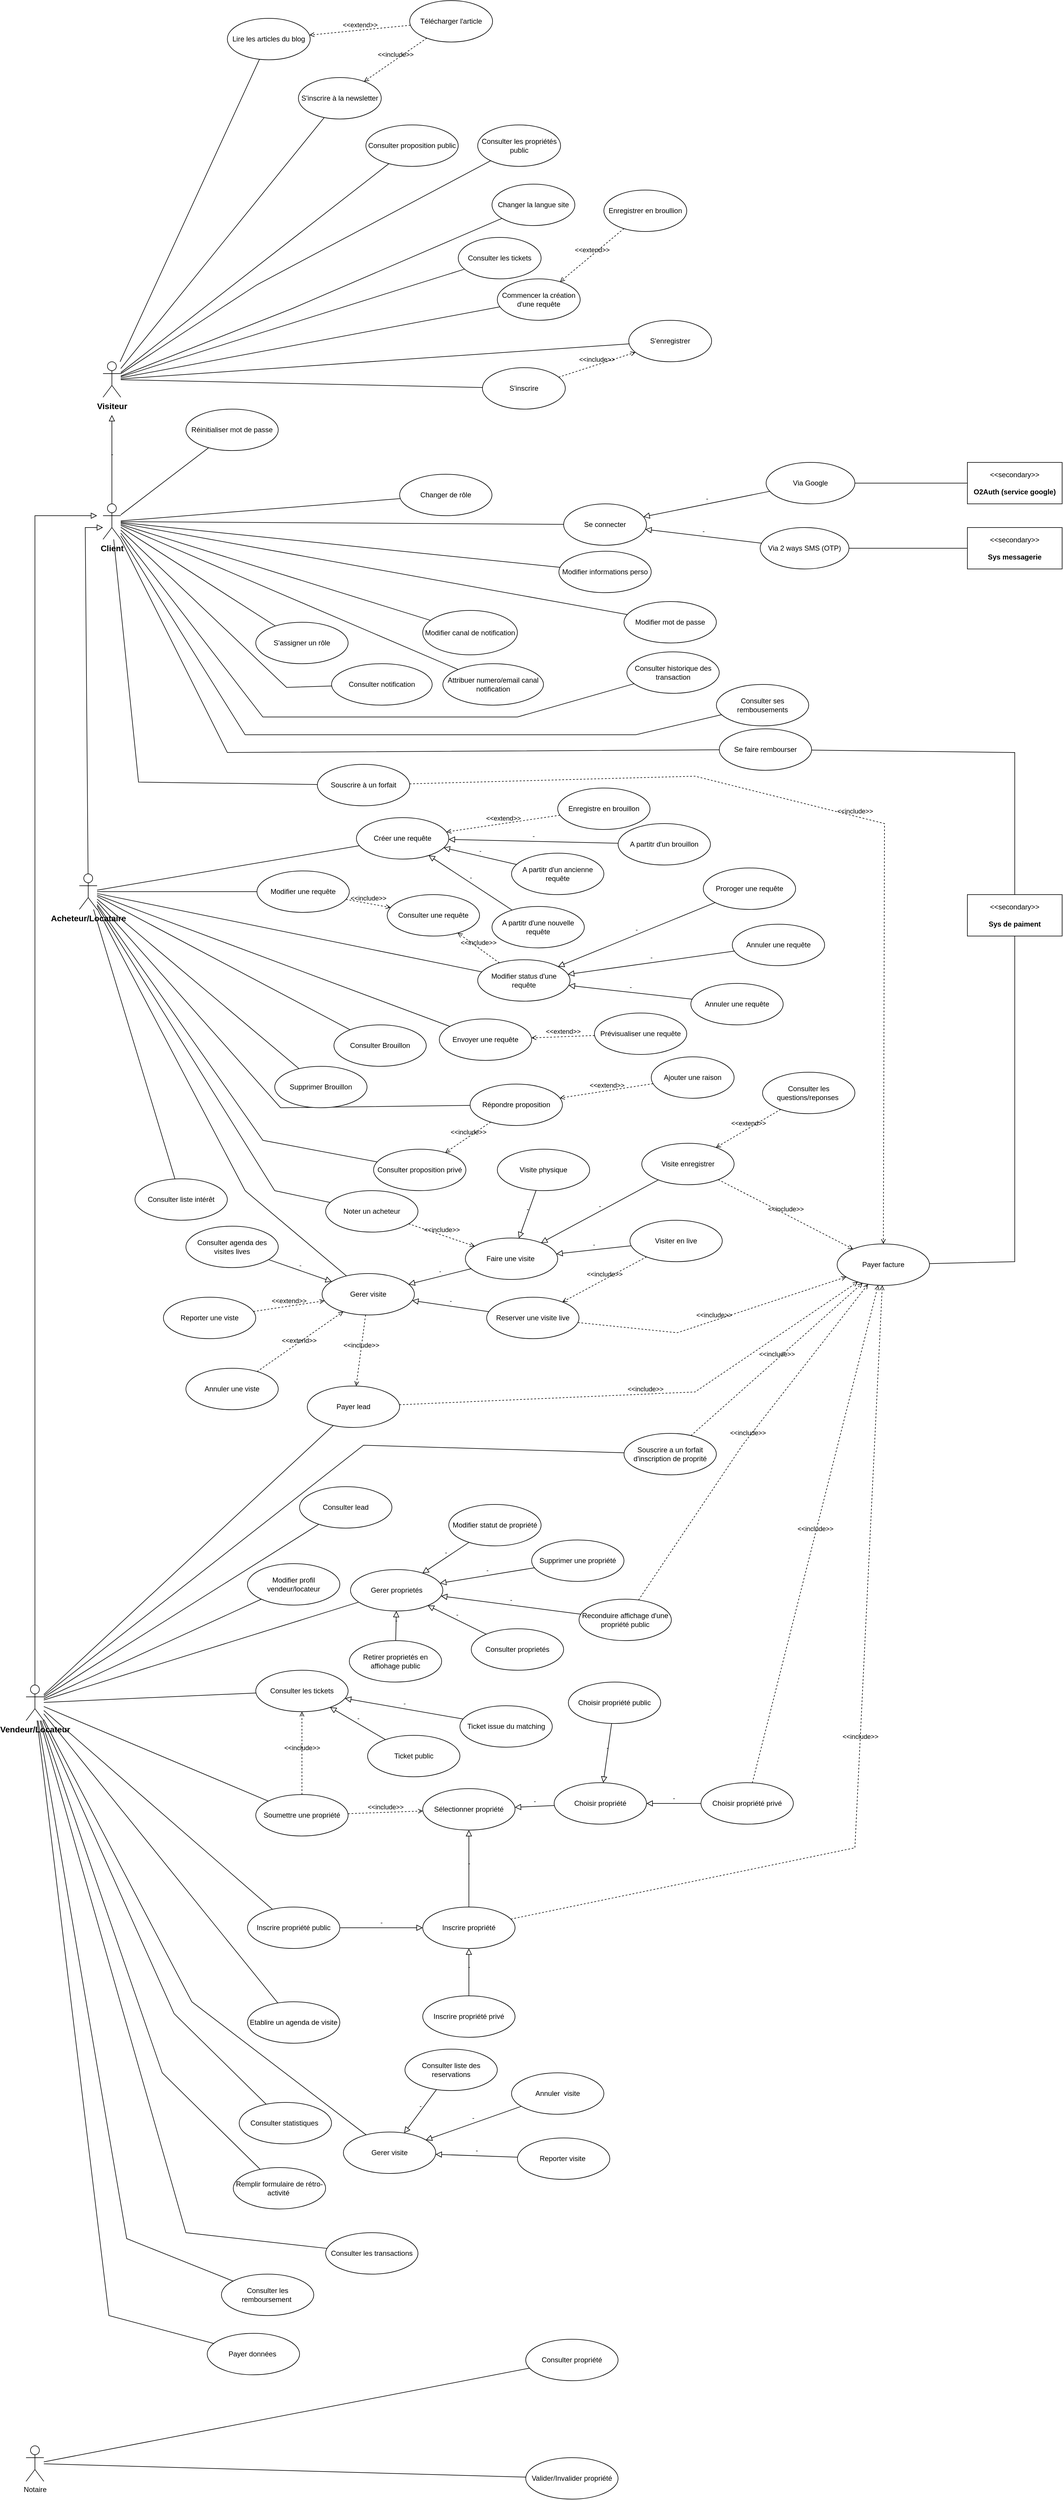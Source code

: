 <mxfile version="24.8.0" pages="9">
  <diagram name="DCU" id="VFJr8dNFwUO1AaLpuf3z">
    <mxGraphModel dx="2074" dy="1958" grid="1" gridSize="10" guides="1" tooltips="1" connect="1" arrows="1" fold="1" page="1" pageScale="1" pageWidth="827" pageHeight="1169" math="0" shadow="0">
      <root>
        <mxCell id="0" />
        <mxCell id="1" parent="0" />
        <mxCell id="-O8y_khU-81oUFgjVsvs-1" value="&lt;b&gt;&lt;font style=&quot;font-size: 14px;&quot;&gt;Visiteur&lt;/font&gt;&lt;/b&gt;" style="shape=umlActor;verticalLabelPosition=bottom;verticalAlign=top;html=1;outlineConnect=0;" parent="1" vertex="1">
          <mxGeometry x="-330" y="110" width="30" height="60" as="geometry" />
        </mxCell>
        <mxCell id="-O8y_khU-81oUFgjVsvs-5" value="&lt;b style=&quot;font-size: 14px;&quot;&gt;Acheteur/Loc&lt;span style=&quot;background-color: initial;&quot;&gt;ataire&lt;/span&gt;&lt;/b&gt;" style="shape=umlActor;verticalLabelPosition=bottom;verticalAlign=top;html=1;outlineConnect=0;" parent="1" vertex="1">
          <mxGeometry x="-370" y="975" width="30" height="60" as="geometry" />
        </mxCell>
        <mxCell id="-O8y_khU-81oUFgjVsvs-6" value="&lt;b&gt;&lt;font style=&quot;font-size: 14px;&quot;&gt;Vendeur/Locateur&lt;/font&gt;&lt;/b&gt;" style="shape=umlActor;verticalLabelPosition=bottom;verticalAlign=top;html=1;outlineConnect=0;" parent="1" vertex="1">
          <mxGeometry x="-460" y="2345" width="30" height="60" as="geometry" />
        </mxCell>
        <mxCell id="-O8y_khU-81oUFgjVsvs-8" value="" style="endArrow=none;html=1;rounded=0;" parent="1" source="-O8y_khU-81oUFgjVsvs-1" target="-O8y_khU-81oUFgjVsvs-7" edge="1">
          <mxGeometry width="50" height="50" relative="1" as="geometry">
            <mxPoint x="340" y="430" as="sourcePoint" />
            <mxPoint x="390" y="380" as="targetPoint" />
            <Array as="points">
              <mxPoint x="-10" y="20" />
            </Array>
          </mxGeometry>
        </mxCell>
        <mxCell id="-O8y_khU-81oUFgjVsvs-10" value="" style="endArrow=none;html=1;rounded=0;" parent="1" source="-O8y_khU-81oUFgjVsvs-1" target="-O8y_khU-81oUFgjVsvs-9" edge="1">
          <mxGeometry width="50" height="50" relative="1" as="geometry">
            <mxPoint x="120" y="254" as="sourcePoint" />
            <mxPoint x="349" y="190" as="targetPoint" />
          </mxGeometry>
        </mxCell>
        <mxCell id="-O8y_khU-81oUFgjVsvs-12" value="" style="endArrow=none;html=1;rounded=0;" parent="1" source="-O8y_khU-81oUFgjVsvs-1" target="-O8y_khU-81oUFgjVsvs-11" edge="1">
          <mxGeometry width="50" height="50" relative="1" as="geometry">
            <mxPoint x="110" y="290" as="sourcePoint" />
            <mxPoint x="332" y="315" as="targetPoint" />
            <Array as="points">
              <mxPoint x="-70" y="-20" />
            </Array>
          </mxGeometry>
        </mxCell>
        <mxCell id="-O8y_khU-81oUFgjVsvs-13" value="Commencer la création d&#39;une requête" style="ellipse;whiteSpace=wrap;html=1;" parent="1" vertex="1">
          <mxGeometry x="336" y="-30" width="140" height="70" as="geometry" />
        </mxCell>
        <mxCell id="-O8y_khU-81oUFgjVsvs-14" value="" style="endArrow=none;html=1;rounded=0;" parent="1" source="-O8y_khU-81oUFgjVsvs-1" target="-O8y_khU-81oUFgjVsvs-13" edge="1">
          <mxGeometry width="50" height="50" relative="1" as="geometry">
            <mxPoint x="100" y="310" as="sourcePoint" />
            <mxPoint x="336" y="407" as="targetPoint" />
          </mxGeometry>
        </mxCell>
        <mxCell id="-O8y_khU-81oUFgjVsvs-16" value="&amp;lt;&amp;lt;extend&amp;gt;&amp;gt;" style="html=1;verticalAlign=bottom;labelBackgroundColor=none;endArrow=open;endFill=0;dashed=1;rounded=0;" parent="1" source="-O8y_khU-81oUFgjVsvs-15" target="-O8y_khU-81oUFgjVsvs-13" edge="1">
          <mxGeometry width="160" relative="1" as="geometry">
            <mxPoint x="480" y="270" as="sourcePoint" />
            <mxPoint x="640" y="270" as="targetPoint" />
          </mxGeometry>
        </mxCell>
        <mxCell id="-O8y_khU-81oUFgjVsvs-17" value="S&#39;enregistrer" style="ellipse;whiteSpace=wrap;html=1;" parent="1" vertex="1">
          <mxGeometry x="558" y="40" width="140" height="70" as="geometry" />
        </mxCell>
        <mxCell id="-O8y_khU-81oUFgjVsvs-18" value="" style="endArrow=none;html=1;rounded=0;" parent="1" source="-O8y_khU-81oUFgjVsvs-1" target="-O8y_khU-81oUFgjVsvs-17" edge="1">
          <mxGeometry width="50" height="50" relative="1" as="geometry">
            <mxPoint x="100" y="219" as="sourcePoint" />
            <mxPoint x="346" y="373" as="targetPoint" />
          </mxGeometry>
        </mxCell>
        <mxCell id="-O8y_khU-81oUFgjVsvs-19" value="&amp;lt;&amp;lt;secondary&amp;gt;&amp;gt;&lt;br&gt;&lt;br&gt;&lt;b&gt;O2Auth (service google)&lt;/b&gt;" style="html=1;align=center;verticalAlign=middle;dashed=0;whiteSpace=wrap;" parent="1" vertex="1">
          <mxGeometry x="1130" y="280" width="160" height="70" as="geometry" />
        </mxCell>
        <mxCell id="-O8y_khU-81oUFgjVsvs-20" value="-" style="endArrow=block;html=1;rounded=0;align=center;verticalAlign=bottom;endFill=0;labelBackgroundColor=none;endSize=8;" parent="1" source="-O8y_khU-81oUFgjVsvs-40" edge="1">
          <mxGeometry x="-0.0" relative="1" as="geometry">
            <mxPoint x="210" y="470" as="sourcePoint" />
            <mxPoint x="-315" y="200" as="targetPoint" />
            <mxPoint as="offset" />
          </mxGeometry>
        </mxCell>
        <mxCell id="-O8y_khU-81oUFgjVsvs-21" value="" style="resizable=0;html=1;align=center;verticalAlign=top;labelBackgroundColor=none;" parent="-O8y_khU-81oUFgjVsvs-20" connectable="0" vertex="1">
          <mxGeometry relative="1" as="geometry" />
        </mxCell>
        <mxCell id="-O8y_khU-81oUFgjVsvs-23" value="S&#39;inscrire" style="ellipse;whiteSpace=wrap;html=1;" parent="1" vertex="1">
          <mxGeometry x="310.87" y="120" width="140" height="70" as="geometry" />
        </mxCell>
        <mxCell id="-O8y_khU-81oUFgjVsvs-24" value="&amp;lt;&amp;lt;include&amp;gt;&amp;gt;" style="html=1;verticalAlign=bottom;labelBackgroundColor=none;endArrow=open;endFill=0;dashed=1;rounded=0;" parent="1" source="-O8y_khU-81oUFgjVsvs-23" target="-O8y_khU-81oUFgjVsvs-17" edge="1">
          <mxGeometry width="160" relative="1" as="geometry">
            <mxPoint x="810" y="500" as="sourcePoint" />
            <mxPoint x="840" y="300" as="targetPoint" />
          </mxGeometry>
        </mxCell>
        <mxCell id="-O8y_khU-81oUFgjVsvs-28" value="" style="endArrow=none;html=1;rounded=0;" parent="1" source="-O8y_khU-81oUFgjVsvs-1" target="-O8y_khU-81oUFgjVsvs-23" edge="1">
          <mxGeometry width="50" height="50" relative="1" as="geometry">
            <mxPoint x="100" y="214" as="sourcePoint" />
            <mxPoint x="459" y="318" as="targetPoint" />
          </mxGeometry>
        </mxCell>
        <mxCell id="-O8y_khU-81oUFgjVsvs-29" value="Se connecter" style="ellipse;whiteSpace=wrap;html=1;" parent="1" vertex="1">
          <mxGeometry x="448" y="350" width="140" height="70" as="geometry" />
        </mxCell>
        <mxCell id="-O8y_khU-81oUFgjVsvs-30" value="" style="endArrow=none;html=1;rounded=0;" parent="1" source="-O8y_khU-81oUFgjVsvs-40" target="-O8y_khU-81oUFgjVsvs-29" edge="1">
          <mxGeometry width="50" height="50" relative="1" as="geometry">
            <mxPoint x="100" y="320" as="sourcePoint" />
            <mxPoint x="312" y="391" as="targetPoint" />
          </mxGeometry>
        </mxCell>
        <mxCell id="-O8y_khU-81oUFgjVsvs-31" value="Via Google" style="ellipse;whiteSpace=wrap;html=1;" parent="1" vertex="1">
          <mxGeometry x="790" y="280" width="150" height="70" as="geometry" />
        </mxCell>
        <mxCell id="-O8y_khU-81oUFgjVsvs-32" value="Via 2 ways SMS (OTP)" style="ellipse;whiteSpace=wrap;html=1;" parent="1" vertex="1">
          <mxGeometry x="780" y="390" width="150" height="70" as="geometry" />
        </mxCell>
        <mxCell id="-O8y_khU-81oUFgjVsvs-34" value="-" style="endArrow=block;html=1;rounded=0;align=center;verticalAlign=bottom;endFill=0;labelBackgroundColor=none;endSize=8;" parent="1" source="-O8y_khU-81oUFgjVsvs-31" target="-O8y_khU-81oUFgjVsvs-29" edge="1">
          <mxGeometry x="-0.0" relative="1" as="geometry">
            <mxPoint x="686" y="510" as="sourcePoint" />
            <mxPoint x="690" y="350" as="targetPoint" />
            <mxPoint as="offset" />
          </mxGeometry>
        </mxCell>
        <mxCell id="-O8y_khU-81oUFgjVsvs-35" value="" style="resizable=0;html=1;align=center;verticalAlign=top;labelBackgroundColor=none;" parent="-O8y_khU-81oUFgjVsvs-34" connectable="0" vertex="1">
          <mxGeometry relative="1" as="geometry" />
        </mxCell>
        <mxCell id="-O8y_khU-81oUFgjVsvs-36" value="-" style="endArrow=block;html=1;rounded=0;align=center;verticalAlign=bottom;endFill=0;labelBackgroundColor=none;endSize=8;" parent="1" source="-O8y_khU-81oUFgjVsvs-32" target="-O8y_khU-81oUFgjVsvs-29" edge="1">
          <mxGeometry x="-0.0" relative="1" as="geometry">
            <mxPoint x="599" y="460" as="sourcePoint" />
            <mxPoint x="421" y="507" as="targetPoint" />
            <mxPoint as="offset" />
          </mxGeometry>
        </mxCell>
        <mxCell id="-O8y_khU-81oUFgjVsvs-37" value="" style="resizable=0;html=1;align=center;verticalAlign=top;labelBackgroundColor=none;" parent="-O8y_khU-81oUFgjVsvs-36" connectable="0" vertex="1">
          <mxGeometry relative="1" as="geometry" />
        </mxCell>
        <mxCell id="-O8y_khU-81oUFgjVsvs-38" value="Réinitialiser mot de passe" style="ellipse;whiteSpace=wrap;html=1;" parent="1" vertex="1">
          <mxGeometry x="-190" y="190" width="156" height="70" as="geometry" />
        </mxCell>
        <mxCell id="-O8y_khU-81oUFgjVsvs-39" value="" style="endArrow=none;html=1;rounded=0;fontStyle=1" parent="1" source="-O8y_khU-81oUFgjVsvs-40" target="-O8y_khU-81oUFgjVsvs-38" edge="1">
          <mxGeometry width="50" height="50" relative="1" as="geometry">
            <mxPoint x="120" y="390" as="sourcePoint" />
            <mxPoint x="340" y="545" as="targetPoint" />
          </mxGeometry>
        </mxCell>
        <mxCell id="-O8y_khU-81oUFgjVsvs-48" value="Modifier informations perso" style="ellipse;whiteSpace=wrap;html=1;" parent="1" vertex="1">
          <mxGeometry x="440" y="430" width="156" height="70" as="geometry" />
        </mxCell>
        <mxCell id="-O8y_khU-81oUFgjVsvs-50" value="Modifier mot de passe" style="ellipse;whiteSpace=wrap;html=1;" parent="1" vertex="1">
          <mxGeometry x="550" y="515" width="156" height="70" as="geometry" />
        </mxCell>
        <mxCell id="-O8y_khU-81oUFgjVsvs-52" value="" style="endArrow=none;html=1;rounded=0;" parent="1" source="-O8y_khU-81oUFgjVsvs-40" target="-O8y_khU-81oUFgjVsvs-48" edge="1">
          <mxGeometry width="50" height="50" relative="1" as="geometry">
            <mxPoint x="130" y="629" as="sourcePoint" />
            <mxPoint x="277.65" y="467.827" as="targetPoint" />
          </mxGeometry>
        </mxCell>
        <mxCell id="-O8y_khU-81oUFgjVsvs-53" value="" style="endArrow=none;html=1;rounded=0;" parent="1" source="-O8y_khU-81oUFgjVsvs-40" target="-O8y_khU-81oUFgjVsvs-50" edge="1">
          <mxGeometry width="50" height="50" relative="1" as="geometry">
            <mxPoint x="90" y="404" as="sourcePoint" />
            <mxPoint x="452" y="498" as="targetPoint" />
          </mxGeometry>
        </mxCell>
        <mxCell id="-O8y_khU-81oUFgjVsvs-54" value="" style="endArrow=none;html=1;rounded=0;" parent="1" source="-O8y_khU-81oUFgjVsvs-31" target="-O8y_khU-81oUFgjVsvs-19" edge="1">
          <mxGeometry width="50" height="50" relative="1" as="geometry">
            <mxPoint x="680" y="227" as="sourcePoint" />
            <mxPoint x="1130" y="223" as="targetPoint" />
          </mxGeometry>
        </mxCell>
        <mxCell id="-O8y_khU-81oUFgjVsvs-56" value="&amp;lt;&amp;lt;secondary&amp;gt;&amp;gt;&lt;br&gt;&lt;br&gt;&lt;b&gt;Sys messagerie&lt;/b&gt;" style="html=1;align=center;verticalAlign=middle;dashed=0;whiteSpace=wrap;" parent="1" vertex="1">
          <mxGeometry x="1130" y="390" width="160" height="70" as="geometry" />
        </mxCell>
        <mxCell id="-O8y_khU-81oUFgjVsvs-57" value="" style="endArrow=none;html=1;rounded=0;" parent="1" source="-O8y_khU-81oUFgjVsvs-32" target="-O8y_khU-81oUFgjVsvs-56" edge="1">
          <mxGeometry width="50" height="50" relative="1" as="geometry">
            <mxPoint x="950" y="504.57" as="sourcePoint" />
            <mxPoint x="1140" y="504.57" as="targetPoint" />
          </mxGeometry>
        </mxCell>
        <mxCell id="-O8y_khU-81oUFgjVsvs-58" value="Changer de rôle" style="ellipse;whiteSpace=wrap;html=1;" parent="1" vertex="1">
          <mxGeometry x="171" y="300" width="156" height="70" as="geometry" />
        </mxCell>
        <mxCell id="-O8y_khU-81oUFgjVsvs-59" value="" style="endArrow=none;html=1;rounded=0;" parent="1" source="-O8y_khU-81oUFgjVsvs-40" target="-O8y_khU-81oUFgjVsvs-58" edge="1">
          <mxGeometry width="50" height="50" relative="1" as="geometry">
            <mxPoint x="90" y="407" as="sourcePoint" />
            <mxPoint x="466" y="580" as="targetPoint" />
          </mxGeometry>
        </mxCell>
        <mxCell id="-O8y_khU-81oUFgjVsvs-63" value="" style="endArrow=none;html=1;rounded=0;" parent="1" source="-O8y_khU-81oUFgjVsvs-40" target="-O8y_khU-81oUFgjVsvs-60" edge="1">
          <mxGeometry width="50" height="50" relative="1" as="geometry">
            <mxPoint x="90" y="405" as="sourcePoint" />
            <mxPoint x="538" y="545" as="targetPoint" />
          </mxGeometry>
        </mxCell>
        <mxCell id="-O8y_khU-81oUFgjVsvs-66" value="" style="endArrow=none;html=1;rounded=0;" parent="1" source="-O8y_khU-81oUFgjVsvs-40" target="-O8y_khU-81oUFgjVsvs-65" edge="1">
          <mxGeometry width="50" height="50" relative="1" as="geometry">
            <mxPoint x="60" y="441" as="sourcePoint" />
            <mxPoint x="358" y="585" as="targetPoint" />
          </mxGeometry>
        </mxCell>
        <mxCell id="-O8y_khU-81oUFgjVsvs-67" value="" style="endArrow=block;html=1;rounded=0;align=center;verticalAlign=bottom;endFill=0;labelBackgroundColor=none;endSize=8;" parent="1" source="-O8y_khU-81oUFgjVsvs-5" edge="1">
          <mxGeometry x="-0.0" relative="1" as="geometry">
            <mxPoint x="-35" y="720" as="sourcePoint" />
            <mxPoint x="-330" y="390" as="targetPoint" />
            <mxPoint as="offset" />
            <Array as="points">
              <mxPoint x="-360" y="390" />
            </Array>
          </mxGeometry>
        </mxCell>
        <mxCell id="-O8y_khU-81oUFgjVsvs-68" value="" style="resizable=0;html=1;align=center;verticalAlign=top;labelBackgroundColor=none;" parent="-O8y_khU-81oUFgjVsvs-67" connectable="0" vertex="1">
          <mxGeometry relative="1" as="geometry" />
        </mxCell>
        <mxCell id="-O8y_khU-81oUFgjVsvs-40" value="&lt;b&gt;&lt;font style=&quot;font-size: 14px;&quot;&gt;Client&lt;/font&gt;&lt;/b&gt;" style="shape=umlActor;verticalLabelPosition=bottom;verticalAlign=top;html=1;" parent="1" vertex="1">
          <mxGeometry x="-330" y="350" width="30" height="60" as="geometry" />
        </mxCell>
        <mxCell id="-O8y_khU-81oUFgjVsvs-70" value="" style="endArrow=none;html=1;rounded=0;" parent="1" source="-O8y_khU-81oUFgjVsvs-5" target="-O8y_khU-81oUFgjVsvs-69" edge="1">
          <mxGeometry width="50" height="50" relative="1" as="geometry">
            <mxPoint x="54.87" y="798" as="sourcePoint" />
            <mxPoint x="262.87" y="952" as="targetPoint" />
          </mxGeometry>
        </mxCell>
        <mxCell id="-O8y_khU-81oUFgjVsvs-83" value="" style="endArrow=none;html=1;rounded=0;" parent="1" source="-O8y_khU-81oUFgjVsvs-5" target="-O8y_khU-81oUFgjVsvs-82" edge="1">
          <mxGeometry width="50" height="50" relative="1" as="geometry">
            <mxPoint x="32.87" y="970" as="sourcePoint" />
            <mxPoint x="242.87" y="974" as="targetPoint" />
          </mxGeometry>
        </mxCell>
        <mxCell id="-O8y_khU-81oUFgjVsvs-84" value="Proroger une requête" style="ellipse;whiteSpace=wrap;html=1;" parent="1" vertex="1">
          <mxGeometry x="683.87" y="965" width="156" height="70" as="geometry" />
        </mxCell>
        <mxCell id="-O8y_khU-81oUFgjVsvs-85" value="Annuler une requête" style="ellipse;whiteSpace=wrap;html=1;" parent="1" vertex="1">
          <mxGeometry x="732.87" y="1060" width="156" height="70" as="geometry" />
        </mxCell>
        <mxCell id="-O8y_khU-81oUFgjVsvs-87" value="" style="endArrow=none;html=1;rounded=0;" parent="1" source="-O8y_khU-81oUFgjVsvs-5" target="-O8y_khU-81oUFgjVsvs-88" edge="1">
          <mxGeometry width="50" height="50" relative="1" as="geometry">
            <mxPoint x="-17.13" y="886" as="sourcePoint" />
            <mxPoint x="201.87" y="972" as="targetPoint" />
          </mxGeometry>
        </mxCell>
        <mxCell id="-O8y_khU-81oUFgjVsvs-88" value="Modifier status d&#39;une requête" style="ellipse;whiteSpace=wrap;html=1;" parent="1" vertex="1">
          <mxGeometry x="302.87" y="1120" width="156" height="70" as="geometry" />
        </mxCell>
        <mxCell id="-O8y_khU-81oUFgjVsvs-89" value="-" style="endArrow=block;html=1;rounded=0;align=center;verticalAlign=bottom;endFill=0;labelBackgroundColor=none;endSize=8;" parent="1" source="-O8y_khU-81oUFgjVsvs-84" target="-O8y_khU-81oUFgjVsvs-88" edge="1">
          <mxGeometry x="-0.0" relative="1" as="geometry">
            <mxPoint x="436.87" y="1198" as="sourcePoint" />
            <mxPoint x="302.87" y="1090" as="targetPoint" />
            <mxPoint as="offset" />
          </mxGeometry>
        </mxCell>
        <mxCell id="-O8y_khU-81oUFgjVsvs-90" value="" style="resizable=0;html=1;align=center;verticalAlign=top;labelBackgroundColor=none;" parent="-O8y_khU-81oUFgjVsvs-89" connectable="0" vertex="1">
          <mxGeometry relative="1" as="geometry" />
        </mxCell>
        <mxCell id="-O8y_khU-81oUFgjVsvs-91" value="-" style="endArrow=block;html=1;rounded=0;align=center;verticalAlign=bottom;endFill=0;labelBackgroundColor=none;endSize=8;" parent="1" source="-O8y_khU-81oUFgjVsvs-85" target="-O8y_khU-81oUFgjVsvs-88" edge="1">
          <mxGeometry x="-0.0" relative="1" as="geometry">
            <mxPoint x="442.87" y="1024" as="sourcePoint" />
            <mxPoint x="308.87" y="916" as="targetPoint" />
            <mxPoint as="offset" />
          </mxGeometry>
        </mxCell>
        <mxCell id="-O8y_khU-81oUFgjVsvs-92" value="" style="resizable=0;html=1;align=center;verticalAlign=top;labelBackgroundColor=none;" parent="-O8y_khU-81oUFgjVsvs-91" connectable="0" vertex="1">
          <mxGeometry relative="1" as="geometry" />
        </mxCell>
        <mxCell id="-O8y_khU-81oUFgjVsvs-93" value="Annuler une requête" style="ellipse;whiteSpace=wrap;html=1;" parent="1" vertex="1">
          <mxGeometry x="662.87" y="1160" width="156" height="70" as="geometry" />
        </mxCell>
        <mxCell id="-O8y_khU-81oUFgjVsvs-94" value="-" style="endArrow=block;html=1;rounded=0;align=center;verticalAlign=bottom;endFill=0;labelBackgroundColor=none;endSize=8;" parent="1" source="-O8y_khU-81oUFgjVsvs-93" target="-O8y_khU-81oUFgjVsvs-88" edge="1">
          <mxGeometry x="-0.0" relative="1" as="geometry">
            <mxPoint x="234.87" y="1230" as="sourcePoint" />
            <mxPoint x="130.87" y="1150" as="targetPoint" />
            <mxPoint as="offset" />
          </mxGeometry>
        </mxCell>
        <mxCell id="-O8y_khU-81oUFgjVsvs-95" value="" style="resizable=0;html=1;align=center;verticalAlign=top;labelBackgroundColor=none;" parent="-O8y_khU-81oUFgjVsvs-94" connectable="0" vertex="1">
          <mxGeometry relative="1" as="geometry" />
        </mxCell>
        <mxCell id="-O8y_khU-81oUFgjVsvs-96" value="Consulter une requête" style="ellipse;whiteSpace=wrap;html=1;" parent="1" vertex="1">
          <mxGeometry x="150" y="1010" width="156" height="70" as="geometry" />
        </mxCell>
        <mxCell id="-O8y_khU-81oUFgjVsvs-98" value="&amp;lt;&amp;lt;include&amp;gt;&amp;gt;" style="html=1;verticalAlign=bottom;labelBackgroundColor=none;endArrow=open;endFill=0;dashed=1;rounded=0;" parent="1" source="-O8y_khU-81oUFgjVsvs-82" target="-O8y_khU-81oUFgjVsvs-96" edge="1">
          <mxGeometry width="160" relative="1" as="geometry">
            <mxPoint x="218.87" y="1040" as="sourcePoint" />
            <mxPoint x="348.87" y="1014" as="targetPoint" />
          </mxGeometry>
        </mxCell>
        <mxCell id="-O8y_khU-81oUFgjVsvs-99" value="&amp;lt;&amp;lt;include&amp;gt;&amp;gt;" style="html=1;verticalAlign=bottom;labelBackgroundColor=none;endArrow=open;endFill=0;dashed=1;rounded=0;" parent="1" source="-O8y_khU-81oUFgjVsvs-88" target="-O8y_khU-81oUFgjVsvs-96" edge="1">
          <mxGeometry width="160" relative="1" as="geometry">
            <mxPoint x="218.87" y="1200" as="sourcePoint" />
            <mxPoint x="208.87" y="1250" as="targetPoint" />
          </mxGeometry>
        </mxCell>
        <mxCell id="-O8y_khU-81oUFgjVsvs-102" value="" style="endArrow=none;html=1;rounded=0;" parent="1" source="-O8y_khU-81oUFgjVsvs-5" target="-O8y_khU-81oUFgjVsvs-101" edge="1">
          <mxGeometry width="50" height="50" relative="1" as="geometry">
            <mxPoint x="-37.13" y="1114" as="sourcePoint" />
            <mxPoint x="198.87" y="1270" as="targetPoint" />
          </mxGeometry>
        </mxCell>
        <mxCell id="-O8y_khU-81oUFgjVsvs-103" value="Envoyer une requête" style="ellipse;whiteSpace=wrap;html=1;" parent="1" vertex="1">
          <mxGeometry x="238" y="1220" width="156" height="70" as="geometry" />
        </mxCell>
        <mxCell id="-O8y_khU-81oUFgjVsvs-104" value="" style="endArrow=none;html=1;rounded=0;" parent="1" source="-O8y_khU-81oUFgjVsvs-5" target="-O8y_khU-81oUFgjVsvs-103" edge="1">
          <mxGeometry width="50" height="50" relative="1" as="geometry">
            <mxPoint x="42.87" y="1070" as="sourcePoint" />
            <mxPoint x="190.87" y="1316" as="targetPoint" />
          </mxGeometry>
        </mxCell>
        <mxCell id="-O8y_khU-81oUFgjVsvs-106" value="" style="endArrow=none;html=1;rounded=0;" parent="1" source="-O8y_khU-81oUFgjVsvs-5" target="-O8y_khU-81oUFgjVsvs-105" edge="1">
          <mxGeometry width="50" height="50" relative="1" as="geometry">
            <mxPoint x="-27.13" y="1001" as="sourcePoint" />
            <mxPoint x="207.87" y="853" as="targetPoint" />
          </mxGeometry>
        </mxCell>
        <mxCell id="-O8y_khU-81oUFgjVsvs-110" value="" style="endArrow=none;html=1;rounded=0;" parent="1" source="-O8y_khU-81oUFgjVsvs-40" target="-O8y_khU-81oUFgjVsvs-108" edge="1">
          <mxGeometry width="50" height="50" relative="1" as="geometry">
            <mxPoint x="-20" y="480" as="sourcePoint" />
            <mxPoint x="118" y="596" as="targetPoint" />
            <Array as="points">
              <mxPoint x="-20" y="660" />
            </Array>
          </mxGeometry>
        </mxCell>
        <mxCell id="-O8y_khU-81oUFgjVsvs-111" value="" style="endArrow=none;html=1;rounded=0;" parent="1" source="-O8y_khU-81oUFgjVsvs-40" target="-O8y_khU-81oUFgjVsvs-107" edge="1">
          <mxGeometry width="50" height="50" relative="1" as="geometry">
            <mxPoint x="16.87" y="500" as="sourcePoint" />
            <mxPoint x="164.87" y="618" as="targetPoint" />
          </mxGeometry>
        </mxCell>
        <mxCell id="-O8y_khU-81oUFgjVsvs-112" value="Consulter proposition privé" style="ellipse;whiteSpace=wrap;html=1;" parent="1" vertex="1">
          <mxGeometry x="127" y="1440" width="156" height="70" as="geometry" />
        </mxCell>
        <mxCell id="-O8y_khU-81oUFgjVsvs-113" value="" style="endArrow=none;html=1;rounded=0;" parent="1" source="-O8y_khU-81oUFgjVsvs-5" target="-O8y_khU-81oUFgjVsvs-112" edge="1">
          <mxGeometry width="50" height="50" relative="1" as="geometry">
            <mxPoint x="-40" y="1277.5" as="sourcePoint" />
            <mxPoint x="154" y="1542.5" as="targetPoint" />
            <Array as="points">
              <mxPoint x="-60" y="1425" />
            </Array>
          </mxGeometry>
        </mxCell>
        <mxCell id="-O8y_khU-81oUFgjVsvs-114" value="Répondre proposition" style="ellipse;whiteSpace=wrap;html=1;" parent="1" vertex="1">
          <mxGeometry x="290" y="1330" width="156" height="70" as="geometry" />
        </mxCell>
        <mxCell id="-O8y_khU-81oUFgjVsvs-115" value="" style="endArrow=none;html=1;rounded=0;" parent="1" source="-O8y_khU-81oUFgjVsvs-5" target="-O8y_khU-81oUFgjVsvs-114" edge="1">
          <mxGeometry width="50" height="50" relative="1" as="geometry">
            <mxPoint x="-60" y="1169" as="sourcePoint" />
            <mxPoint x="134" y="1434" as="targetPoint" />
            <Array as="points">
              <mxPoint x="-30" y="1370" />
            </Array>
          </mxGeometry>
        </mxCell>
        <mxCell id="-O8y_khU-81oUFgjVsvs-116" value="&amp;lt;&amp;lt;include&amp;gt;&amp;gt;" style="html=1;verticalAlign=bottom;labelBackgroundColor=none;endArrow=open;endFill=0;dashed=1;rounded=0;" parent="1" source="-O8y_khU-81oUFgjVsvs-114" target="-O8y_khU-81oUFgjVsvs-112" edge="1">
          <mxGeometry width="160" relative="1" as="geometry">
            <mxPoint x="562.87" y="1424" as="sourcePoint" />
            <mxPoint x="495.87" y="1366" as="targetPoint" />
          </mxGeometry>
        </mxCell>
        <mxCell id="-O8y_khU-81oUFgjVsvs-118" value="" style="endArrow=none;html=1;rounded=0;" parent="1" source="-O8y_khU-81oUFgjVsvs-1" target="-O8y_khU-81oUFgjVsvs-117" edge="1">
          <mxGeometry width="50" height="50" relative="1" as="geometry">
            <mxPoint x="-90" y="185" as="sourcePoint" />
            <mxPoint x="180" y="-10" as="targetPoint" />
            <Array as="points" />
          </mxGeometry>
        </mxCell>
        <mxCell id="-O8y_khU-81oUFgjVsvs-119" value="Ajouter une raison" style="ellipse;whiteSpace=wrap;html=1;" parent="1" vertex="1">
          <mxGeometry x="596" y="1284" width="140" height="70" as="geometry" />
        </mxCell>
        <mxCell id="-O8y_khU-81oUFgjVsvs-120" value="&amp;lt;&amp;lt;extend&amp;gt;&amp;gt;" style="html=1;verticalAlign=bottom;labelBackgroundColor=none;endArrow=open;endFill=0;dashed=1;rounded=0;" parent="1" source="-O8y_khU-81oUFgjVsvs-119" target="-O8y_khU-81oUFgjVsvs-114" edge="1">
          <mxGeometry width="160" relative="1" as="geometry">
            <mxPoint x="588" y="1530" as="sourcePoint" />
            <mxPoint x="466" y="1540" as="targetPoint" />
          </mxGeometry>
        </mxCell>
        <mxCell id="-O8y_khU-81oUFgjVsvs-121" value="Consulter liste intérêt" style="ellipse;whiteSpace=wrap;html=1;" parent="1" vertex="1">
          <mxGeometry x="-276" y="1490" width="156" height="70" as="geometry" />
        </mxCell>
        <mxCell id="-O8y_khU-81oUFgjVsvs-122" value="" style="endArrow=none;html=1;rounded=0;" parent="1" source="-O8y_khU-81oUFgjVsvs-5" target="-O8y_khU-81oUFgjVsvs-121" edge="1">
          <mxGeometry width="50" height="50" relative="1" as="geometry">
            <mxPoint x="-40" y="1000" as="sourcePoint" />
            <mxPoint x="209" y="834" as="targetPoint" />
          </mxGeometry>
        </mxCell>
        <mxCell id="-O8y_khU-81oUFgjVsvs-123" value="Consulter agenda des visites lives" style="ellipse;whiteSpace=wrap;html=1;" parent="1" vertex="1">
          <mxGeometry x="-190" y="1570" width="156" height="70" as="geometry" />
        </mxCell>
        <mxCell id="-O8y_khU-81oUFgjVsvs-125" value="Faire une visite&amp;nbsp;" style="ellipse;whiteSpace=wrap;html=1;" parent="1" vertex="1">
          <mxGeometry x="282" y="1590" width="156" height="70" as="geometry" />
        </mxCell>
        <mxCell id="-O8y_khU-81oUFgjVsvs-126" value="Visiter en live" style="ellipse;whiteSpace=wrap;html=1;" parent="1" vertex="1">
          <mxGeometry x="560" y="1560" width="156" height="70" as="geometry" />
        </mxCell>
        <mxCell id="-O8y_khU-81oUFgjVsvs-127" value="Visite enregistrer" style="ellipse;whiteSpace=wrap;html=1;" parent="1" vertex="1">
          <mxGeometry x="580" y="1430" width="156" height="70" as="geometry" />
        </mxCell>
        <mxCell id="-O8y_khU-81oUFgjVsvs-128" value="-" style="endArrow=block;html=1;rounded=0;align=center;verticalAlign=bottom;endFill=0;labelBackgroundColor=none;endSize=8;" parent="1" source="-O8y_khU-81oUFgjVsvs-126" target="-O8y_khU-81oUFgjVsvs-125" edge="1">
          <mxGeometry x="-0.0" relative="1" as="geometry">
            <mxPoint x="632.87" y="1624" as="sourcePoint" />
            <mxPoint x="424.87" y="1600" as="targetPoint" />
            <mxPoint as="offset" />
          </mxGeometry>
        </mxCell>
        <mxCell id="-O8y_khU-81oUFgjVsvs-129" value="" style="resizable=0;html=1;align=center;verticalAlign=top;labelBackgroundColor=none;" parent="-O8y_khU-81oUFgjVsvs-128" connectable="0" vertex="1">
          <mxGeometry relative="1" as="geometry" />
        </mxCell>
        <mxCell id="-O8y_khU-81oUFgjVsvs-130" value="-" style="endArrow=block;html=1;rounded=0;align=center;verticalAlign=bottom;endFill=0;labelBackgroundColor=none;endSize=8;" parent="1" source="-O8y_khU-81oUFgjVsvs-127" target="-O8y_khU-81oUFgjVsvs-125" edge="1">
          <mxGeometry x="-0.0" relative="1" as="geometry">
            <mxPoint x="490" y="1620" as="sourcePoint" />
            <mxPoint x="429" y="1612" as="targetPoint" />
            <mxPoint as="offset" />
          </mxGeometry>
        </mxCell>
        <mxCell id="-O8y_khU-81oUFgjVsvs-131" value="" style="resizable=0;html=1;align=center;verticalAlign=top;labelBackgroundColor=none;" parent="-O8y_khU-81oUFgjVsvs-130" connectable="0" vertex="1">
          <mxGeometry relative="1" as="geometry" />
        </mxCell>
        <mxCell id="-O8y_khU-81oUFgjVsvs-132" value="" style="endArrow=none;html=1;rounded=0;" parent="1" source="-O8y_khU-81oUFgjVsvs-5" target="yMJG4E9TfZPFUncJ9CK7-87" edge="1">
          <mxGeometry width="50" height="50" relative="1" as="geometry">
            <mxPoint x="-55" y="1040" as="sourcePoint" />
            <mxPoint x="276" y="1535" as="targetPoint" />
            <Array as="points">
              <mxPoint x="-90" y="1510" />
            </Array>
          </mxGeometry>
        </mxCell>
        <mxCell id="-O8y_khU-81oUFgjVsvs-133" value="&amp;lt;&amp;lt;include&amp;gt;&amp;gt;" style="html=1;verticalAlign=bottom;labelBackgroundColor=none;endArrow=open;endFill=0;dashed=1;rounded=0;" parent="1" source="8x-eRuA2N4RsuIeeNWFB-22" target="-O8y_khU-81oUFgjVsvs-135" edge="1">
          <mxGeometry width="160" relative="1" as="geometry">
            <mxPoint x="690" y="1540" as="sourcePoint" />
            <mxPoint x="730" y="1530" as="targetPoint" />
            <Array as="points">
              <mxPoint x="640" y="1750" />
            </Array>
          </mxGeometry>
        </mxCell>
        <mxCell id="-O8y_khU-81oUFgjVsvs-134" value="&amp;lt;&amp;lt;include&amp;gt;&amp;gt;" style="html=1;verticalAlign=bottom;labelBackgroundColor=none;endArrow=open;endFill=0;dashed=1;rounded=0;" parent="1" source="-O8y_khU-81oUFgjVsvs-127" target="-O8y_khU-81oUFgjVsvs-135" edge="1">
          <mxGeometry width="160" relative="1" as="geometry">
            <mxPoint x="690" y="1620" as="sourcePoint" />
            <mxPoint x="740" y="1710" as="targetPoint" />
          </mxGeometry>
        </mxCell>
        <mxCell id="-O8y_khU-81oUFgjVsvs-135" value="Payer facture" style="ellipse;whiteSpace=wrap;html=1;" parent="1" vertex="1">
          <mxGeometry x="910" y="1600" width="156" height="70" as="geometry" />
        </mxCell>
        <mxCell id="-O8y_khU-81oUFgjVsvs-136" value="&amp;lt;&amp;lt;secondary&amp;gt;&amp;gt;&lt;br&gt;&lt;br&gt;&lt;b&gt;Sys de paiment&lt;/b&gt;" style="html=1;align=center;verticalAlign=middle;dashed=0;whiteSpace=wrap;" parent="1" vertex="1">
          <mxGeometry x="1130" y="1010" width="160" height="70" as="geometry" />
        </mxCell>
        <mxCell id="-O8y_khU-81oUFgjVsvs-137" value="" style="endArrow=none;html=1;rounded=0;" parent="1" source="-O8y_khU-81oUFgjVsvs-135" target="-O8y_khU-81oUFgjVsvs-136" edge="1">
          <mxGeometry width="50" height="50" relative="1" as="geometry">
            <mxPoint x="850" y="1600" as="sourcePoint" />
            <mxPoint x="1180" y="1600" as="targetPoint" />
            <Array as="points">
              <mxPoint x="1210" y="1630" />
            </Array>
          </mxGeometry>
        </mxCell>
        <mxCell id="-O8y_khU-81oUFgjVsvs-138" value="&amp;lt;&amp;lt;extend&amp;gt;&amp;gt;" style="html=1;verticalAlign=bottom;labelBackgroundColor=none;endArrow=open;endFill=0;dashed=1;rounded=0;" parent="1" source="-O8y_khU-81oUFgjVsvs-139" target="-O8y_khU-81oUFgjVsvs-127" edge="1">
          <mxGeometry width="160" relative="1" as="geometry">
            <mxPoint x="700" y="1754" as="sourcePoint" />
            <mxPoint x="588" y="1715" as="targetPoint" />
          </mxGeometry>
        </mxCell>
        <mxCell id="-O8y_khU-81oUFgjVsvs-139" value="Consulter les questions/reponses&amp;nbsp;" style="ellipse;whiteSpace=wrap;html=1;" parent="1" vertex="1">
          <mxGeometry x="784" y="1310" width="156" height="70" as="geometry" />
        </mxCell>
        <mxCell id="-O8y_khU-81oUFgjVsvs-140" value="&amp;lt;&amp;lt;extend&amp;gt;&amp;gt;" style="html=1;verticalAlign=bottom;labelBackgroundColor=none;endArrow=open;endFill=0;dashed=1;rounded=0;" parent="1" source="-O8y_khU-81oUFgjVsvs-141" target="yMJG4E9TfZPFUncJ9CK7-87" edge="1">
          <mxGeometry width="160" relative="1" as="geometry">
            <mxPoint x="730" y="1510" as="sourcePoint" />
            <mxPoint x="614.87" y="1500" as="targetPoint" />
          </mxGeometry>
        </mxCell>
        <mxCell id="-O8y_khU-81oUFgjVsvs-141" value="Reporter une viste" style="ellipse;whiteSpace=wrap;html=1;" parent="1" vertex="1">
          <mxGeometry x="-228" y="1690" width="156" height="70" as="geometry" />
        </mxCell>
        <mxCell id="-O8y_khU-81oUFgjVsvs-142" value="Annuler une viste" style="ellipse;whiteSpace=wrap;html=1;" parent="1" vertex="1">
          <mxGeometry x="-190" y="1810" width="156" height="70" as="geometry" />
        </mxCell>
        <mxCell id="-O8y_khU-81oUFgjVsvs-143" value="&amp;lt;&amp;lt;extend&amp;gt;&amp;gt;" style="html=1;verticalAlign=bottom;labelBackgroundColor=none;endArrow=open;endFill=0;dashed=1;rounded=0;" parent="1" source="-O8y_khU-81oUFgjVsvs-142" target="yMJG4E9TfZPFUncJ9CK7-87" edge="1">
          <mxGeometry x="-0.065" y="-5" width="160" relative="1" as="geometry">
            <mxPoint x="710.87" y="1490" as="sourcePoint" />
            <mxPoint x="624.87" y="1501" as="targetPoint" />
            <mxPoint as="offset" />
          </mxGeometry>
        </mxCell>
        <mxCell id="-O8y_khU-81oUFgjVsvs-144" value="Noter un acheteur" style="ellipse;whiteSpace=wrap;html=1;" parent="1" vertex="1">
          <mxGeometry x="46" y="1510" width="156" height="70" as="geometry" />
        </mxCell>
        <mxCell id="-O8y_khU-81oUFgjVsvs-145" value="&amp;lt;&amp;lt;include&amp;gt;&amp;gt;" style="html=1;verticalAlign=bottom;labelBackgroundColor=none;endArrow=open;endFill=0;dashed=1;rounded=0;" parent="1" source="-O8y_khU-81oUFgjVsvs-144" target="-O8y_khU-81oUFgjVsvs-125" edge="1">
          <mxGeometry width="160" relative="1" as="geometry">
            <mxPoint x="344" y="1675.5" as="sourcePoint" />
            <mxPoint x="430" y="1694.5" as="targetPoint" />
          </mxGeometry>
        </mxCell>
        <mxCell id="-O8y_khU-81oUFgjVsvs-146" value="" style="endArrow=none;html=1;rounded=0;" parent="1" source="-O8y_khU-81oUFgjVsvs-5" target="-O8y_khU-81oUFgjVsvs-144" edge="1">
          <mxGeometry width="50" height="50" relative="1" as="geometry">
            <mxPoint x="-56" y="1040" as="sourcePoint" />
            <mxPoint x="302" y="1618" as="targetPoint" />
            <Array as="points">
              <mxPoint x="-40" y="1510" />
            </Array>
          </mxGeometry>
        </mxCell>
        <mxCell id="-O8y_khU-81oUFgjVsvs-147" value="" style="endArrow=none;html=1;rounded=0;" parent="1" source="-O8y_khU-81oUFgjVsvs-40" target="-O8y_khU-81oUFgjVsvs-148" edge="1">
          <mxGeometry width="50" height="50" relative="1" as="geometry">
            <mxPoint x="-44" y="980" as="sourcePoint" />
            <mxPoint x="560" y="690" as="targetPoint" />
            <Array as="points">
              <mxPoint x="-60" y="710" />
              <mxPoint x="370" y="710" />
            </Array>
          </mxGeometry>
        </mxCell>
        <mxCell id="-O8y_khU-81oUFgjVsvs-148" value="Consulter historique des transaction" style="ellipse;whiteSpace=wrap;html=1;" parent="1" vertex="1">
          <mxGeometry x="554.87" y="600" width="156" height="70" as="geometry" />
        </mxCell>
        <mxCell id="-O8y_khU-81oUFgjVsvs-149" value="Consulter ses rembousements" style="ellipse;whiteSpace=wrap;html=1;" parent="1" vertex="1">
          <mxGeometry x="706" y="655" width="156" height="70" as="geometry" />
        </mxCell>
        <mxCell id="-O8y_khU-81oUFgjVsvs-150" value="" style="endArrow=none;html=1;rounded=0;" parent="1" source="-O8y_khU-81oUFgjVsvs-40" target="-O8y_khU-81oUFgjVsvs-149" edge="1">
          <mxGeometry width="50" height="50" relative="1" as="geometry">
            <mxPoint x="15" y="430" as="sourcePoint" />
            <mxPoint x="571" y="658" as="targetPoint" />
            <Array as="points">
              <mxPoint x="-90" y="740" />
              <mxPoint x="570" y="740" />
            </Array>
          </mxGeometry>
        </mxCell>
        <mxCell id="-O8y_khU-81oUFgjVsvs-151" value="" style="endArrow=none;html=1;rounded=0;" parent="1" source="-O8y_khU-81oUFgjVsvs-153" target="-O8y_khU-81oUFgjVsvs-136" edge="1">
          <mxGeometry width="50" height="50" relative="1" as="geometry">
            <mxPoint x="880" y="764" as="sourcePoint" />
            <mxPoint x="1386" y="250" as="targetPoint" />
            <Array as="points">
              <mxPoint x="1210" y="770" />
            </Array>
          </mxGeometry>
        </mxCell>
        <mxCell id="-O8y_khU-81oUFgjVsvs-152" value="" style="endArrow=none;html=1;rounded=0;" parent="1" source="-O8y_khU-81oUFgjVsvs-40" target="-O8y_khU-81oUFgjVsvs-153" edge="1">
          <mxGeometry width="50" height="50" relative="1" as="geometry">
            <mxPoint x="10" y="430" as="sourcePoint" />
            <mxPoint x="717" y="750" as="targetPoint" />
            <Array as="points">
              <mxPoint x="-120" y="770" />
            </Array>
          </mxGeometry>
        </mxCell>
        <mxCell id="-O8y_khU-81oUFgjVsvs-153" value="Se faire rembourser" style="ellipse;whiteSpace=wrap;html=1;" parent="1" vertex="1">
          <mxGeometry x="710.87" y="730" width="156" height="70" as="geometry" />
        </mxCell>
        <mxCell id="-O8y_khU-81oUFgjVsvs-156" value="" style="endArrow=block;html=1;rounded=0;align=center;verticalAlign=bottom;endFill=0;labelBackgroundColor=none;endSize=8;" parent="1" source="-O8y_khU-81oUFgjVsvs-6" edge="1">
          <mxGeometry x="-0.0" relative="1" as="geometry">
            <mxPoint x="-440" y="2110" as="sourcePoint" />
            <mxPoint x="-340" y="370" as="targetPoint" />
            <mxPoint as="offset" />
            <Array as="points">
              <mxPoint x="-445" y="370" />
            </Array>
          </mxGeometry>
        </mxCell>
        <mxCell id="-O8y_khU-81oUFgjVsvs-157" value="" style="resizable=0;html=1;align=center;verticalAlign=top;labelBackgroundColor=none;" parent="-O8y_khU-81oUFgjVsvs-156" connectable="0" vertex="1">
          <mxGeometry relative="1" as="geometry" />
        </mxCell>
        <mxCell id="yMJG4E9TfZPFUncJ9CK7-3" value="" style="endArrow=none;html=1;rounded=0;" parent="1" source="-O8y_khU-81oUFgjVsvs-6" target="yMJG4E9TfZPFUncJ9CK7-1" edge="1">
          <mxGeometry width="50" height="50" relative="1" as="geometry">
            <mxPoint x="-280" y="1897" as="sourcePoint" />
            <mxPoint x="-30" y="1754" as="targetPoint" />
          </mxGeometry>
        </mxCell>
        <mxCell id="yMJG4E9TfZPFUncJ9CK7-5" value="" style="endArrow=none;html=1;rounded=0;" parent="1" source="-O8y_khU-81oUFgjVsvs-6" target="yMJG4E9TfZPFUncJ9CK7-4" edge="1">
          <mxGeometry width="50" height="50" relative="1" as="geometry">
            <mxPoint x="-420" y="2072" as="sourcePoint" />
            <mxPoint x="-14" y="1842" as="targetPoint" />
          </mxGeometry>
        </mxCell>
        <mxCell id="yMJG4E9TfZPFUncJ9CK7-14" value="" style="endArrow=none;html=1;rounded=0;" parent="1" source="-O8y_khU-81oUFgjVsvs-6" target="yMJG4E9TfZPFUncJ9CK7-13" edge="1">
          <mxGeometry width="50" height="50" relative="1" as="geometry">
            <mxPoint x="-335" y="2163" as="sourcePoint" />
            <mxPoint x="60" y="2060" as="targetPoint" />
          </mxGeometry>
        </mxCell>
        <mxCell id="-O8y_khU-81oUFgjVsvs-117" value="Consulter proposition public" style="ellipse;whiteSpace=wrap;html=1;" parent="1" vertex="1">
          <mxGeometry x="114" y="-290" width="156" height="70" as="geometry" />
        </mxCell>
        <mxCell id="-O8y_khU-81oUFgjVsvs-11" value="Consulter les propriétés public" style="ellipse;whiteSpace=wrap;html=1;" parent="1" vertex="1">
          <mxGeometry x="302.87" y="-290" width="140" height="70" as="geometry" />
        </mxCell>
        <mxCell id="-O8y_khU-81oUFgjVsvs-7" value="Changer la langue site" style="ellipse;whiteSpace=wrap;html=1;" parent="1" vertex="1">
          <mxGeometry x="327" y="-190" width="140" height="70" as="geometry" />
        </mxCell>
        <mxCell id="-O8y_khU-81oUFgjVsvs-9" value="Consulter les tickets" style="ellipse;whiteSpace=wrap;html=1;" parent="1" vertex="1">
          <mxGeometry x="270" y="-100" width="140" height="70" as="geometry" />
        </mxCell>
        <mxCell id="-O8y_khU-81oUFgjVsvs-15" value="Enregistrer en broullion" style="ellipse;whiteSpace=wrap;html=1;" parent="1" vertex="1">
          <mxGeometry x="516" y="-180" width="140" height="70" as="geometry" />
        </mxCell>
        <mxCell id="-O8y_khU-81oUFgjVsvs-108" value="Consulter notification" style="ellipse;whiteSpace=wrap;html=1;" parent="1" vertex="1">
          <mxGeometry x="56" y="620" width="170" height="70" as="geometry" />
        </mxCell>
        <mxCell id="-O8y_khU-81oUFgjVsvs-65" value="S&#39;assigner un&lt;span style=&quot;background-color: initial;&quot;&gt;&amp;nbsp;rôle&lt;/span&gt;" style="ellipse;whiteSpace=wrap;html=1;" parent="1" vertex="1">
          <mxGeometry x="-72" y="550" width="156" height="70" as="geometry" />
        </mxCell>
        <mxCell id="-O8y_khU-81oUFgjVsvs-107" value="Attribuer numero/email canal notification" style="ellipse;whiteSpace=wrap;html=1;" parent="1" vertex="1">
          <mxGeometry x="244" y="620" width="170" height="70" as="geometry" />
        </mxCell>
        <mxCell id="-O8y_khU-81oUFgjVsvs-60" value="Modifier canal de notification" style="ellipse;whiteSpace=wrap;html=1;" parent="1" vertex="1">
          <mxGeometry x="210" y="530" width="160" height="75" as="geometry" />
        </mxCell>
        <mxCell id="-O8y_khU-81oUFgjVsvs-82" value="Modifier une requête" style="ellipse;whiteSpace=wrap;html=1;" parent="1" vertex="1">
          <mxGeometry x="-70" y="970" width="156" height="70" as="geometry" />
        </mxCell>
        <mxCell id="-O8y_khU-81oUFgjVsvs-69" value="Créer une requête" style="ellipse;whiteSpace=wrap;html=1;" parent="1" vertex="1">
          <mxGeometry x="98" y="880" width="156" height="70" as="geometry" />
        </mxCell>
        <mxCell id="-O8y_khU-81oUFgjVsvs-77" value="A partitr d&#39;une nouvelle requête" style="ellipse;whiteSpace=wrap;html=1;" parent="1" vertex="1">
          <mxGeometry x="327" y="1030" width="156" height="70" as="geometry" />
        </mxCell>
        <mxCell id="-O8y_khU-81oUFgjVsvs-78" value="-" style="endArrow=block;html=1;rounded=0;align=center;verticalAlign=bottom;endFill=0;labelBackgroundColor=none;endSize=8;" parent="1" source="-O8y_khU-81oUFgjVsvs-77" target="-O8y_khU-81oUFgjVsvs-69" edge="1">
          <mxGeometry x="-0.0" relative="1" as="geometry">
            <mxPoint x="442.87" y="1012" as="sourcePoint" />
            <mxPoint x="331.87" y="990" as="targetPoint" />
            <mxPoint as="offset" />
          </mxGeometry>
        </mxCell>
        <mxCell id="-O8y_khU-81oUFgjVsvs-79" value="" style="resizable=0;html=1;align=center;verticalAlign=top;labelBackgroundColor=none;" parent="-O8y_khU-81oUFgjVsvs-78" connectable="0" vertex="1">
          <mxGeometry relative="1" as="geometry" />
        </mxCell>
        <mxCell id="-O8y_khU-81oUFgjVsvs-74" value="A partitr d&#39;un ancienne requête" style="ellipse;whiteSpace=wrap;html=1;" parent="1" vertex="1">
          <mxGeometry x="360" y="940" width="156" height="70" as="geometry" />
        </mxCell>
        <mxCell id="-O8y_khU-81oUFgjVsvs-75" value="-" style="endArrow=block;html=1;rounded=0;align=center;verticalAlign=bottom;endFill=0;labelBackgroundColor=none;endSize=8;" parent="1" source="-O8y_khU-81oUFgjVsvs-74" target="-O8y_khU-81oUFgjVsvs-69" edge="1">
          <mxGeometry x="-0.0" relative="1" as="geometry">
            <mxPoint x="425.87" y="954" as="sourcePoint" />
            <mxPoint x="319.87" y="970" as="targetPoint" />
            <mxPoint as="offset" />
          </mxGeometry>
        </mxCell>
        <mxCell id="-O8y_khU-81oUFgjVsvs-76" value="" style="resizable=0;html=1;align=center;verticalAlign=top;labelBackgroundColor=none;" parent="-O8y_khU-81oUFgjVsvs-75" connectable="0" vertex="1">
          <mxGeometry relative="1" as="geometry" />
        </mxCell>
        <mxCell id="-O8y_khU-81oUFgjVsvs-71" value="A partitr d&#39;un brouillon" style="ellipse;whiteSpace=wrap;html=1;" parent="1" vertex="1">
          <mxGeometry x="540" y="890" width="156" height="70" as="geometry" />
        </mxCell>
        <mxCell id="-O8y_khU-81oUFgjVsvs-72" value="-" style="endArrow=block;html=1;rounded=0;align=center;verticalAlign=bottom;endFill=0;labelBackgroundColor=none;endSize=8;" parent="1" source="-O8y_khU-81oUFgjVsvs-71" target="-O8y_khU-81oUFgjVsvs-69" edge="1">
          <mxGeometry x="-0.0" relative="1" as="geometry">
            <mxPoint x="678.87" y="943" as="sourcePoint" />
            <mxPoint x="482.87" y="920" as="targetPoint" />
            <mxPoint as="offset" />
          </mxGeometry>
        </mxCell>
        <mxCell id="-O8y_khU-81oUFgjVsvs-73" value="" style="resizable=0;html=1;align=center;verticalAlign=top;labelBackgroundColor=none;" parent="-O8y_khU-81oUFgjVsvs-72" connectable="0" vertex="1">
          <mxGeometry relative="1" as="geometry" />
        </mxCell>
        <mxCell id="-O8y_khU-81oUFgjVsvs-80" value="Enregistre en brouillon" style="ellipse;whiteSpace=wrap;html=1;" parent="1" vertex="1">
          <mxGeometry x="438" y="830" width="156" height="70" as="geometry" />
        </mxCell>
        <mxCell id="-O8y_khU-81oUFgjVsvs-81" value="&amp;lt;&amp;lt;extend&amp;gt;&amp;gt;" style="html=1;verticalAlign=bottom;labelBackgroundColor=none;endArrow=open;endFill=0;dashed=1;rounded=0;" parent="1" source="-O8y_khU-81oUFgjVsvs-80" target="-O8y_khU-81oUFgjVsvs-69" edge="1">
          <mxGeometry width="160" relative="1" as="geometry">
            <mxPoint x="402.87" y="890" as="sourcePoint" />
            <mxPoint x="280.87" y="900" as="targetPoint" />
          </mxGeometry>
        </mxCell>
        <mxCell id="-O8y_khU-81oUFgjVsvs-101" value="Consulter Brouillon" style="ellipse;whiteSpace=wrap;html=1;" parent="1" vertex="1">
          <mxGeometry x="60" y="1230" width="156" height="70" as="geometry" />
        </mxCell>
        <mxCell id="-O8y_khU-81oUFgjVsvs-105" value="Supprimer Brouillon" style="ellipse;whiteSpace=wrap;html=1;" parent="1" vertex="1">
          <mxGeometry x="-40" y="1300" width="156" height="70" as="geometry" />
        </mxCell>
        <mxCell id="yMJG4E9TfZPFUncJ9CK7-1" value="Modifier profil vendeur/locateur" style="ellipse;whiteSpace=wrap;html=1;" parent="1" vertex="1">
          <mxGeometry x="-86" y="2140" width="156" height="70" as="geometry" />
        </mxCell>
        <mxCell id="yMJG4E9TfZPFUncJ9CK7-4" value="Consulter les tickets" style="ellipse;whiteSpace=wrap;html=1;" parent="1" vertex="1">
          <mxGeometry x="-72" y="2320" width="156" height="70" as="geometry" />
        </mxCell>
        <mxCell id="yMJG4E9TfZPFUncJ9CK7-6" value="Ticket issue du matching" style="ellipse;whiteSpace=wrap;html=1;" parent="1" vertex="1">
          <mxGeometry x="272.87" y="2380" width="156" height="70" as="geometry" />
        </mxCell>
        <mxCell id="yMJG4E9TfZPFUncJ9CK7-8" value="Ticket public" style="ellipse;whiteSpace=wrap;html=1;" parent="1" vertex="1">
          <mxGeometry x="116.87" y="2430" width="156" height="70" as="geometry" />
        </mxCell>
        <mxCell id="yMJG4E9TfZPFUncJ9CK7-9" value="-" style="endArrow=block;html=1;rounded=0;align=center;verticalAlign=bottom;endFill=0;labelBackgroundColor=none;endSize=8;" parent="1" source="yMJG4E9TfZPFUncJ9CK7-6" target="yMJG4E9TfZPFUncJ9CK7-4" edge="1">
          <mxGeometry x="-0.0" relative="1" as="geometry">
            <mxPoint x="470" y="2290" as="sourcePoint" />
            <mxPoint x="414" y="2272" as="targetPoint" />
            <mxPoint as="offset" />
          </mxGeometry>
        </mxCell>
        <mxCell id="yMJG4E9TfZPFUncJ9CK7-10" value="" style="resizable=0;html=1;align=center;verticalAlign=top;labelBackgroundColor=none;" parent="yMJG4E9TfZPFUncJ9CK7-9" connectable="0" vertex="1">
          <mxGeometry relative="1" as="geometry" />
        </mxCell>
        <mxCell id="yMJG4E9TfZPFUncJ9CK7-11" value="-" style="endArrow=block;html=1;rounded=0;align=center;verticalAlign=bottom;endFill=0;labelBackgroundColor=none;endSize=8;" parent="1" source="yMJG4E9TfZPFUncJ9CK7-8" target="yMJG4E9TfZPFUncJ9CK7-4" edge="1">
          <mxGeometry x="-0.0" relative="1" as="geometry">
            <mxPoint x="268" y="2400" as="sourcePoint" />
            <mxPoint x="176" y="2424" as="targetPoint" />
            <mxPoint as="offset" />
          </mxGeometry>
        </mxCell>
        <mxCell id="yMJG4E9TfZPFUncJ9CK7-12" value="" style="resizable=0;html=1;align=center;verticalAlign=top;labelBackgroundColor=none;" parent="yMJG4E9TfZPFUncJ9CK7-11" connectable="0" vertex="1">
          <mxGeometry relative="1" as="geometry" />
        </mxCell>
        <mxCell id="yMJG4E9TfZPFUncJ9CK7-13" value="Soumettre une propriété" style="ellipse;whiteSpace=wrap;html=1;" parent="1" vertex="1">
          <mxGeometry x="-72" y="2530" width="156" height="70" as="geometry" />
        </mxCell>
        <mxCell id="yMJG4E9TfZPFUncJ9CK7-15" value="&amp;lt;&amp;lt;include&amp;gt;&amp;gt;" style="html=1;verticalAlign=bottom;labelBackgroundColor=none;endArrow=open;endFill=0;dashed=1;rounded=0;" parent="1" source="yMJG4E9TfZPFUncJ9CK7-13" target="yMJG4E9TfZPFUncJ9CK7-4" edge="1">
          <mxGeometry width="160" relative="1" as="geometry">
            <mxPoint x="271" y="2530" as="sourcePoint" />
            <mxPoint x="293" y="2450" as="targetPoint" />
          </mxGeometry>
        </mxCell>
        <mxCell id="yMJG4E9TfZPFUncJ9CK7-22" value="Inscrire propriété public" style="ellipse;whiteSpace=wrap;html=1;" parent="1" vertex="1">
          <mxGeometry x="-86" y="2720" width="156" height="70" as="geometry" />
        </mxCell>
        <mxCell id="yMJG4E9TfZPFUncJ9CK7-21" value="Inscrire propriété privé" style="ellipse;whiteSpace=wrap;html=1;" parent="1" vertex="1">
          <mxGeometry x="210" y="2870" width="156" height="70" as="geometry" />
        </mxCell>
        <mxCell id="yMJG4E9TfZPFUncJ9CK7-23" value="-" style="endArrow=block;html=1;rounded=0;align=center;verticalAlign=bottom;endFill=0;labelBackgroundColor=none;endSize=8;" parent="1" source="yMJG4E9TfZPFUncJ9CK7-21" target="yMJG4E9TfZPFUncJ9CK7-30" edge="1">
          <mxGeometry x="-0.0" relative="1" as="geometry">
            <mxPoint x="274" y="2730" as="sourcePoint" />
            <mxPoint x="49.158" y="2781.184" as="targetPoint" />
            <mxPoint as="offset" />
          </mxGeometry>
        </mxCell>
        <mxCell id="yMJG4E9TfZPFUncJ9CK7-24" value="" style="resizable=0;html=1;align=center;verticalAlign=top;labelBackgroundColor=none;" parent="yMJG4E9TfZPFUncJ9CK7-23" connectable="0" vertex="1">
          <mxGeometry relative="1" as="geometry" />
        </mxCell>
        <mxCell id="yMJG4E9TfZPFUncJ9CK7-25" value="-" style="endArrow=block;html=1;rounded=0;align=center;verticalAlign=bottom;endFill=0;labelBackgroundColor=none;endSize=8;" parent="1" source="yMJG4E9TfZPFUncJ9CK7-22" target="yMJG4E9TfZPFUncJ9CK7-30" edge="1">
          <mxGeometry x="-0.0" relative="1" as="geometry">
            <mxPoint x="234" y="2662" as="sourcePoint" />
            <mxPoint x="62.419" y="2789.949" as="targetPoint" />
            <mxPoint as="offset" />
          </mxGeometry>
        </mxCell>
        <mxCell id="yMJG4E9TfZPFUncJ9CK7-26" value="" style="resizable=0;html=1;align=center;verticalAlign=top;labelBackgroundColor=none;" parent="yMJG4E9TfZPFUncJ9CK7-25" connectable="0" vertex="1">
          <mxGeometry relative="1" as="geometry" />
        </mxCell>
        <mxCell id="yMJG4E9TfZPFUncJ9CK7-27" value="&amp;lt;&amp;lt;include&amp;gt;&amp;gt;" style="html=1;verticalAlign=bottom;labelBackgroundColor=none;endArrow=open;endFill=0;dashed=1;rounded=0;" parent="1" source="yMJG4E9TfZPFUncJ9CK7-30" target="-O8y_khU-81oUFgjVsvs-135" edge="1">
          <mxGeometry width="160" relative="1" as="geometry">
            <mxPoint x="13.376" y="2446.532" as="sourcePoint" />
            <mxPoint x="610.0" y="2335" as="targetPoint" />
            <Array as="points">
              <mxPoint x="940" y="2620" />
            </Array>
          </mxGeometry>
        </mxCell>
        <mxCell id="yMJG4E9TfZPFUncJ9CK7-28" value="&amp;lt;&amp;lt;include&amp;gt;&amp;gt;" style="html=1;verticalAlign=bottom;labelBackgroundColor=none;endArrow=open;endFill=0;dashed=1;rounded=0;" parent="1" source="yMJG4E9TfZPFUncJ9CK7-13" target="yMJG4E9TfZPFUncJ9CK7-29" edge="1">
          <mxGeometry width="160" relative="1" as="geometry">
            <mxPoint x="118.8" y="2556.41" as="sourcePoint" />
            <mxPoint x="5.203" y="2659.998" as="targetPoint" />
          </mxGeometry>
        </mxCell>
        <mxCell id="yMJG4E9TfZPFUncJ9CK7-29" value="Sélectionner propriété" style="ellipse;whiteSpace=wrap;html=1;" parent="1" vertex="1">
          <mxGeometry x="210" y="2520" width="156" height="70" as="geometry" />
        </mxCell>
        <mxCell id="yMJG4E9TfZPFUncJ9CK7-30" value="Inscrire propriété" style="ellipse;whiteSpace=wrap;html=1;" parent="1" vertex="1">
          <mxGeometry x="210" y="2720" width="156" height="70" as="geometry" />
        </mxCell>
        <mxCell id="yMJG4E9TfZPFUncJ9CK7-33" value="Choisir propriété public" style="ellipse;whiteSpace=wrap;html=1;" parent="1" vertex="1">
          <mxGeometry x="456" y="2340" width="156" height="70" as="geometry" />
        </mxCell>
        <mxCell id="yMJG4E9TfZPFUncJ9CK7-34" value="Choisir propriété privé" style="ellipse;whiteSpace=wrap;html=1;" parent="1" vertex="1">
          <mxGeometry x="680" y="2510" width="156" height="70" as="geometry" />
        </mxCell>
        <mxCell id="yMJG4E9TfZPFUncJ9CK7-35" value="-" style="endArrow=block;html=1;rounded=0;align=center;verticalAlign=bottom;endFill=0;labelBackgroundColor=none;endSize=8;" parent="1" source="yMJG4E9TfZPFUncJ9CK7-34" target="yMJG4E9TfZPFUncJ9CK7-41" edge="1">
          <mxGeometry x="-0.001" relative="1" as="geometry">
            <mxPoint x="229" y="2730" as="sourcePoint" />
            <mxPoint x="126" y="2680" as="targetPoint" />
            <mxPoint as="offset" />
          </mxGeometry>
        </mxCell>
        <mxCell id="yMJG4E9TfZPFUncJ9CK7-36" value="" style="resizable=0;html=1;align=center;verticalAlign=top;labelBackgroundColor=none;" parent="yMJG4E9TfZPFUncJ9CK7-35" connectable="0" vertex="1">
          <mxGeometry relative="1" as="geometry" />
        </mxCell>
        <mxCell id="yMJG4E9TfZPFUncJ9CK7-37" value="-" style="endArrow=block;html=1;rounded=0;align=center;verticalAlign=bottom;endFill=0;labelBackgroundColor=none;endSize=8;" parent="1" source="yMJG4E9TfZPFUncJ9CK7-33" target="yMJG4E9TfZPFUncJ9CK7-41" edge="1">
          <mxGeometry x="-0.0" relative="1" as="geometry">
            <mxPoint x="239" y="2740" as="sourcePoint" />
            <mxPoint x="136" y="2690" as="targetPoint" />
            <mxPoint as="offset" />
          </mxGeometry>
        </mxCell>
        <mxCell id="yMJG4E9TfZPFUncJ9CK7-38" value="" style="resizable=0;html=1;align=center;verticalAlign=top;labelBackgroundColor=none;" parent="yMJG4E9TfZPFUncJ9CK7-37" connectable="0" vertex="1">
          <mxGeometry relative="1" as="geometry" />
        </mxCell>
        <mxCell id="yMJG4E9TfZPFUncJ9CK7-39" value="-" style="endArrow=block;html=1;rounded=0;align=center;verticalAlign=bottom;endFill=0;labelBackgroundColor=none;endSize=8;" parent="1" source="yMJG4E9TfZPFUncJ9CK7-30" target="yMJG4E9TfZPFUncJ9CK7-29" edge="1">
          <mxGeometry x="-0.0" relative="1" as="geometry">
            <mxPoint x="319" y="2760" as="sourcePoint" />
            <mxPoint x="291" y="2660" as="targetPoint" />
            <mxPoint as="offset" />
          </mxGeometry>
        </mxCell>
        <mxCell id="yMJG4E9TfZPFUncJ9CK7-40" value="" style="resizable=0;html=1;align=center;verticalAlign=top;labelBackgroundColor=none;" parent="yMJG4E9TfZPFUncJ9CK7-39" connectable="0" vertex="1">
          <mxGeometry relative="1" as="geometry" />
        </mxCell>
        <mxCell id="yMJG4E9TfZPFUncJ9CK7-41" value="Choisir propriété" style="ellipse;whiteSpace=wrap;html=1;" parent="1" vertex="1">
          <mxGeometry x="432" y="2510" width="156" height="70" as="geometry" />
        </mxCell>
        <mxCell id="yMJG4E9TfZPFUncJ9CK7-42" value="-" style="endArrow=block;html=1;rounded=0;align=center;verticalAlign=bottom;endFill=0;labelBackgroundColor=none;endSize=8;" parent="1" source="yMJG4E9TfZPFUncJ9CK7-41" target="yMJG4E9TfZPFUncJ9CK7-29" edge="1">
          <mxGeometry x="-0.001" relative="1" as="geometry">
            <mxPoint x="21" y="2872" as="sourcePoint" />
            <mxPoint x="78" y="2808" as="targetPoint" />
            <mxPoint as="offset" />
          </mxGeometry>
        </mxCell>
        <mxCell id="yMJG4E9TfZPFUncJ9CK7-43" value="" style="resizable=0;html=1;align=center;verticalAlign=top;labelBackgroundColor=none;" parent="yMJG4E9TfZPFUncJ9CK7-42" connectable="0" vertex="1">
          <mxGeometry relative="1" as="geometry" />
        </mxCell>
        <mxCell id="yMJG4E9TfZPFUncJ9CK7-45" value="" style="endArrow=none;html=1;rounded=0;" parent="1" source="-O8y_khU-81oUFgjVsvs-6" target="yMJG4E9TfZPFUncJ9CK7-22" edge="1">
          <mxGeometry width="50" height="50" relative="1" as="geometry">
            <mxPoint x="-420" y="2083" as="sourcePoint" />
            <mxPoint x="-30" y="2152" as="targetPoint" />
          </mxGeometry>
        </mxCell>
        <mxCell id="yMJG4E9TfZPFUncJ9CK7-48" value="&amp;lt;&amp;lt;include&amp;gt;&amp;gt;" style="html=1;verticalAlign=bottom;labelBackgroundColor=none;endArrow=open;endFill=0;dashed=1;rounded=0;" parent="1" source="yMJG4E9TfZPFUncJ9CK7-34" target="-O8y_khU-81oUFgjVsvs-135" edge="1">
          <mxGeometry width="160" relative="1" as="geometry">
            <mxPoint x="331" y="2358" as="sourcePoint" />
            <mxPoint x="462" y="2382" as="targetPoint" />
          </mxGeometry>
        </mxCell>
        <mxCell id="yMJG4E9TfZPFUncJ9CK7-54" value="Valider/Invalider propriété" style="ellipse;whiteSpace=wrap;html=1;" parent="1" vertex="1">
          <mxGeometry x="384" y="3650" width="156" height="70" as="geometry" />
        </mxCell>
        <mxCell id="yMJG4E9TfZPFUncJ9CK7-57" value="Souscrire a un forfait d&#39;inscription de proprité" style="ellipse;whiteSpace=wrap;html=1;" parent="1" vertex="1">
          <mxGeometry x="550" y="1920" width="156" height="70" as="geometry" />
        </mxCell>
        <mxCell id="yMJG4E9TfZPFUncJ9CK7-58" value="" style="endArrow=none;html=1;rounded=0;" parent="1" source="-O8y_khU-81oUFgjVsvs-6" target="yMJG4E9TfZPFUncJ9CK7-57" edge="1">
          <mxGeometry width="50" height="50" relative="1" as="geometry">
            <mxPoint x="-381" y="2240" as="sourcePoint" />
            <mxPoint x="-70" y="2464" as="targetPoint" />
            <Array as="points">
              <mxPoint x="110" y="1940" />
            </Array>
          </mxGeometry>
        </mxCell>
        <mxCell id="yMJG4E9TfZPFUncJ9CK7-60" value="&amp;lt;&amp;lt;include&amp;gt;&amp;gt;" style="html=1;verticalAlign=bottom;labelBackgroundColor=none;endArrow=open;endFill=0;dashed=1;rounded=0;" parent="1" source="yMJG4E9TfZPFUncJ9CK7-57" target="-O8y_khU-81oUFgjVsvs-135" edge="1">
          <mxGeometry width="160" relative="1" as="geometry">
            <mxPoint x="727" y="2281" as="sourcePoint" />
            <mxPoint x="983" y="1679" as="targetPoint" />
            <Array as="points" />
          </mxGeometry>
        </mxCell>
        <mxCell id="yMJG4E9TfZPFUncJ9CK7-61" value="Consulter proprietés" style="ellipse;whiteSpace=wrap;html=1;" parent="1" vertex="1">
          <mxGeometry x="292" y="2250" width="156" height="70" as="geometry" />
        </mxCell>
        <mxCell id="yMJG4E9TfZPFUncJ9CK7-62" value="" style="endArrow=none;html=1;rounded=0;" parent="1" source="-O8y_khU-81oUFgjVsvs-6" target="yMJG4E9TfZPFUncJ9CK7-65" edge="1">
          <mxGeometry width="50" height="50" relative="1" as="geometry">
            <mxPoint x="-420" y="2074" as="sourcePoint" />
            <mxPoint x="-101" y="1948" as="targetPoint" />
          </mxGeometry>
        </mxCell>
        <mxCell id="yMJG4E9TfZPFUncJ9CK7-63" value="Retirer proprietés en affiohage public" style="ellipse;whiteSpace=wrap;html=1;" parent="1" vertex="1">
          <mxGeometry x="86" y="2270" width="156" height="70" as="geometry" />
        </mxCell>
        <mxCell id="yMJG4E9TfZPFUncJ9CK7-64" value="Modifier statut de propriété" style="ellipse;whiteSpace=wrap;html=1;" parent="1" vertex="1">
          <mxGeometry x="254" y="2040" width="156" height="70" as="geometry" />
        </mxCell>
        <mxCell id="yMJG4E9TfZPFUncJ9CK7-65" value="Gerer proprietés" style="ellipse;whiteSpace=wrap;html=1;" parent="1" vertex="1">
          <mxGeometry x="88" y="2150" width="156" height="70" as="geometry" />
        </mxCell>
        <mxCell id="yMJG4E9TfZPFUncJ9CK7-66" value="-" style="endArrow=block;html=1;rounded=0;align=center;verticalAlign=bottom;endFill=0;labelBackgroundColor=none;endSize=8;" parent="1" source="yMJG4E9TfZPFUncJ9CK7-61" target="yMJG4E9TfZPFUncJ9CK7-65" edge="1">
          <mxGeometry x="-0.0" relative="1" as="geometry">
            <mxPoint x="36" y="2950" as="sourcePoint" />
            <mxPoint x="36" y="2850" as="targetPoint" />
            <mxPoint as="offset" />
          </mxGeometry>
        </mxCell>
        <mxCell id="yMJG4E9TfZPFUncJ9CK7-67" value="" style="resizable=0;html=1;align=center;verticalAlign=top;labelBackgroundColor=none;" parent="yMJG4E9TfZPFUncJ9CK7-66" connectable="0" vertex="1">
          <mxGeometry relative="1" as="geometry" />
        </mxCell>
        <mxCell id="yMJG4E9TfZPFUncJ9CK7-68" value="-" style="endArrow=block;html=1;rounded=0;align=center;verticalAlign=bottom;endFill=0;labelBackgroundColor=none;endSize=8;" parent="1" source="yMJG4E9TfZPFUncJ9CK7-64" target="yMJG4E9TfZPFUncJ9CK7-65" edge="1">
          <mxGeometry x="-0.0" relative="1" as="geometry">
            <mxPoint x="21" y="2970" as="sourcePoint" />
            <mxPoint x="-9" y="2860" as="targetPoint" />
            <mxPoint as="offset" />
          </mxGeometry>
        </mxCell>
        <mxCell id="yMJG4E9TfZPFUncJ9CK7-69" value="" style="resizable=0;html=1;align=center;verticalAlign=top;labelBackgroundColor=none;" parent="yMJG4E9TfZPFUncJ9CK7-68" connectable="0" vertex="1">
          <mxGeometry relative="1" as="geometry" />
        </mxCell>
        <mxCell id="yMJG4E9TfZPFUncJ9CK7-71" value="-" style="endArrow=block;html=1;rounded=0;align=center;verticalAlign=bottom;endFill=0;labelBackgroundColor=none;endSize=8;" parent="1" source="yMJG4E9TfZPFUncJ9CK7-63" target="yMJG4E9TfZPFUncJ9CK7-65" edge="1">
          <mxGeometry x="-0.0" relative="1" as="geometry">
            <mxPoint x="137" y="2950" as="sourcePoint" />
            <mxPoint x="77" y="2950" as="targetPoint" />
            <mxPoint as="offset" />
          </mxGeometry>
        </mxCell>
        <mxCell id="yMJG4E9TfZPFUncJ9CK7-72" value="" style="resizable=0;html=1;align=center;verticalAlign=top;labelBackgroundColor=none;" parent="yMJG4E9TfZPFUncJ9CK7-71" connectable="0" vertex="1">
          <mxGeometry relative="1" as="geometry" />
        </mxCell>
        <mxCell id="yMJG4E9TfZPFUncJ9CK7-73" value="Reconduire affichage d&#39;une propriété public" style="ellipse;whiteSpace=wrap;html=1;" parent="1" vertex="1">
          <mxGeometry x="474" y="2200" width="156" height="70" as="geometry" />
        </mxCell>
        <mxCell id="yMJG4E9TfZPFUncJ9CK7-74" value="-" style="endArrow=block;html=1;rounded=0;align=center;verticalAlign=bottom;endFill=0;labelBackgroundColor=none;endSize=8;" parent="1" source="yMJG4E9TfZPFUncJ9CK7-73" target="yMJG4E9TfZPFUncJ9CK7-65" edge="1">
          <mxGeometry x="-0.0" relative="1" as="geometry">
            <mxPoint x="65" y="2884" as="sourcePoint" />
            <mxPoint x="-49" y="2846" as="targetPoint" />
            <mxPoint as="offset" />
          </mxGeometry>
        </mxCell>
        <mxCell id="yMJG4E9TfZPFUncJ9CK7-75" value="" style="resizable=0;html=1;align=center;verticalAlign=top;labelBackgroundColor=none;" parent="yMJG4E9TfZPFUncJ9CK7-74" connectable="0" vertex="1">
          <mxGeometry relative="1" as="geometry" />
        </mxCell>
        <mxCell id="yMJG4E9TfZPFUncJ9CK7-76" value="&amp;lt;&amp;lt;include&amp;gt;&amp;gt;" style="html=1;verticalAlign=bottom;labelBackgroundColor=none;endArrow=open;endFill=0;dashed=1;rounded=0;" parent="1" source="yMJG4E9TfZPFUncJ9CK7-73" target="-O8y_khU-81oUFgjVsvs-135" edge="1">
          <mxGeometry width="160" relative="1" as="geometry">
            <mxPoint x="562" y="1840" as="sourcePoint" />
            <mxPoint x="943" y="1670" as="targetPoint" />
            <Array as="points">
              <mxPoint x="750" y="1940" />
            </Array>
          </mxGeometry>
        </mxCell>
        <mxCell id="yMJG4E9TfZPFUncJ9CK7-77" value="Supprimer une propriété" style="ellipse;whiteSpace=wrap;html=1;" parent="1" vertex="1">
          <mxGeometry x="394" y="2100" width="156" height="70" as="geometry" />
        </mxCell>
        <mxCell id="yMJG4E9TfZPFUncJ9CK7-78" value="-" style="endArrow=block;html=1;rounded=0;align=center;verticalAlign=bottom;endFill=0;labelBackgroundColor=none;endSize=8;" parent="1" source="yMJG4E9TfZPFUncJ9CK7-77" target="yMJG4E9TfZPFUncJ9CK7-65" edge="1">
          <mxGeometry x="-0.0" relative="1" as="geometry">
            <mxPoint x="317" y="2125" as="sourcePoint" />
            <mxPoint x="218" y="2155" as="targetPoint" />
            <mxPoint as="offset" />
          </mxGeometry>
        </mxCell>
        <mxCell id="yMJG4E9TfZPFUncJ9CK7-79" value="" style="resizable=0;html=1;align=center;verticalAlign=top;labelBackgroundColor=none;" parent="yMJG4E9TfZPFUncJ9CK7-78" connectable="0" vertex="1">
          <mxGeometry relative="1" as="geometry" />
        </mxCell>
        <mxCell id="yMJG4E9TfZPFUncJ9CK7-80" value="Payer lead" style="ellipse;whiteSpace=wrap;html=1;" parent="1" vertex="1">
          <mxGeometry x="15" y="1840" width="156" height="70" as="geometry" />
        </mxCell>
        <mxCell id="yMJG4E9TfZPFUncJ9CK7-81" value="" style="endArrow=none;html=1;rounded=0;" parent="1" source="-O8y_khU-81oUFgjVsvs-6" target="yMJG4E9TfZPFUncJ9CK7-80" edge="1">
          <mxGeometry width="50" height="50" relative="1" as="geometry">
            <mxPoint x="-420" y="2378" as="sourcePoint" />
            <mxPoint x="-61" y="2201" as="targetPoint" />
          </mxGeometry>
        </mxCell>
        <mxCell id="yMJG4E9TfZPFUncJ9CK7-82" value="&amp;lt;&amp;lt;include&amp;gt;&amp;gt;" style="html=1;verticalAlign=bottom;labelBackgroundColor=none;endArrow=open;endFill=0;dashed=1;rounded=0;" parent="1" source="yMJG4E9TfZPFUncJ9CK7-80" target="-O8y_khU-81oUFgjVsvs-135" edge="1">
          <mxGeometry width="160" relative="1" as="geometry">
            <mxPoint x="585" y="2211" as="sourcePoint" />
            <mxPoint x="972" y="1678" as="targetPoint" />
            <Array as="points">
              <mxPoint x="670" y="1850" />
            </Array>
          </mxGeometry>
        </mxCell>
        <mxCell id="yMJG4E9TfZPFUncJ9CK7-83" value="Consulter l&lt;span style=&quot;background-color: initial;&quot;&gt;ead&lt;/span&gt;" style="ellipse;whiteSpace=wrap;html=1;" parent="1" vertex="1">
          <mxGeometry x="2" y="2010" width="156" height="70" as="geometry" />
        </mxCell>
        <mxCell id="yMJG4E9TfZPFUncJ9CK7-84" value="" style="endArrow=none;html=1;rounded=0;" parent="1" source="-O8y_khU-81oUFgjVsvs-6" target="yMJG4E9TfZPFUncJ9CK7-83" edge="1">
          <mxGeometry width="50" height="50" relative="1" as="geometry">
            <mxPoint x="-420" y="2372" as="sourcePoint" />
            <mxPoint x="46" y="1976" as="targetPoint" />
          </mxGeometry>
        </mxCell>
        <mxCell id="yMJG4E9TfZPFUncJ9CK7-85" value="Etablire un agenda de visite" style="ellipse;whiteSpace=wrap;html=1;" parent="1" vertex="1">
          <mxGeometry x="-86" y="2880" width="156" height="70" as="geometry" />
        </mxCell>
        <mxCell id="yMJG4E9TfZPFUncJ9CK7-86" value="&amp;lt;&amp;lt;include&amp;gt;&amp;gt;" style="html=1;verticalAlign=bottom;labelBackgroundColor=none;endArrow=open;endFill=0;dashed=1;rounded=0;" parent="1" source="yMJG4E9TfZPFUncJ9CK7-87" target="yMJG4E9TfZPFUncJ9CK7-80" edge="1">
          <mxGeometry width="160" relative="1" as="geometry">
            <mxPoint x="75.5" y="1816" as="sourcePoint" />
            <mxPoint x="220.5" y="1780" as="targetPoint" />
          </mxGeometry>
        </mxCell>
        <mxCell id="yMJG4E9TfZPFUncJ9CK7-87" value="Gerer visite" style="ellipse;whiteSpace=wrap;html=1;" parent="1" vertex="1">
          <mxGeometry x="40" y="1650" width="156" height="70" as="geometry" />
        </mxCell>
        <mxCell id="yMJG4E9TfZPFUncJ9CK7-88" value="-" style="endArrow=block;html=1;rounded=0;align=center;verticalAlign=bottom;endFill=0;labelBackgroundColor=none;endSize=8;" parent="1" source="-O8y_khU-81oUFgjVsvs-123" target="yMJG4E9TfZPFUncJ9CK7-87" edge="1">
          <mxGeometry x="-0.0" relative="1" as="geometry">
            <mxPoint x="493" y="1588" as="sourcePoint" />
            <mxPoint x="429" y="1612" as="targetPoint" />
            <mxPoint as="offset" />
          </mxGeometry>
        </mxCell>
        <mxCell id="yMJG4E9TfZPFUncJ9CK7-89" value="" style="resizable=0;html=1;align=center;verticalAlign=top;labelBackgroundColor=none;" parent="yMJG4E9TfZPFUncJ9CK7-88" connectable="0" vertex="1">
          <mxGeometry relative="1" as="geometry" />
        </mxCell>
        <mxCell id="yMJG4E9TfZPFUncJ9CK7-90" value="-" style="endArrow=block;html=1;rounded=0;align=center;verticalAlign=bottom;endFill=0;labelBackgroundColor=none;endSize=8;" parent="1" source="-O8y_khU-81oUFgjVsvs-125" target="yMJG4E9TfZPFUncJ9CK7-87" edge="1">
          <mxGeometry x="-0.0" relative="1" as="geometry">
            <mxPoint x="503" y="1598" as="sourcePoint" />
            <mxPoint x="439" y="1622" as="targetPoint" />
            <mxPoint as="offset" />
          </mxGeometry>
        </mxCell>
        <mxCell id="yMJG4E9TfZPFUncJ9CK7-91" value="" style="resizable=0;html=1;align=center;verticalAlign=top;labelBackgroundColor=none;" parent="yMJG4E9TfZPFUncJ9CK7-90" connectable="0" vertex="1">
          <mxGeometry relative="1" as="geometry" />
        </mxCell>
        <mxCell id="yu4ax7L_8zYfI80EFvk4-1" value="Reporter visite&amp;nbsp;" style="ellipse;whiteSpace=wrap;html=1;" parent="1" vertex="1">
          <mxGeometry x="370" y="3110" width="156" height="70" as="geometry" />
        </mxCell>
        <mxCell id="yu4ax7L_8zYfI80EFvk4-3" value="Annuler &amp;nbsp;visite" style="ellipse;whiteSpace=wrap;html=1;" parent="1" vertex="1">
          <mxGeometry x="360" y="3000" width="156" height="70" as="geometry" />
        </mxCell>
        <mxCell id="yu4ax7L_8zYfI80EFvk4-4" value="Consulter liste des reservations" style="ellipse;whiteSpace=wrap;html=1;" parent="1" vertex="1">
          <mxGeometry x="180" y="2960" width="156" height="70" as="geometry" />
        </mxCell>
        <mxCell id="yu4ax7L_8zYfI80EFvk4-5" value="Consulter les transactions" style="ellipse;whiteSpace=wrap;html=1;" parent="1" vertex="1">
          <mxGeometry x="46" y="3270" width="156" height="70" as="geometry" />
        </mxCell>
        <mxCell id="yu4ax7L_8zYfI80EFvk4-6" value="Consulter les remboursement&amp;nbsp;" style="ellipse;whiteSpace=wrap;html=1;" parent="1" vertex="1">
          <mxGeometry x="-130" y="3340" width="156" height="70" as="geometry" />
        </mxCell>
        <mxCell id="yu4ax7L_8zYfI80EFvk4-7" value="Consulter statistiques&amp;nbsp;" style="ellipse;whiteSpace=wrap;html=1;" parent="1" vertex="1">
          <mxGeometry x="-100" y="3050" width="156" height="70" as="geometry" />
        </mxCell>
        <mxCell id="yu4ax7L_8zYfI80EFvk4-8" value="Remplir formulaire de rétro-activité&amp;nbsp;" style="ellipse;whiteSpace=wrap;html=1;" parent="1" vertex="1">
          <mxGeometry x="-110" y="3160" width="156" height="70" as="geometry" />
        </mxCell>
        <mxCell id="yu4ax7L_8zYfI80EFvk4-9" value="Gerer visite" style="ellipse;whiteSpace=wrap;html=1;" parent="1" vertex="1">
          <mxGeometry x="76" y="3100" width="156" height="70" as="geometry" />
        </mxCell>
        <mxCell id="yu4ax7L_8zYfI80EFvk4-14" value="-" style="endArrow=block;html=1;rounded=0;align=center;verticalAlign=bottom;endFill=0;labelBackgroundColor=none;endSize=8;" parent="1" source="yu4ax7L_8zYfI80EFvk4-3" target="yu4ax7L_8zYfI80EFvk4-9" edge="1">
          <mxGeometry x="0.007" relative="1" as="geometry">
            <mxPoint x="70" y="2755" as="sourcePoint" />
            <mxPoint x="210" y="2755" as="targetPoint" />
            <mxPoint as="offset" />
            <Array as="points" />
          </mxGeometry>
        </mxCell>
        <mxCell id="yu4ax7L_8zYfI80EFvk4-15" value="" style="resizable=0;html=1;align=center;verticalAlign=top;labelBackgroundColor=none;" parent="yu4ax7L_8zYfI80EFvk4-14" connectable="0" vertex="1">
          <mxGeometry relative="1" as="geometry" />
        </mxCell>
        <mxCell id="yu4ax7L_8zYfI80EFvk4-16" value="-" style="endArrow=block;html=1;rounded=0;align=center;verticalAlign=bottom;endFill=0;labelBackgroundColor=none;endSize=8;" parent="1" source="yu4ax7L_8zYfI80EFvk4-1" target="yu4ax7L_8zYfI80EFvk4-9" edge="1">
          <mxGeometry x="-0.0" relative="1" as="geometry">
            <mxPoint x="300.43" y="3280.03" as="sourcePoint" />
            <mxPoint x="120.43" y="3220.03" as="targetPoint" />
            <mxPoint as="offset" />
          </mxGeometry>
        </mxCell>
        <mxCell id="yu4ax7L_8zYfI80EFvk4-17" value="" style="resizable=0;html=1;align=center;verticalAlign=top;labelBackgroundColor=none;" parent="yu4ax7L_8zYfI80EFvk4-16" connectable="0" vertex="1">
          <mxGeometry relative="1" as="geometry" />
        </mxCell>
        <mxCell id="yu4ax7L_8zYfI80EFvk4-18" value="-" style="endArrow=block;html=1;rounded=0;align=center;verticalAlign=bottom;endFill=0;labelBackgroundColor=none;endSize=8;" parent="1" source="yu4ax7L_8zYfI80EFvk4-4" target="yu4ax7L_8zYfI80EFvk4-9" edge="1">
          <mxGeometry x="-0.0" relative="1" as="geometry">
            <mxPoint x="84.43" y="3049.98" as="sourcePoint" />
            <mxPoint x="-40" y="3130" as="targetPoint" />
            <mxPoint as="offset" />
          </mxGeometry>
        </mxCell>
        <mxCell id="yu4ax7L_8zYfI80EFvk4-19" value="" style="resizable=0;html=1;align=center;verticalAlign=top;labelBackgroundColor=none;" parent="yu4ax7L_8zYfI80EFvk4-18" connectable="0" vertex="1">
          <mxGeometry relative="1" as="geometry" />
        </mxCell>
        <mxCell id="yu4ax7L_8zYfI80EFvk4-20" value="Payer données&amp;nbsp;" style="ellipse;whiteSpace=wrap;html=1;" parent="1" vertex="1">
          <mxGeometry x="-154" y="3440" width="156" height="70" as="geometry" />
        </mxCell>
        <mxCell id="zLSFayX6x44iomuvM0QM-1" value="" style="endArrow=none;html=1;rounded=0;" parent="1" source="-O8y_khU-81oUFgjVsvs-6" target="yMJG4E9TfZPFUncJ9CK7-85" edge="1">
          <mxGeometry width="50" height="50" relative="1" as="geometry">
            <mxPoint x="-420" y="2398" as="sourcePoint" />
            <mxPoint x="-34" y="2734" as="targetPoint" />
          </mxGeometry>
        </mxCell>
        <mxCell id="zLSFayX6x44iomuvM0QM-2" value="" style="endArrow=none;html=1;rounded=0;" parent="1" source="-O8y_khU-81oUFgjVsvs-6" target="yu4ax7L_8zYfI80EFvk4-7" edge="1">
          <mxGeometry width="50" height="50" relative="1" as="geometry">
            <mxPoint x="-420" y="2404" as="sourcePoint" />
            <mxPoint x="-25" y="2892" as="targetPoint" />
            <Array as="points">
              <mxPoint x="-210" y="2900" />
            </Array>
          </mxGeometry>
        </mxCell>
        <mxCell id="zLSFayX6x44iomuvM0QM-3" value="" style="endArrow=none;html=1;rounded=0;" parent="1" source="-O8y_khU-81oUFgjVsvs-6" target="yu4ax7L_8zYfI80EFvk4-8" edge="1">
          <mxGeometry width="50" height="50" relative="1" as="geometry">
            <mxPoint x="-420" y="2414" as="sourcePoint" />
            <mxPoint x="-70" y="3081" as="targetPoint" />
            <Array as="points">
              <mxPoint x="-230" y="3000" />
            </Array>
          </mxGeometry>
        </mxCell>
        <mxCell id="zLSFayX6x44iomuvM0QM-5" value="" style="endArrow=none;html=1;rounded=0;" parent="1" source="-O8y_khU-81oUFgjVsvs-6" target="yu4ax7L_8zYfI80EFvk4-9" edge="1">
          <mxGeometry width="50" height="50" relative="1" as="geometry">
            <mxPoint x="-422" y="2415" as="sourcePoint" />
            <mxPoint x="-66" y="3034" as="targetPoint" />
            <Array as="points">
              <mxPoint x="-180" y="2880" />
            </Array>
          </mxGeometry>
        </mxCell>
        <mxCell id="zLSFayX6x44iomuvM0QM-6" value="" style="endArrow=none;html=1;rounded=0;" parent="1" source="-O8y_khU-81oUFgjVsvs-6" target="yu4ax7L_8zYfI80EFvk4-5" edge="1">
          <mxGeometry width="50" height="50" relative="1" as="geometry">
            <mxPoint x="-427" y="2415" as="sourcePoint" />
            <mxPoint x="-63" y="3175" as="targetPoint" />
            <Array as="points">
              <mxPoint x="-190" y="3270" />
            </Array>
          </mxGeometry>
        </mxCell>
        <mxCell id="zLSFayX6x44iomuvM0QM-7" value="" style="endArrow=none;html=1;rounded=0;" parent="1" source="-O8y_khU-81oUFgjVsvs-6" target="yu4ax7L_8zYfI80EFvk4-6" edge="1">
          <mxGeometry width="50" height="50" relative="1" as="geometry">
            <mxPoint x="-430" y="2415" as="sourcePoint" />
            <mxPoint x="57" y="3309" as="targetPoint" />
            <Array as="points">
              <mxPoint x="-290" y="3280" />
            </Array>
          </mxGeometry>
        </mxCell>
        <mxCell id="zLSFayX6x44iomuvM0QM-8" value="" style="endArrow=none;html=1;rounded=0;" parent="1" source="-O8y_khU-81oUFgjVsvs-6" target="yu4ax7L_8zYfI80EFvk4-20" edge="1">
          <mxGeometry width="50" height="50" relative="1" as="geometry">
            <mxPoint x="-430" y="2415" as="sourcePoint" />
            <mxPoint x="-100" y="3362" as="targetPoint" />
            <Array as="points">
              <mxPoint x="-320" y="3410" />
            </Array>
          </mxGeometry>
        </mxCell>
        <mxCell id="FpGKvg4ef4Uzd2q79oFV-1" value="Prévisualiser une requête" style="ellipse;whiteSpace=wrap;html=1;" parent="1" vertex="1">
          <mxGeometry x="500" y="1210" width="156" height="70" as="geometry" />
        </mxCell>
        <mxCell id="FpGKvg4ef4Uzd2q79oFV-2" value="&amp;lt;&amp;lt;extend&amp;gt;&amp;gt;" style="html=1;verticalAlign=bottom;labelBackgroundColor=none;endArrow=open;endFill=0;dashed=1;rounded=0;" parent="1" source="FpGKvg4ef4Uzd2q79oFV-1" target="-O8y_khU-81oUFgjVsvs-103" edge="1">
          <mxGeometry width="160" relative="1" as="geometry">
            <mxPoint x="558" y="1258" as="sourcePoint" />
            <mxPoint x="370" y="1280" as="targetPoint" />
          </mxGeometry>
        </mxCell>
        <mxCell id="tdTIHFGhvMmNJ2bBGqFW-1" value="Lire les articles du blog" style="ellipse;whiteSpace=wrap;html=1;" parent="1" vertex="1">
          <mxGeometry x="-120" y="-470" width="140" height="70" as="geometry" />
        </mxCell>
        <mxCell id="8x-eRuA2N4RsuIeeNWFB-3" value="Télécharger l&#39;article" style="ellipse;whiteSpace=wrap;html=1;" vertex="1" parent="1">
          <mxGeometry x="188" y="-500" width="140" height="70" as="geometry" />
        </mxCell>
        <mxCell id="8x-eRuA2N4RsuIeeNWFB-4" value="&amp;lt;&amp;lt;extend&amp;gt;&amp;gt;" style="html=1;verticalAlign=bottom;labelBackgroundColor=none;endArrow=open;endFill=0;dashed=1;rounded=0;" edge="1" parent="1" source="8x-eRuA2N4RsuIeeNWFB-3" target="tdTIHFGhvMmNJ2bBGqFW-1">
          <mxGeometry width="160" relative="1" as="geometry">
            <mxPoint x="542" y="-160" as="sourcePoint" />
            <mxPoint x="448" y="-88" as="targetPoint" />
          </mxGeometry>
        </mxCell>
        <mxCell id="8x-eRuA2N4RsuIeeNWFB-5" value="" style="endArrow=none;html=1;rounded=0;" edge="1" parent="1" source="-O8y_khU-81oUFgjVsvs-1" target="tdTIHFGhvMmNJ2bBGqFW-1">
          <mxGeometry width="50" height="50" relative="1" as="geometry">
            <mxPoint x="-340" y="150" as="sourcePoint" />
            <mxPoint x="283.5" y="254" as="targetPoint" />
          </mxGeometry>
        </mxCell>
        <mxCell id="8x-eRuA2N4RsuIeeNWFB-7" value="S&#39;inscrire à la newsletter" style="ellipse;whiteSpace=wrap;html=1;" vertex="1" parent="1">
          <mxGeometry y="-370" width="140" height="70" as="geometry" />
        </mxCell>
        <mxCell id="8x-eRuA2N4RsuIeeNWFB-9" value="&amp;lt;&amp;lt;include&amp;gt;&amp;gt;" style="html=1;verticalAlign=bottom;labelBackgroundColor=none;endArrow=open;endFill=0;dashed=1;rounded=0;" edge="1" parent="1" source="8x-eRuA2N4RsuIeeNWFB-3" target="8x-eRuA2N4RsuIeeNWFB-7">
          <mxGeometry width="160" relative="1" as="geometry">
            <mxPoint x="302.87" y="-300" as="sourcePoint" />
            <mxPoint x="431.87" y="-342" as="targetPoint" />
          </mxGeometry>
        </mxCell>
        <mxCell id="8x-eRuA2N4RsuIeeNWFB-10" value="" style="endArrow=none;html=1;rounded=0;" edge="1" parent="1" source="-O8y_khU-81oUFgjVsvs-1" target="8x-eRuA2N4RsuIeeNWFB-7">
          <mxGeometry width="50" height="50" relative="1" as="geometry">
            <mxPoint x="-291" y="120" as="sourcePoint" />
            <mxPoint x="-56" y="-391" as="targetPoint" />
          </mxGeometry>
        </mxCell>
        <mxCell id="8x-eRuA2N4RsuIeeNWFB-11" value="Souscrire à un forfait" style="ellipse;whiteSpace=wrap;html=1;" vertex="1" parent="1">
          <mxGeometry x="32" y="790" width="156" height="70" as="geometry" />
        </mxCell>
        <mxCell id="8x-eRuA2N4RsuIeeNWFB-12" value="" style="endArrow=none;html=1;rounded=0;" edge="1" parent="1" source="-O8y_khU-81oUFgjVsvs-40" target="8x-eRuA2N4RsuIeeNWFB-11">
          <mxGeometry width="50" height="50" relative="1" as="geometry">
            <mxPoint x="-290" y="379" as="sourcePoint" />
            <mxPoint x="-142" y="265" as="targetPoint" />
            <Array as="points">
              <mxPoint x="-270" y="820" />
            </Array>
          </mxGeometry>
        </mxCell>
        <mxCell id="8x-eRuA2N4RsuIeeNWFB-14" value="&amp;lt;&amp;lt;include&amp;gt;&amp;gt;" style="html=1;verticalAlign=bottom;labelBackgroundColor=none;endArrow=open;endFill=0;dashed=1;rounded=0;" edge="1" parent="1" source="8x-eRuA2N4RsuIeeNWFB-11" target="-O8y_khU-81oUFgjVsvs-135">
          <mxGeometry width="160" relative="1" as="geometry">
            <mxPoint x="198" y="810" as="sourcePoint" />
            <mxPoint x="500" y="864" as="targetPoint" />
            <Array as="points">
              <mxPoint x="670" y="810" />
              <mxPoint x="990" y="890" />
            </Array>
          </mxGeometry>
        </mxCell>
        <mxCell id="8x-eRuA2N4RsuIeeNWFB-19" value="Visite physique" style="ellipse;whiteSpace=wrap;html=1;" vertex="1" parent="1">
          <mxGeometry x="336" y="1440" width="156" height="70" as="geometry" />
        </mxCell>
        <mxCell id="8x-eRuA2N4RsuIeeNWFB-20" value="-" style="endArrow=block;html=1;rounded=0;align=center;verticalAlign=bottom;endFill=0;labelBackgroundColor=none;endSize=8;" edge="1" parent="1" source="8x-eRuA2N4RsuIeeNWFB-19" target="-O8y_khU-81oUFgjVsvs-125">
          <mxGeometry x="-0.0" relative="1" as="geometry">
            <mxPoint x="493" y="1588" as="sourcePoint" />
            <mxPoint x="429" y="1612" as="targetPoint" />
            <mxPoint as="offset" />
          </mxGeometry>
        </mxCell>
        <mxCell id="8x-eRuA2N4RsuIeeNWFB-21" value="" style="resizable=0;html=1;align=center;verticalAlign=top;labelBackgroundColor=none;" connectable="0" vertex="1" parent="8x-eRuA2N4RsuIeeNWFB-20">
          <mxGeometry relative="1" as="geometry" />
        </mxCell>
        <mxCell id="8x-eRuA2N4RsuIeeNWFB-22" value="Reserver une visite live" style="ellipse;whiteSpace=wrap;html=1;" vertex="1" parent="1">
          <mxGeometry x="318" y="1690" width="156" height="70" as="geometry" />
        </mxCell>
        <mxCell id="8x-eRuA2N4RsuIeeNWFB-23" value="-" style="endArrow=block;html=1;rounded=0;align=center;verticalAlign=bottom;endFill=0;labelBackgroundColor=none;endSize=8;" edge="1" parent="1" source="8x-eRuA2N4RsuIeeNWFB-22" target="yMJG4E9TfZPFUncJ9CK7-87">
          <mxGeometry x="-0.0" relative="1" as="geometry">
            <mxPoint x="489" y="1674" as="sourcePoint" />
            <mxPoint x="433" y="1656" as="targetPoint" />
            <mxPoint as="offset" />
          </mxGeometry>
        </mxCell>
        <mxCell id="8x-eRuA2N4RsuIeeNWFB-24" value="" style="resizable=0;html=1;align=center;verticalAlign=top;labelBackgroundColor=none;" connectable="0" vertex="1" parent="8x-eRuA2N4RsuIeeNWFB-23">
          <mxGeometry relative="1" as="geometry" />
        </mxCell>
        <mxCell id="8x-eRuA2N4RsuIeeNWFB-25" value="&amp;lt;&amp;lt;include&amp;gt;&amp;gt;" style="html=1;verticalAlign=bottom;labelBackgroundColor=none;endArrow=open;endFill=0;dashed=1;rounded=0;" edge="1" parent="1" source="-O8y_khU-81oUFgjVsvs-126" target="8x-eRuA2N4RsuIeeNWFB-22">
          <mxGeometry width="160" relative="1" as="geometry">
            <mxPoint x="484" y="1763" as="sourcePoint" />
            <mxPoint x="935" y="1666" as="targetPoint" />
            <Array as="points" />
          </mxGeometry>
        </mxCell>
        <mxCell id="8x-eRuA2N4RsuIeeNWFB-27" value="Notaire" style="shape=umlActor;verticalLabelPosition=bottom;verticalAlign=top;html=1;" vertex="1" parent="1">
          <mxGeometry x="-460" y="3630" width="30" height="60" as="geometry" />
        </mxCell>
        <mxCell id="8x-eRuA2N4RsuIeeNWFB-33" value="" style="endArrow=none;html=1;rounded=0;" edge="1" parent="1" source="8x-eRuA2N4RsuIeeNWFB-27" target="yMJG4E9TfZPFUncJ9CK7-54">
          <mxGeometry width="50" height="50" relative="1" as="geometry">
            <mxPoint x="310" y="3530" as="sourcePoint" />
            <mxPoint x="555" y="4162" as="targetPoint" />
            <Array as="points" />
          </mxGeometry>
        </mxCell>
        <mxCell id="8x-eRuA2N4RsuIeeNWFB-34" value="Consulter propriété" style="ellipse;whiteSpace=wrap;html=1;" vertex="1" parent="1">
          <mxGeometry x="384" y="3450" width="156" height="70" as="geometry" />
        </mxCell>
        <mxCell id="8x-eRuA2N4RsuIeeNWFB-35" value="" style="endArrow=none;html=1;rounded=0;" edge="1" parent="1" source="8x-eRuA2N4RsuIeeNWFB-27" target="8x-eRuA2N4RsuIeeNWFB-34">
          <mxGeometry width="50" height="50" relative="1" as="geometry">
            <mxPoint x="-456" y="3845" as="sourcePoint" />
            <mxPoint x="483" y="3620" as="targetPoint" />
            <Array as="points" />
          </mxGeometry>
        </mxCell>
      </root>
    </mxGraphModel>
  </diagram>
  <diagram id="nzTmRY5bpf-pZH6mTKqZ" name="DS-Enregistrement">
    <mxGraphModel dx="3915" dy="3245" grid="1" gridSize="10" guides="1" tooltips="1" connect="1" arrows="1" fold="1" page="1" pageScale="1" pageWidth="827" pageHeight="1169" math="0" shadow="0">
      <root>
        <mxCell id="0" />
        <mxCell id="1" parent="0" />
        <mxCell id="nT73py0NUZ6fmoprjWzH-2" value="" style="shape=umlLifeline;perimeter=lifelinePerimeter;whiteSpace=wrap;html=1;container=1;dropTarget=0;collapsible=0;recursiveResize=0;outlineConnect=0;portConstraint=eastwest;newEdgeStyle={&quot;curved&quot;:0,&quot;rounded&quot;:0};participant=umlActor;" parent="1" vertex="1">
          <mxGeometry x="-2170" y="-1090" width="20" height="1110" as="geometry" />
        </mxCell>
        <mxCell id="nT73py0NUZ6fmoprjWzH-8" value="Application cliente(web/mobile)" style="shape=umlLifeline;perimeter=lifelinePerimeter;whiteSpace=wrap;html=1;container=1;dropTarget=0;collapsible=0;recursiveResize=0;outlineConnect=0;portConstraint=eastwest;newEdgeStyle={&quot;edgeStyle&quot;:&quot;elbowEdgeStyle&quot;,&quot;elbow&quot;:&quot;vertical&quot;,&quot;curved&quot;:0,&quot;rounded&quot;:0};" parent="1" vertex="1">
          <mxGeometry x="-1840" y="-1100" width="150" height="1120" as="geometry" />
        </mxCell>
        <mxCell id="nT73py0NUZ6fmoprjWzH-9" value="" style="html=1;points=[[0,0,0,0,5],[0,1,0,0,-5],[1,0,0,0,5],[1,1,0,0,-5]];perimeter=orthogonalPerimeter;outlineConnect=0;targetShapes=umlLifeline;portConstraint=eastwest;newEdgeStyle={&quot;curved&quot;:0,&quot;rounded&quot;:0};" parent="nT73py0NUZ6fmoprjWzH-8" vertex="1">
          <mxGeometry x="70" y="80" width="10" height="40" as="geometry" />
        </mxCell>
        <mxCell id="nT73py0NUZ6fmoprjWzH-12" value="" style="html=1;points=[[0,0,0,0,5],[0,1,0,0,-5],[1,0,0,0,5],[1,1,0,0,-5]];perimeter=orthogonalPerimeter;outlineConnect=0;targetShapes=umlLifeline;portConstraint=eastwest;newEdgeStyle={&quot;curved&quot;:0,&quot;rounded&quot;:0};" parent="nT73py0NUZ6fmoprjWzH-8" vertex="1">
          <mxGeometry x="70" y="140" width="10" height="40" as="geometry" />
        </mxCell>
        <mxCell id="nT73py0NUZ6fmoprjWzH-18" value="" style="html=1;points=[[0,0,0,0,5],[0,1,0,0,-5],[1,0,0,0,5],[1,1,0,0,-5]];perimeter=orthogonalPerimeter;outlineConnect=0;targetShapes=umlLifeline;portConstraint=eastwest;newEdgeStyle={&quot;curved&quot;:0,&quot;rounded&quot;:0};" parent="nT73py0NUZ6fmoprjWzH-8" vertex="1">
          <mxGeometry x="70" y="190" width="10" height="150" as="geometry" />
        </mxCell>
        <mxCell id="nT73py0NUZ6fmoprjWzH-21" value="" style="html=1;points=[[0,0,0,0,5],[0,1,0,0,-5],[1,0,0,0,5],[1,1,0,0,-5]];perimeter=orthogonalPerimeter;outlineConnect=0;targetShapes=umlLifeline;portConstraint=eastwest;newEdgeStyle={&quot;curved&quot;:0,&quot;rounded&quot;:0};" parent="nT73py0NUZ6fmoprjWzH-8" vertex="1">
          <mxGeometry x="76" y="227" width="10" height="40" as="geometry" />
        </mxCell>
        <mxCell id="nT73py0NUZ6fmoprjWzH-22" value="3.1: vérifier les données" style="html=1;align=left;spacingLeft=2;endArrow=block;rounded=0;edgeStyle=orthogonalEdgeStyle;curved=0;rounded=0;exitX=0.933;exitY=0.088;exitDx=0;exitDy=0;exitPerimeter=0;" parent="nT73py0NUZ6fmoprjWzH-8" source="nT73py0NUZ6fmoprjWzH-18" target="nT73py0NUZ6fmoprjWzH-21" edge="1">
          <mxGeometry x="0.042" y="5" relative="1" as="geometry">
            <mxPoint x="85" y="210" as="sourcePoint" />
            <Array as="points">
              <mxPoint x="115" y="202" />
              <mxPoint x="115" y="240" />
            </Array>
            <mxPoint as="offset" />
          </mxGeometry>
        </mxCell>
        <mxCell id="nT73py0NUZ6fmoprjWzH-40" value="" style="html=1;points=[[0,0,0,0,5],[0,1,0,0,-5],[1,0,0,0,5],[1,1,0,0,-5]];perimeter=orthogonalPerimeter;outlineConnect=0;targetShapes=umlLifeline;portConstraint=eastwest;newEdgeStyle={&quot;curved&quot;:0,&quot;rounded&quot;:0};" parent="nT73py0NUZ6fmoprjWzH-8" vertex="1">
          <mxGeometry x="70" y="360" width="10" height="80" as="geometry" />
        </mxCell>
        <mxCell id="SLRcAtY5i1K3SZlXRJrK-38" value="" style="html=1;points=[[0,0,0,0,5],[0,1,0,0,-5],[1,0,0,0,5],[1,1,0,0,-5]];perimeter=orthogonalPerimeter;outlineConnect=0;targetShapes=umlLifeline;portConstraint=eastwest;newEdgeStyle={&quot;curved&quot;:0,&quot;rounded&quot;:0};" parent="nT73py0NUZ6fmoprjWzH-8" vertex="1">
          <mxGeometry x="70" y="680" width="10" height="240" as="geometry" />
        </mxCell>
        <mxCell id="nT73py0NUZ6fmoprjWzH-15" value="Visiteur" style="text;html=1;align=center;verticalAlign=middle;resizable=0;points=[];autosize=1;strokeColor=none;fillColor=none;" parent="1" vertex="1">
          <mxGeometry x="-2190" y="-1130" width="60" height="30" as="geometry" />
        </mxCell>
        <mxCell id="nT73py0NUZ6fmoprjWzH-16" value="1: page d&#39;enregistrement" style="html=1;verticalAlign=bottom;startArrow=oval;startFill=1;endArrow=block;startSize=8;curved=0;rounded=0;" parent="1" target="nT73py0NUZ6fmoprjWzH-9" edge="1">
          <mxGeometry x="0.033" width="60" relative="1" as="geometry">
            <mxPoint x="-2370" y="-1020" as="sourcePoint" />
            <mxPoint x="-1570" y="-980" as="targetPoint" />
            <mxPoint as="offset" />
          </mxGeometry>
        </mxCell>
        <mxCell id="nT73py0NUZ6fmoprjWzH-17" value="2: formulaire enregistrement&amp;nbsp;" style="html=1;verticalAlign=bottom;endArrow=open;dashed=1;endSize=8;curved=0;rounded=0;" parent="1" source="nT73py0NUZ6fmoprjWzH-12" target="nT73py0NUZ6fmoprjWzH-2" edge="1">
          <mxGeometry x="-0.013" relative="1" as="geometry">
            <mxPoint x="-2155" y="-940.0" as="targetPoint" />
            <mxPoint x="-1575" y="-870" as="sourcePoint" />
            <mxPoint as="offset" />
          </mxGeometry>
        </mxCell>
        <mxCell id="nT73py0NUZ6fmoprjWzH-19" value="3: s&#39;enregistrer" style="html=1;verticalAlign=bottom;endArrow=block;curved=0;rounded=0;entryX=0;entryY=0;entryDx=0;entryDy=5;" parent="1" source="nT73py0NUZ6fmoprjWzH-2" target="nT73py0NUZ6fmoprjWzH-18" edge="1">
          <mxGeometry x="-0.025" y="5" relative="1" as="geometry">
            <mxPoint x="-1950" y="-915" as="sourcePoint" />
            <mxPoint as="offset" />
          </mxGeometry>
        </mxCell>
        <mxCell id="nT73py0NUZ6fmoprjWzH-20" value="5: formulaire saisit contact" style="html=1;verticalAlign=bottom;endArrow=open;dashed=1;endSize=8;curved=0;rounded=0;exitX=0;exitY=1;exitDx=0;exitDy=-5;" parent="1" source="nT73py0NUZ6fmoprjWzH-18" target="nT73py0NUZ6fmoprjWzH-2" edge="1">
          <mxGeometry relative="1" as="geometry">
            <mxPoint x="-1950" y="-845" as="targetPoint" />
          </mxGeometry>
        </mxCell>
        <mxCell id="nT73py0NUZ6fmoprjWzH-34" value="4: enregistrer visisteur" style="html=1;verticalAlign=bottom;endArrow=block;curved=0;rounded=0;entryX=0;entryY=0;entryDx=0;entryDy=5;" parent="1" source="nT73py0NUZ6fmoprjWzH-18" target="nT73py0NUZ6fmoprjWzH-33" edge="1">
          <mxGeometry relative="1" as="geometry">
            <mxPoint x="-1440" y="-825" as="sourcePoint" />
          </mxGeometry>
        </mxCell>
        <mxCell id="nT73py0NUZ6fmoprjWzH-35" value="return" style="html=1;verticalAlign=bottom;endArrow=open;dashed=1;endSize=8;curved=0;rounded=0;exitX=0;exitY=1;exitDx=0;exitDy=-5;" parent="1" source="nT73py0NUZ6fmoprjWzH-33" target="nT73py0NUZ6fmoprjWzH-18" edge="1">
          <mxGeometry relative="1" as="geometry">
            <mxPoint x="-1440" y="-750" as="targetPoint" />
          </mxGeometry>
        </mxCell>
        <mxCell id="nT73py0NUZ6fmoprjWzH-39" value="6: envoyer contact" style="html=1;verticalAlign=bottom;endArrow=block;curved=0;rounded=0;" parent="1" target="nT73py0NUZ6fmoprjWzH-40" edge="1">
          <mxGeometry x="-0.025" y="5" relative="1" as="geometry">
            <mxPoint x="-2160.333" y="-727" as="sourcePoint" />
            <mxPoint x="-1765.5" y="-727" as="targetPoint" />
            <mxPoint as="offset" />
          </mxGeometry>
        </mxCell>
        <mxCell id="SLRcAtY5i1K3SZlXRJrK-2" value="7: selectionner un contact pour&amp;nbsp;&lt;div&gt;l&#39;authentification à double facteur&lt;/div&gt;" style="html=1;verticalAlign=bottom;endArrow=block;curved=0;rounded=0;" parent="1" source="nT73py0NUZ6fmoprjWzH-40" target="SLRcAtY5i1K3SZlXRJrK-1" edge="1">
          <mxGeometry relative="1" as="geometry">
            <mxPoint x="-1440" y="-715" as="sourcePoint" />
          </mxGeometry>
        </mxCell>
        <mxCell id="nT73py0NUZ6fmoprjWzH-23" value="MS V-one" style="shape=umlLifeline;perimeter=lifelinePerimeter;whiteSpace=wrap;html=1;container=1;dropTarget=0;collapsible=0;recursiveResize=0;outlineConnect=0;portConstraint=eastwest;newEdgeStyle={&quot;edgeStyle&quot;:&quot;elbowEdgeStyle&quot;,&quot;elbow&quot;:&quot;vertical&quot;,&quot;curved&quot;:0,&quot;rounded&quot;:0};" parent="1" vertex="1">
          <mxGeometry x="-1440" y="-1110" width="150" height="1130" as="geometry" />
        </mxCell>
        <mxCell id="nT73py0NUZ6fmoprjWzH-30" value="7.1 verifier contact&amp;nbsp;" style="html=1;align=left;spacingLeft=2;endArrow=block;rounded=0;edgeStyle=orthogonalEdgeStyle;curved=0;rounded=0;" parent="nT73py0NUZ6fmoprjWzH-23" source="SLRcAtY5i1K3SZlXRJrK-1" target="nT73py0NUZ6fmoprjWzH-29" edge="1">
          <mxGeometry x="0.262" y="15" relative="1" as="geometry">
            <mxPoint x="80" y="410.003" as="sourcePoint" />
            <Array as="points">
              <mxPoint x="115" y="410" />
              <mxPoint x="115" y="440" />
            </Array>
            <mxPoint as="offset" />
          </mxGeometry>
        </mxCell>
        <mxCell id="nT73py0NUZ6fmoprjWzH-33" value="" style="html=1;points=[[0,0,0,0,5],[0,1,0,0,-5],[1,0,0,0,5],[1,1,0,0,-5]];perimeter=orthogonalPerimeter;outlineConnect=0;targetShapes=umlLifeline;portConstraint=eastwest;newEdgeStyle={&quot;curved&quot;:0,&quot;rounded&quot;:0};" parent="nT73py0NUZ6fmoprjWzH-23" vertex="1">
          <mxGeometry x="70" y="280" width="10" height="30" as="geometry" />
        </mxCell>
        <mxCell id="SLRcAtY5i1K3SZlXRJrK-1" value="" style="html=1;points=[[0,0,0,0,5],[0,1,0,0,-5],[1,0,0,0,5],[1,1,0,0,-5]];perimeter=orthogonalPerimeter;outlineConnect=0;targetShapes=umlLifeline;portConstraint=eastwest;newEdgeStyle={&quot;curved&quot;:0,&quot;rounded&quot;:0};" parent="nT73py0NUZ6fmoprjWzH-23" vertex="1">
          <mxGeometry x="70" y="380" width="10" height="110" as="geometry" />
        </mxCell>
        <mxCell id="nT73py0NUZ6fmoprjWzH-29" value="" style="html=1;points=[[0,0,0,0,5],[0,1,0,0,-5],[1,0,0,0,5],[1,1,0,0,-5]];perimeter=orthogonalPerimeter;outlineConnect=0;targetShapes=umlLifeline;portConstraint=eastwest;newEdgeStyle={&quot;curved&quot;:0,&quot;rounded&quot;:0};" parent="nT73py0NUZ6fmoprjWzH-23" vertex="1">
          <mxGeometry x="73" y="429.96" width="17" height="40" as="geometry" />
        </mxCell>
        <mxCell id="SLRcAtY5i1K3SZlXRJrK-35" value="" style="html=1;points=[[0,0,0,0,5],[0,1,0,0,-5],[1,0,0,0,5],[1,1,0,0,-5]];perimeter=orthogonalPerimeter;outlineConnect=0;targetShapes=umlLifeline;portConstraint=eastwest;newEdgeStyle={&quot;curved&quot;:0,&quot;rounded&quot;:0};" parent="nT73py0NUZ6fmoprjWzH-23" vertex="1">
          <mxGeometry x="70" y="590" width="10" height="80" as="geometry" />
        </mxCell>
        <mxCell id="ONVFpdvlU_KECKVJAOI1-4" value="" style="html=1;points=[[0,0,0,0,5],[0,1,0,0,-5],[1,0,0,0,5],[1,1,0,0,-5]];perimeter=orthogonalPerimeter;outlineConnect=0;targetShapes=umlLifeline;portConstraint=eastwest;newEdgeStyle={&quot;curved&quot;:0,&quot;rounded&quot;:0};" parent="nT73py0NUZ6fmoprjWzH-23" vertex="1">
          <mxGeometry x="70" y="810" width="10" height="110" as="geometry" />
        </mxCell>
        <mxCell id="SLRcAtY5i1K3SZlXRJrK-4" value="Server notifiaction" style="shape=umlLifeline;perimeter=lifelinePerimeter;whiteSpace=wrap;html=1;container=1;dropTarget=0;collapsible=0;recursiveResize=0;outlineConnect=0;portConstraint=eastwest;newEdgeStyle={&quot;edgeStyle&quot;:&quot;elbowEdgeStyle&quot;,&quot;elbow&quot;:&quot;vertical&quot;,&quot;curved&quot;:0,&quot;rounded&quot;:0};" parent="1" vertex="1">
          <mxGeometry x="-1140" y="-1110" width="150" height="1140" as="geometry" />
        </mxCell>
        <mxCell id="SLRcAtY5i1K3SZlXRJrK-11" value="" style="html=1;points=[[0,0,0,0,5],[0,1,0,0,-5],[1,0,0,0,5],[1,1,0,0,-5]];perimeter=orthogonalPerimeter;outlineConnect=0;targetShapes=umlLifeline;portConstraint=eastwest;newEdgeStyle={&quot;curved&quot;:0,&quot;rounded&quot;:0};" parent="SLRcAtY5i1K3SZlXRJrK-4" vertex="1">
          <mxGeometry x="70" y="469.96" width="10" height="80" as="geometry" />
        </mxCell>
        <mxCell id="SLRcAtY5i1K3SZlXRJrK-32" value="" style="html=1;points=[[0,0,0,0,5],[0,1,0,0,-5],[1,0,0,0,5],[1,1,0,0,-5]];perimeter=orthogonalPerimeter;outlineConnect=0;targetShapes=umlLifeline;portConstraint=eastwest;newEdgeStyle={&quot;curved&quot;:0,&quot;rounded&quot;:0};" parent="SLRcAtY5i1K3SZlXRJrK-4" vertex="1">
          <mxGeometry x="70" y="610" width="10" height="40" as="geometry" />
        </mxCell>
        <mxCell id="SLRcAtY5i1K3SZlXRJrK-12" value="8: envoyer message de lien de cofirmation" style="html=1;verticalAlign=bottom;endArrow=block;curved=0;rounded=0;entryX=0;entryY=0;entryDx=0;entryDy=5;" parent="1" source="SLRcAtY5i1K3SZlXRJrK-1" target="SLRcAtY5i1K3SZlXRJrK-11" edge="1">
          <mxGeometry relative="1" as="geometry">
            <mxPoint x="-1140" y="-625.04" as="sourcePoint" />
            <mxPoint as="offset" />
          </mxGeometry>
        </mxCell>
        <mxCell id="SLRcAtY5i1K3SZlXRJrK-13" value="&lt;div&gt;9: envoyer un sms de confirmation d&#39;enregistrement&lt;/div&gt;" style="html=1;verticalAlign=bottom;endArrow=open;dashed=1;endSize=8;curved=0;rounded=0;exitX=0;exitY=1;exitDx=0;exitDy=-5;" parent="1" source="SLRcAtY5i1K3SZlXRJrK-11" target="nT73py0NUZ6fmoprjWzH-2" edge="1">
          <mxGeometry x="0.1" y="-5" relative="1" as="geometry">
            <mxPoint x="-1130" y="-565" as="targetPoint" />
            <mxPoint as="offset" />
          </mxGeometry>
        </mxCell>
        <mxCell id="SLRcAtY5i1K3SZlXRJrK-15" value="alt" style="shape=umlFrame;whiteSpace=wrap;html=1;pointerEvents=0;recursiveResize=0;container=1;collapsible=0;width=50;height=30;" parent="1" vertex="1">
          <mxGeometry x="-2270" y="-790" width="1270" height="870" as="geometry" />
        </mxCell>
        <mxCell id="SLRcAtY5i1K3SZlXRJrK-16" value="[donnée valide]" style="text;html=1;" parent="SLRcAtY5i1K3SZlXRJrK-15" vertex="1">
          <mxGeometry width="100" height="20" relative="1" as="geometry">
            <mxPoint x="20" y="40" as="offset" />
          </mxGeometry>
        </mxCell>
        <mxCell id="ONVFpdvlU_KECKVJAOI1-1" value="" style="html=1;points=[[0,0,0,0,5],[0,1,0,0,-5],[1,0,0,0,5],[1,1,0,0,-5]];perimeter=orthogonalPerimeter;outlineConnect=0;targetShapes=umlLifeline;portConstraint=eastwest;newEdgeStyle={&quot;curved&quot;:0,&quot;rounded&quot;:0};" parent="SLRcAtY5i1K3SZlXRJrK-15" vertex="1">
          <mxGeometry x="506" y="435" width="10" height="40" as="geometry" />
        </mxCell>
        <mxCell id="ONVFpdvlU_KECKVJAOI1-2" value="13.1 verifier les informations" style="html=1;align=left;spacingLeft=2;endArrow=block;rounded=0;edgeStyle=orthogonalEdgeStyle;curved=0;rounded=0;" parent="SLRcAtY5i1K3SZlXRJrK-15" target="ONVFpdvlU_KECKVJAOI1-1" edge="1">
          <mxGeometry relative="1" as="geometry">
            <mxPoint x="511" y="415" as="sourcePoint" />
            <Array as="points">
              <mxPoint x="541" y="445" />
            </Array>
          </mxGeometry>
        </mxCell>
        <mxCell id="ONVFpdvlU_KECKVJAOI1-7" value="" style="html=1;points=[[0,0,0,0,5],[0,1,0,0,-5],[1,0,0,0,5],[1,1,0,0,-5]];perimeter=orthogonalPerimeter;outlineConnect=0;targetShapes=umlLifeline;portConstraint=eastwest;newEdgeStyle={&quot;curved&quot;:0,&quot;rounded&quot;:0};" parent="SLRcAtY5i1K3SZlXRJrK-15" vertex="1">
          <mxGeometry x="906" y="527" width="10" height="40" as="geometry" />
        </mxCell>
        <mxCell id="SLRcAtY5i1K3SZlXRJrK-33" value="11: envoyer sms de bienvenu" style="html=1;verticalAlign=bottom;endArrow=block;curved=0;rounded=0;entryX=0;entryY=0;entryDx=0;entryDy=5;" parent="1" target="SLRcAtY5i1K3SZlXRJrK-32" edge="1">
          <mxGeometry relative="1" as="geometry">
            <mxPoint x="-1360" y="-495" as="sourcePoint" />
            <mxPoint as="offset" />
          </mxGeometry>
        </mxCell>
        <mxCell id="SLRcAtY5i1K3SZlXRJrK-34" value="return" style="html=1;verticalAlign=bottom;endArrow=open;dashed=1;endSize=8;curved=0;rounded=0;exitX=0;exitY=1;exitDx=0;exitDy=-5;" parent="1" source="SLRcAtY5i1K3SZlXRJrK-32" edge="1">
          <mxGeometry relative="1" as="geometry">
            <mxPoint x="-1360" y="-465" as="targetPoint" />
          </mxGeometry>
        </mxCell>
        <mxCell id="SLRcAtY5i1K3SZlXRJrK-36" value="10: confirmer enregistrement" style="html=1;verticalAlign=bottom;endArrow=block;curved=0;rounded=0;entryX=0;entryY=0;entryDx=0;entryDy=5;" parent="1" source="nT73py0NUZ6fmoprjWzH-2" target="SLRcAtY5i1K3SZlXRJrK-35" edge="1">
          <mxGeometry x="0.14" relative="1" as="geometry">
            <mxPoint x="-1470" y="-555" as="sourcePoint" />
            <mxPoint as="offset" />
          </mxGeometry>
        </mxCell>
        <mxCell id="SLRcAtY5i1K3SZlXRJrK-37" value="12: page d&#39;inscription" style="html=1;verticalAlign=bottom;endArrow=open;dashed=1;endSize=8;curved=0;rounded=0;exitX=0;exitY=1;exitDx=0;exitDy=-5;" parent="1" source="SLRcAtY5i1K3SZlXRJrK-35" target="nT73py0NUZ6fmoprjWzH-2" edge="1">
          <mxGeometry x="-0.001" relative="1" as="geometry">
            <mxPoint x="-1470" y="-485" as="targetPoint" />
            <mxPoint as="offset" />
          </mxGeometry>
        </mxCell>
        <mxCell id="SLRcAtY5i1K3SZlXRJrK-39" value="13: s&#39;inscrire" style="html=1;verticalAlign=bottom;endArrow=block;curved=0;rounded=0;entryX=0;entryY=0;entryDx=0;entryDy=5;" parent="1" source="nT73py0NUZ6fmoprjWzH-2" target="SLRcAtY5i1K3SZlXRJrK-38" edge="1">
          <mxGeometry relative="1" as="geometry">
            <mxPoint x="-1840" y="-415" as="sourcePoint" />
          </mxGeometry>
        </mxCell>
        <mxCell id="SLRcAtY5i1K3SZlXRJrK-40" value="14: page de connexion" style="html=1;verticalAlign=bottom;endArrow=open;dashed=1;endSize=8;curved=0;rounded=0;exitX=0;exitY=1;exitDx=0;exitDy=-5;" parent="1" source="SLRcAtY5i1K3SZlXRJrK-38" target="nT73py0NUZ6fmoprjWzH-2" edge="1">
          <mxGeometry relative="1" as="geometry">
            <mxPoint x="-1830" y="-345" as="targetPoint" />
          </mxGeometry>
        </mxCell>
        <mxCell id="ONVFpdvlU_KECKVJAOI1-5" value="13.2: demande d&#39;inscription" style="html=1;verticalAlign=bottom;endArrow=block;curved=0;rounded=0;entryX=0;entryY=0;entryDx=0;entryDy=5;" parent="1" source="SLRcAtY5i1K3SZlXRJrK-38" target="ONVFpdvlU_KECKVJAOI1-4" edge="1">
          <mxGeometry relative="1" as="geometry">
            <mxPoint x="-1440" y="-295" as="sourcePoint" />
          </mxGeometry>
        </mxCell>
        <mxCell id="ONVFpdvlU_KECKVJAOI1-8" value="verifier donnée inscription" style="html=1;align=left;spacingLeft=2;endArrow=block;rounded=0;edgeStyle=orthogonalEdgeStyle;curved=0;rounded=0;exitX=1;exitY=0;exitDx=0;exitDy=5;exitPerimeter=0;" parent="1" source="ONVFpdvlU_KECKVJAOI1-4" target="ONVFpdvlU_KECKVJAOI1-7" edge="1">
          <mxGeometry x="0.002" relative="1" as="geometry">
            <mxPoint x="-1355" y="-280" as="sourcePoint" />
            <Array as="points">
              <mxPoint x="-1325" y="-295" />
              <mxPoint x="-1325" y="-250" />
            </Array>
            <mxPoint as="offset" />
          </mxGeometry>
        </mxCell>
        <mxCell id="ONVFpdvlU_KECKVJAOI1-6" value="return" style="html=1;verticalAlign=bottom;endArrow=open;dashed=1;endSize=8;curved=0;rounded=0;exitX=0;exitY=1;exitDx=0;exitDy=-5;" parent="1" source="ONVFpdvlU_KECKVJAOI1-4" target="SLRcAtY5i1K3SZlXRJrK-38" edge="1">
          <mxGeometry relative="1" as="geometry">
            <mxPoint x="-1440" y="-225" as="targetPoint" />
          </mxGeometry>
        </mxCell>
        <mxCell id="ONVFpdvlU_KECKVJAOI1-10" value="DS UC-1: Enregistrement et inscription d&#39;un visiteur" style="shape=umlFrame;whiteSpace=wrap;html=1;pointerEvents=0;width=300;height=30;" parent="1" vertex="1">
          <mxGeometry x="-2430" y="-1180" width="1510" height="1350" as="geometry" />
        </mxCell>
        <mxCell id="4MJLuKqBB8uwDTjrlodc-1" value="" style="endArrow=none;dashed=1;html=1;rounded=0;exitX=-0.002;exitY=0.736;exitDx=0;exitDy=0;exitPerimeter=0;entryX=1.002;entryY=0.74;entryDx=0;entryDy=0;entryPerimeter=0;" parent="1" source="SLRcAtY5i1K3SZlXRJrK-15" target="SLRcAtY5i1K3SZlXRJrK-15" edge="1">
          <mxGeometry width="50" height="50" relative="1" as="geometry">
            <mxPoint x="-1990" y="-60" as="sourcePoint" />
            <mxPoint x="-1940" y="-110" as="targetPoint" />
          </mxGeometry>
        </mxCell>
        <mxCell id="4MJLuKqBB8uwDTjrlodc-12" value="[donnée invalide]" style="text;html=1;" parent="1" vertex="1">
          <mxGeometry x="-2260" y="-130" width="100" height="20" as="geometry" />
        </mxCell>
        <mxCell id="yoQL_JRJSodAyQOn_UWU-1" value="Ref" style="shape=umlFrame;whiteSpace=wrap;html=1;pointerEvents=0;recursiveResize=0;container=1;collapsible=0;width=40;height=20;fontStyle=1" parent="1" vertex="1">
          <mxGeometry x="-2230" y="-70" width="1190" height="70" as="geometry" />
        </mxCell>
        <mxCell id="yoQL_JRJSodAyQOn_UWU-2" value="&lt;div style=&quot;&quot;&gt;&lt;span style=&quot;background-color: initial;&quot;&gt;UC1-&amp;nbsp;&lt;/span&gt;&lt;span style=&quot;background-color: initial; text-wrap: wrap;&quot;&gt;Enregistrement et inscription d&#39;un visiteur&lt;/span&gt;&lt;/div&gt;" style="text;align=center;html=1;" parent="yoQL_JRJSodAyQOn_UWU-1" vertex="1">
          <mxGeometry width="610" height="40" relative="1" as="geometry">
            <mxPoint x="280" y="15" as="offset" />
          </mxGeometry>
        </mxCell>
      </root>
    </mxGraphModel>
  </diagram>
  <diagram id="JoNOzClqNc3iFYAJ2bth" name="DS-REQUETE">
    <mxGraphModel grid="1" page="1" gridSize="10" guides="1" tooltips="1" connect="1" arrows="1" fold="1" pageScale="1" pageWidth="827" pageHeight="1169" math="0" shadow="0">
      <root>
        <mxCell id="0" />
        <mxCell id="1" parent="0" />
        <mxCell id="oRs8mGsI1m8pAef8EYNC-1" value="Application cliente(web/mobile)" style="shape=umlLifeline;perimeter=lifelinePerimeter;whiteSpace=wrap;html=1;container=1;dropTarget=0;collapsible=0;recursiveResize=0;outlineConnect=0;portConstraint=eastwest;newEdgeStyle={&quot;curved&quot;:0,&quot;rounded&quot;:0};" parent="1" vertex="1">
          <mxGeometry x="346" y="78" width="110" height="1802" as="geometry" />
        </mxCell>
        <mxCell id="5BVBEozfc-Xcs9v0ar2X-2" value="" style="html=1;points=[[0,0,0,0,5],[0,1,0,0,-5],[1,0,0,0,5],[1,1,0,0,-5]];perimeter=orthogonalPerimeter;outlineConnect=0;targetShapes=umlLifeline;portConstraint=eastwest;newEdgeStyle={&quot;curved&quot;:0,&quot;rounded&quot;:0};" parent="oRs8mGsI1m8pAef8EYNC-1" vertex="1">
          <mxGeometry x="50" y="180" width="10" height="200" as="geometry" />
        </mxCell>
        <mxCell id="2Oq_cv4EhADrfvc0Tltv-1" value="" style="shape=umlLifeline;perimeter=lifelinePerimeter;whiteSpace=wrap;html=1;container=1;dropTarget=0;collapsible=0;recursiveResize=0;outlineConnect=0;portConstraint=eastwest;newEdgeStyle={&quot;curved&quot;:0,&quot;rounded&quot;:0};participant=umlActor;size=40;" parent="1" vertex="1">
          <mxGeometry x="107.5" y="78" width="25" height="1822" as="geometry" />
        </mxCell>
        <mxCell id="2Oq_cv4EhADrfvc0Tltv-2" value="Acheteur/ Locataire" style="text;html=1;align=center;verticalAlign=middle;resizable=0;points=[];autosize=1;strokeColor=none;fillColor=none;" parent="1" vertex="1">
          <mxGeometry x="55" y="48" width="130" height="30" as="geometry" />
        </mxCell>
        <mxCell id="Lp4e3hoPPyUVjfERyJHL-4" value="Ref" style="shape=umlFrame;whiteSpace=wrap;html=1;pointerEvents=0;recursiveResize=0;container=1;collapsible=0;width=40;height=20;" parent="1" vertex="1">
          <mxGeometry x="40" y="150" width="680" height="70" as="geometry" />
        </mxCell>
        <mxCell id="Lp4e3hoPPyUVjfERyJHL-5" value="Connexion" style="text;align=center;html=1;" parent="Lp4e3hoPPyUVjfERyJHL-4" vertex="1">
          <mxGeometry width="100" height="20" relative="1" as="geometry">
            <mxPoint x="150" y="25" as="offset" />
          </mxGeometry>
        </mxCell>
        <mxCell id="h36fzCyT6Y9Ji3IDI5zT-2" value="1: page de création de requête" style="html=1;verticalAlign=bottom;startArrow=oval;startFill=1;endArrow=block;startSize=8;curved=0;rounded=0;entryX=0;entryY=0;entryDx=0;entryDy=5;entryPerimeter=0;" parent="1" target="5BVBEozfc-Xcs9v0ar2X-2" edge="1">
          <mxGeometry x="0.033" width="60" relative="1" as="geometry">
            <mxPoint x="20" y="263" as="sourcePoint" />
            <mxPoint x="398.5" y="300" as="targetPoint" />
            <mxPoint as="offset" />
          </mxGeometry>
        </mxCell>
        <mxCell id="vWJOvHfrK4s2xVBAz9oy-1" value="formulaire de requête vide" style="html=1;verticalAlign=bottom;endArrow=open;dashed=1;endSize=8;curved=0;rounded=0;exitX=0;exitY=1;exitDx=0;exitDy=-5;exitPerimeter=0;" parent="1" source="5BVBEozfc-Xcs9v0ar2X-2" target="2Oq_cv4EhADrfvc0Tltv-1" edge="1">
          <mxGeometry relative="1" as="geometry">
            <mxPoint x="400" y="355.5" as="sourcePoint" />
            <mxPoint x="119.5" y="355.5" as="targetPoint" />
          </mxGeometry>
        </mxCell>
        <mxCell id="bLc4hl24oxHluHvwrsDF-1" value="formulaire de requête prérempli" style="html=1;verticalAlign=bottom;endArrow=open;dashed=1;endSize=8;curved=0;rounded=0;" parent="1" source="5BVBEozfc-Xcs9v0ar2X-2" edge="1">
          <mxGeometry relative="1" as="geometry">
            <mxPoint x="400" y="360" as="sourcePoint" />
            <mxPoint x="120" y="360" as="targetPoint" />
          </mxGeometry>
        </mxCell>
        <mxCell id="bLc4hl24oxHluHvwrsDF-2" value="alt" style="shape=umlFrame;whiteSpace=wrap;html=1;pointerEvents=0;recursiveResize=0;container=1;collapsible=0;width=60;height=30;" parent="1" vertex="1">
          <mxGeometry x="40" y="320" width="440" height="200" as="geometry" />
        </mxCell>
        <mxCell id="bLc4hl24oxHluHvwrsDF-3" value="[données existantes]" style="text;html=1;" parent="bLc4hl24oxHluHvwrsDF-2" vertex="1">
          <mxGeometry width="100" height="20" relative="1" as="geometry">
            <mxPoint x="20" y="51" as="offset" />
          </mxGeometry>
        </mxCell>
        <mxCell id="bLc4hl24oxHluHvwrsDF-4" value="[données inexistantes&amp;nbsp;]" style="line;strokeWidth=1;dashed=1;labelPosition=center;verticalLabelPosition=bottom;align=left;verticalAlign=top;spacingLeft=20;spacingTop=15;html=1;whiteSpace=wrap;" parent="bLc4hl24oxHluHvwrsDF-2" vertex="1">
          <mxGeometry y="60" width="440" height="75" as="geometry" />
        </mxCell>
        <mxCell id="bLc4hl24oxHluHvwrsDF-12" value="MS Vone" style="shape=umlLifeline;perimeter=lifelinePerimeter;whiteSpace=wrap;html=1;container=1;dropTarget=0;collapsible=0;recursiveResize=0;outlineConnect=0;portConstraint=eastwest;newEdgeStyle={&quot;curved&quot;:0,&quot;rounded&quot;:0};" parent="1" vertex="1">
          <mxGeometry x="584" y="78" width="110" height="1852" as="geometry" />
        </mxCell>
        <mxCell id="zPwyxmhRXhlSx31a7xAF-12" value="" style="html=1;points=[[0,0,0,0,5],[0,1,0,0,-5],[1,0,0,0,5],[1,1,0,0,-5]];perimeter=orthogonalPerimeter;outlineConnect=0;targetShapes=umlLifeline;portConstraint=eastwest;newEdgeStyle={&quot;curved&quot;:0,&quot;rounded&quot;:0};" parent="bLc4hl24oxHluHvwrsDF-12" vertex="1">
          <mxGeometry x="50" y="496" width="10" height="41" as="geometry" />
        </mxCell>
        <mxCell id="bLc4hl24oxHluHvwrsDF-36" value="Server de notification" style="shape=umlLifeline;perimeter=lifelinePerimeter;whiteSpace=wrap;html=1;container=1;dropTarget=0;collapsible=0;recursiveResize=0;outlineConnect=0;portConstraint=eastwest;newEdgeStyle={&quot;curved&quot;:0,&quot;rounded&quot;:0};" parent="1" vertex="1">
          <mxGeometry x="866" y="78" width="301.5" height="1812" as="geometry" />
        </mxCell>
        <mxCell id="bLc4hl24oxHluHvwrsDF-49" value="" style="html=1;points=[[0,0,0,0,5],[0,1,0,0,-5],[1,0,0,0,5],[1,1,0,0,-5]];perimeter=orthogonalPerimeter;outlineConnect=0;targetShapes=umlLifeline;portConstraint=eastwest;newEdgeStyle={&quot;curved&quot;:0,&quot;rounded&quot;:0};" parent="bLc4hl24oxHluHvwrsDF-36" vertex="1">
          <mxGeometry x="145.75" y="1207" width="10" height="33" as="geometry" />
        </mxCell>
        <mxCell id="Xyrc9Xs6iCzJQJyNm6cz-38" value="" style="html=1;points=[[0,0,0,0,5],[0,1,0,0,-5],[1,0,0,0,5],[1,1,0,0,-5]];perimeter=orthogonalPerimeter;outlineConnect=0;targetShapes=umlLifeline;portConstraint=eastwest;newEdgeStyle={&quot;curved&quot;:0,&quot;rounded&quot;:0};" vertex="1" parent="bLc4hl24oxHluHvwrsDF-36">
          <mxGeometry x="145.75" y="1445" width="10" height="55" as="geometry" />
        </mxCell>
        <mxCell id="qRKeuO7JXeBDXPPZrML5-1" value="" style="html=1;points=[[0,0,0,0,5],[0,1,0,0,-5],[1,0,0,0,5],[1,1,0,0,-5]];perimeter=orthogonalPerimeter;outlineConnect=0;targetShapes=umlLifeline;portConstraint=eastwest;newEdgeStyle={&quot;curved&quot;:0,&quot;rounded&quot;:0};" vertex="1" parent="bLc4hl24oxHluHvwrsDF-36">
          <mxGeometry x="145.75" y="1522" width="10" height="55" as="geometry" />
        </mxCell>
        <mxCell id="bLc4hl24oxHluHvwrsDF-50" value="" style="shape=umlLifeline;perimeter=lifelinePerimeter;whiteSpace=wrap;html=1;container=1;dropTarget=0;collapsible=0;recursiveResize=0;outlineConnect=0;portConstraint=eastwest;newEdgeStyle={&quot;curved&quot;:0,&quot;rounded&quot;:0};participant=umlActor;size=40;" parent="1" vertex="1">
          <mxGeometry x="1310" y="78" width="25" height="1482" as="geometry" />
        </mxCell>
        <mxCell id="bLc4hl24oxHluHvwrsDF-53" value="Vendeur/ Locateur" style="text;html=1;align=center;verticalAlign=middle;resizable=0;points=[];autosize=1;strokeColor=none;fillColor=none;" parent="1" vertex="1">
          <mxGeometry x="1262.5" y="46" width="120" height="30" as="geometry" />
        </mxCell>
        <mxCell id="zPwyxmhRXhlSx31a7xAF-1" value="opt" style="shape=umlFrame;whiteSpace=wrap;html=1;pointerEvents=0;recursiveResize=0;container=1;collapsible=0;width=40;height=20;" parent="1" vertex="1">
          <mxGeometry x="40" y="550" width="650" height="100" as="geometry" />
        </mxCell>
        <mxCell id="zPwyxmhRXhlSx31a7xAF-9" value="" style="html=1;points=[[0,0,0,0,5],[0,1,0,0,-5],[1,0,0,0,5],[1,1,0,0,-5]];perimeter=orthogonalPerimeter;outlineConnect=0;targetShapes=umlLifeline;portConstraint=eastwest;newEdgeStyle={&quot;curved&quot;:0,&quot;rounded&quot;:0};" parent="zPwyxmhRXhlSx31a7xAF-1" vertex="1">
          <mxGeometry x="356" y="9" width="10" height="80" as="geometry" />
        </mxCell>
        <mxCell id="zPwyxmhRXhlSx31a7xAF-10" value="enregistrer en brouillon" style="html=1;verticalAlign=bottom;endArrow=block;curved=0;rounded=0;entryX=0;entryY=0;entryDx=0;entryDy=5;" parent="1" source="2Oq_cv4EhADrfvc0Tltv-1" target="zPwyxmhRXhlSx31a7xAF-9" edge="1">
          <mxGeometry x="0.016" y="-6" relative="1" as="geometry">
            <mxPoint x="326" y="564" as="sourcePoint" />
            <mxPoint as="offset" />
          </mxGeometry>
        </mxCell>
        <mxCell id="zPwyxmhRXhlSx31a7xAF-11" value="return" style="html=1;verticalAlign=bottom;endArrow=open;dashed=1;endSize=8;curved=0;rounded=0;exitX=0;exitY=1;exitDx=0;exitDy=-5;" parent="1" source="zPwyxmhRXhlSx31a7xAF-9" target="2Oq_cv4EhADrfvc0Tltv-1" edge="1">
          <mxGeometry relative="1" as="geometry">
            <mxPoint x="326" y="634" as="targetPoint" />
          </mxGeometry>
        </mxCell>
        <mxCell id="zPwyxmhRXhlSx31a7xAF-13" value="sauvegarder en broullions" style="html=1;verticalAlign=bottom;endArrow=block;curved=0;rounded=0;entryX=0;entryY=0;entryDx=0;entryDy=5;" parent="1" source="zPwyxmhRXhlSx31a7xAF-9" target="zPwyxmhRXhlSx31a7xAF-12" edge="1">
          <mxGeometry relative="1" as="geometry">
            <mxPoint x="564" y="540" as="sourcePoint" />
          </mxGeometry>
        </mxCell>
        <mxCell id="zPwyxmhRXhlSx31a7xAF-14" value="return" style="html=1;verticalAlign=bottom;endArrow=open;dashed=1;endSize=8;curved=0;rounded=0;exitX=0;exitY=1;exitDx=0;exitDy=-5;" parent="1" source="zPwyxmhRXhlSx31a7xAF-12" target="zPwyxmhRXhlSx31a7xAF-9" edge="1">
          <mxGeometry relative="1" as="geometry">
            <mxPoint x="564" y="610" as="targetPoint" />
          </mxGeometry>
        </mxCell>
        <mxCell id="oReEefZc6yAPdU2lWsEe-2" value="DS UC 2 : Gestion de requêtes" style="shape=umlFrame;whiteSpace=wrap;html=1;pointerEvents=0;recursiveResize=0;container=1;collapsible=0;width=210;height=30;" parent="1" vertex="1">
          <mxGeometry width="1440" height="2030" as="geometry" />
        </mxCell>
        <mxCell id="bLc4hl24oxHluHvwrsDF-7" value="" style="html=1;points=[[0,0,0,0,5],[0,1,0,0,-5],[1,0,0,0,5],[1,1,0,0,-5]];perimeter=orthogonalPerimeter;outlineConnect=0;targetShapes=umlLifeline;portConstraint=eastwest;newEdgeStyle={&quot;curved&quot;:0,&quot;rounded&quot;:0};" parent="oReEefZc6yAPdU2lWsEe-2" vertex="1">
          <mxGeometry x="396" y="770" width="10" height="153" as="geometry" />
        </mxCell>
        <mxCell id="bLc4hl24oxHluHvwrsDF-8" value="2: soumission de requête&amp;nbsp;" style="html=1;verticalAlign=bottom;endArrow=block;curved=0;rounded=0;entryX=0;entryY=0;entryDx=0;entryDy=5;" parent="oReEefZc6yAPdU2lWsEe-2" target="bLc4hl24oxHluHvwrsDF-7" edge="1">
          <mxGeometry relative="1" as="geometry">
            <mxPoint x="119.5" y="775.0" as="sourcePoint" />
          </mxGeometry>
        </mxCell>
        <mxCell id="bLc4hl24oxHluHvwrsDF-9" value="return" style="html=1;verticalAlign=bottom;endArrow=open;dashed=1;endSize=8;curved=0;rounded=0;exitX=0;exitY=1;exitDx=0;exitDy=-5;" parent="oReEefZc6yAPdU2lWsEe-2" source="bLc4hl24oxHluHvwrsDF-7" edge="1">
          <mxGeometry relative="1" as="geometry">
            <mxPoint x="119.5" y="918.0" as="targetPoint" />
          </mxGeometry>
        </mxCell>
        <mxCell id="bLc4hl24oxHluHvwrsDF-16" value="" style="html=1;points=[[0,0,0,0,5],[0,1,0,0,-5],[1,0,0,0,5],[1,1,0,0,-5]];perimeter=orthogonalPerimeter;outlineConnect=0;targetShapes=umlLifeline;portConstraint=eastwest;newEdgeStyle={&quot;curved&quot;:0,&quot;rounded&quot;:0};" parent="oReEefZc6yAPdU2lWsEe-2" vertex="1">
          <mxGeometry x="634" y="813" width="10" height="100" as="geometry" />
        </mxCell>
        <mxCell id="bLc4hl24oxHluHvwrsDF-21" value="" style="html=1;points=[[0,0,0,0,5],[0,1,0,0,-5],[1,0,0,0,5],[1,1,0,0,-5]];perimeter=orthogonalPerimeter;outlineConnect=0;targetShapes=umlLifeline;portConstraint=eastwest;newEdgeStyle={&quot;curved&quot;:0,&quot;rounded&quot;:0};" parent="oReEefZc6yAPdU2lWsEe-2" vertex="1">
          <mxGeometry x="639" y="855" width="10" height="40" as="geometry" />
        </mxCell>
        <mxCell id="bLc4hl24oxHluHvwrsDF-22" value="4: enregistrer la requête" style="html=1;align=left;spacingLeft=2;endArrow=block;rounded=0;edgeStyle=orthogonalEdgeStyle;curved=0;rounded=0;" parent="oReEefZc6yAPdU2lWsEe-2" target="bLc4hl24oxHluHvwrsDF-21" edge="1">
          <mxGeometry relative="1" as="geometry">
            <mxPoint x="644" y="835" as="sourcePoint" />
            <Array as="points">
              <mxPoint x="674" y="865" />
            </Array>
          </mxGeometry>
        </mxCell>
        <mxCell id="bLc4hl24oxHluHvwrsDF-25" value="" style="html=1;points=[[0,0,0,0,5],[0,1,0,0,-5],[1,0,0,0,5],[1,1,0,0,-5]];perimeter=orthogonalPerimeter;outlineConnect=0;targetShapes=umlLifeline;portConstraint=eastwest;newEdgeStyle={&quot;curved&quot;:0,&quot;rounded&quot;:0};" parent="oReEefZc6yAPdU2lWsEe-2" vertex="1">
          <mxGeometry x="634" y="935" width="10" height="108" as="geometry" />
        </mxCell>
        <mxCell id="bLc4hl24oxHluHvwrsDF-28" value="" style="html=1;points=[[0,0,0,0,5],[0,1,0,0,-5],[1,0,0,0,5],[1,1,0,0,-5]];perimeter=orthogonalPerimeter;outlineConnect=0;targetShapes=umlLifeline;portConstraint=eastwest;newEdgeStyle={&quot;curved&quot;:0,&quot;rounded&quot;:0};" parent="oReEefZc6yAPdU2lWsEe-2" vertex="1">
          <mxGeometry x="639" y="979" width="10" height="40" as="geometry" />
        </mxCell>
        <mxCell id="bLc4hl24oxHluHvwrsDF-29" value="5: création et enregistrement&lt;div&gt;&amp;nbsp;de tickets&lt;/div&gt;" style="html=1;align=left;spacingLeft=2;endArrow=block;rounded=0;edgeStyle=orthogonalEdgeStyle;curved=0;rounded=0;" parent="oReEefZc6yAPdU2lWsEe-2" target="bLc4hl24oxHluHvwrsDF-28" edge="1">
          <mxGeometry relative="1" as="geometry">
            <mxPoint x="644" y="959" as="sourcePoint" />
            <Array as="points">
              <mxPoint x="674" y="989" />
            </Array>
          </mxGeometry>
        </mxCell>
        <mxCell id="bLc4hl24oxHluHvwrsDF-33" value="" style="html=1;points=[[0,0,0,0,5],[0,1,0,0,-5],[1,0,0,0,5],[1,1,0,0,-5]];perimeter=orthogonalPerimeter;outlineConnect=0;targetShapes=umlLifeline;portConstraint=eastwest;newEdgeStyle={&quot;curved&quot;:0,&quot;rounded&quot;:0};" parent="oReEefZc6yAPdU2lWsEe-2" vertex="1">
          <mxGeometry x="634" y="1202" width="10" height="118" as="geometry" />
        </mxCell>
        <mxCell id="bLc4hl24oxHluHvwrsDF-34" value="" style="html=1;points=[[0,0,0,0,5],[0,1,0,0,-5],[1,0,0,0,5],[1,1,0,0,-5]];perimeter=orthogonalPerimeter;outlineConnect=0;targetShapes=umlLifeline;portConstraint=eastwest;newEdgeStyle={&quot;curved&quot;:0,&quot;rounded&quot;:0};" parent="oReEefZc6yAPdU2lWsEe-2" vertex="1">
          <mxGeometry x="639" y="1237" width="10" height="48" as="geometry" />
        </mxCell>
        <mxCell id="bLc4hl24oxHluHvwrsDF-35" value="8: faire matching" style="html=1;align=left;spacingLeft=2;endArrow=block;rounded=0;edgeStyle=orthogonalEdgeStyle;curved=0;rounded=0;exitX=1;exitY=0;exitDx=0;exitDy=5;exitPerimeter=0;" parent="oReEefZc6yAPdU2lWsEe-2" target="bLc4hl24oxHluHvwrsDF-34" edge="1" source="bLc4hl24oxHluHvwrsDF-33">
          <mxGeometry relative="1" as="geometry">
            <mxPoint x="644" y="1150" as="sourcePoint" />
            <Array as="points">
              <mxPoint x="644" y="1210" />
              <mxPoint x="674" y="1210" />
              <mxPoint x="674" y="1261" />
            </Array>
          </mxGeometry>
        </mxCell>
        <mxCell id="bLc4hl24oxHluHvwrsDF-15" value="3: création de requête" style="html=1;verticalAlign=bottom;endArrow=block;curved=0;rounded=0;" parent="oReEefZc6yAPdU2lWsEe-2" source="bLc4hl24oxHluHvwrsDF-7" target="bLc4hl24oxHluHvwrsDF-16" edge="1">
          <mxGeometry relative="1" as="geometry">
            <mxPoint x="420" y="795" as="sourcePoint" />
            <mxPoint x="620" y="795" as="targetPoint" />
          </mxGeometry>
        </mxCell>
        <mxCell id="bLc4hl24oxHluHvwrsDF-24" value="return" style="html=1;verticalAlign=bottom;endArrow=open;dashed=1;endSize=8;curved=0;rounded=0;" parent="oReEefZc6yAPdU2lWsEe-2" edge="1">
          <mxGeometry relative="1" as="geometry">
            <mxPoint x="634" y="904" as="sourcePoint" />
            <mxPoint x="406" y="904" as="targetPoint" />
          </mxGeometry>
        </mxCell>
        <mxCell id="bLc4hl24oxHluHvwrsDF-51" value="" style="html=1;points=[[0,0,0,0,5],[0,1,0,0,-5],[1,0,0,0,5],[1,1,0,0,-5]];perimeter=orthogonalPerimeter;outlineConnect=0;targetShapes=umlLifeline;portConstraint=eastwest;newEdgeStyle={&quot;curved&quot;:0,&quot;rounded&quot;:0};" parent="oReEefZc6yAPdU2lWsEe-2" vertex="1">
          <mxGeometry x="1317.5" y="1300" width="10" height="30" as="geometry" />
        </mxCell>
        <mxCell id="7w32RG6zQzIROTRm9dXw-1" value="opt" style="shape=umlFrame;whiteSpace=wrap;html=1;pointerEvents=0;recursiveResize=0;container=1;collapsible=0;width=40;height=20;" vertex="1" parent="oReEefZc6yAPdU2lWsEe-2">
          <mxGeometry x="40" y="660" width="420" height="100" as="geometry" />
        </mxCell>
        <mxCell id="wWyokPk5MDArhkQhXbmR-2" value="" style="html=1;points=[[0,0,0,0,5],[0,1,0,0,-5],[1,0,0,0,5],[1,1,0,0,-5]];perimeter=orthogonalPerimeter;outlineConnect=0;targetShapes=umlLifeline;portConstraint=eastwest;newEdgeStyle={&quot;curved&quot;:0,&quot;rounded&quot;:0};" vertex="1" parent="7w32RG6zQzIROTRm9dXw-1">
          <mxGeometry x="356" y="10" width="10" height="80" as="geometry" />
        </mxCell>
        <mxCell id="55fc42XB_merwcExvytG-3" value="" style="html=1;points=[[0,0,0,0,5],[0,1,0,0,-5],[1,0,0,0,5],[1,1,0,0,-5]];perimeter=orthogonalPerimeter;outlineConnect=0;targetShapes=umlLifeline;portConstraint=eastwest;newEdgeStyle={&quot;curved&quot;:0,&quot;rounded&quot;:0};" vertex="1" parent="oReEefZc6yAPdU2lWsEe-2">
          <mxGeometry x="634" y="1050" width="10" height="108" as="geometry" />
        </mxCell>
        <mxCell id="55fc42XB_merwcExvytG-4" value="" style="html=1;points=[[0,0,0,0,5],[0,1,0,0,-5],[1,0,0,0,5],[1,1,0,0,-5]];perimeter=orthogonalPerimeter;outlineConnect=0;targetShapes=umlLifeline;portConstraint=eastwest;newEdgeStyle={&quot;curved&quot;:0,&quot;rounded&quot;:0};" vertex="1" parent="oReEefZc6yAPdU2lWsEe-2">
          <mxGeometry x="639" y="1094" width="10" height="40" as="geometry" />
        </mxCell>
        <mxCell id="55fc42XB_merwcExvytG-5" value="7: mise à jour des stats" style="html=1;align=left;spacingLeft=2;endArrow=block;rounded=0;edgeStyle=orthogonalEdgeStyle;curved=0;rounded=0;" edge="1" parent="oReEefZc6yAPdU2lWsEe-2" target="55fc42XB_merwcExvytG-4">
          <mxGeometry x="0.006" relative="1" as="geometry">
            <mxPoint x="644" y="1074" as="sourcePoint" />
            <Array as="points">
              <mxPoint x="674" y="1104" />
            </Array>
            <mxPoint as="offset" />
          </mxGeometry>
        </mxCell>
        <mxCell id="55fc42XB_merwcExvytG-6" value="" style="html=1;points=[[0,0,0,0,5],[0,1,0,0,-5],[1,0,0,0,5],[1,1,0,0,-5]];perimeter=orthogonalPerimeter;outlineConnect=0;targetShapes=umlLifeline;portConstraint=eastwest;newEdgeStyle={&quot;curved&quot;:0,&quot;rounded&quot;:0};" vertex="1" parent="oReEefZc6yAPdU2lWsEe-2">
          <mxGeometry x="634" y="1400" width="10" height="190" as="geometry" />
        </mxCell>
        <mxCell id="Xyrc9Xs6iCzJQJyNm6cz-1" value="" style="html=1;points=[[0,0,0,0,5],[0,1,0,0,-5],[1,0,0,0,5],[1,1,0,0,-5]];perimeter=orthogonalPerimeter;outlineConnect=0;targetShapes=umlLifeline;portConstraint=eastwest;newEdgeStyle={&quot;curved&quot;:0,&quot;rounded&quot;:0};" vertex="1" parent="oReEefZc6yAPdU2lWsEe-2">
          <mxGeometry x="639" y="1430" width="10" height="40" as="geometry" />
        </mxCell>
        <mxCell id="Xyrc9Xs6iCzJQJyNm6cz-2" value="10:verification de propostion&amp;nbsp;&lt;div&gt;concernant une requête&lt;/div&gt;" style="html=1;align=left;spacingLeft=2;endArrow=block;rounded=0;edgeStyle=orthogonalEdgeStyle;curved=0;rounded=0;" edge="1" parent="oReEefZc6yAPdU2lWsEe-2" target="Xyrc9Xs6iCzJQJyNm6cz-1">
          <mxGeometry x="0.004" relative="1" as="geometry">
            <mxPoint x="644" y="1410" as="sourcePoint" />
            <Array as="points">
              <mxPoint x="674" y="1440" />
            </Array>
            <mxPoint as="offset" />
          </mxGeometry>
        </mxCell>
        <mxCell id="Xyrc9Xs6iCzJQJyNm6cz-3" value="alt" style="shape=umlFrame;whiteSpace=wrap;html=1;pointerEvents=0;recursiveResize=0;container=1;collapsible=0;width=40;height=26;" vertex="1" parent="oReEefZc6yAPdU2lWsEe-2">
          <mxGeometry x="30" y="1504" width="1060" height="346" as="geometry" />
        </mxCell>
        <mxCell id="Xyrc9Xs6iCzJQJyNm6cz-7" value="[propostion=0]" style="text;html=1;align=center;verticalAlign=middle;resizable=0;points=[];autosize=1;strokeColor=none;fillColor=none;" vertex="1" parent="Xyrc9Xs6iCzJQJyNm6cz-3">
          <mxGeometry x="15" y="44" width="100" height="30" as="geometry" />
        </mxCell>
        <mxCell id="qRKeuO7JXeBDXPPZrML5-3" value="loop" style="shape=umlFrame;whiteSpace=wrap;html=1;pointerEvents=0;recursiveResize=0;container=1;collapsible=0;width=40;height=26;" vertex="1" parent="oReEefZc6yAPdU2lWsEe-2">
          <mxGeometry x="10" y="1380" width="1130" height="530" as="geometry" />
        </mxCell>
        <mxCell id="qRKeuO7JXeBDXPPZrML5-5" value="[chaque 2j pendant 14j]" style="text;html=1;align=center;verticalAlign=middle;resizable=0;points=[];autosize=1;strokeColor=none;fillColor=none;" vertex="1" parent="qRKeuO7JXeBDXPPZrML5-3">
          <mxGeometry x="105" y="20" width="150" height="30" as="geometry" />
        </mxCell>
        <mxCell id="qRKeuO7JXeBDXPPZrML5-6" value="break" style="shape=umlFrame;whiteSpace=wrap;html=1;pointerEvents=0;recursiveResize=0;container=1;collapsible=0;width=70;height=20;" vertex="1" parent="qRKeuO7JXeBDXPPZrML5-3">
          <mxGeometry x="60" y="330" width="990" height="90" as="geometry" />
        </mxCell>
        <mxCell id="qRKeuO7JXeBDXPPZrML5-9" value="" style="html=1;points=[[0,0,0,0,5],[0,1,0,0,-5],[1,0,0,0,5],[1,1,0,0,-5]];perimeter=orthogonalPerimeter;outlineConnect=0;targetShapes=umlLifeline;portConstraint=eastwest;newEdgeStyle={&quot;curved&quot;:0,&quot;rounded&quot;:0};" vertex="1" parent="qRKeuO7JXeBDXPPZrML5-6">
          <mxGeometry x="941.75" y="17.5" width="10" height="55" as="geometry" />
        </mxCell>
        <mxCell id="Xyrc9Xs6iCzJQJyNm6cz-5" value="[ proposition&amp;gt;0]" style="line;strokeWidth=1;dashed=1;labelPosition=center;verticalLabelPosition=bottom;align=left;verticalAlign=top;spacingLeft=20;spacingTop=15;html=1;whiteSpace=wrap;" vertex="1" parent="qRKeuO7JXeBDXPPZrML5-3">
          <mxGeometry x="20" y="270" width="1060" height="10" as="geometry" />
        </mxCell>
        <mxCell id="wWyokPk5MDArhkQhXbmR-1" value="&lt;span style=&quot;background-color: rgb(255, 255, 255);&quot;&gt;prévisualiser sa requête&lt;/span&gt;" style="html=1;verticalAlign=bottom;labelBackgroundColor=none;endArrow=open;endFill=0;rounded=0;entryX=0.5;entryY=0.625;entryDx=0;entryDy=0;entryPerimeter=0;" edge="1" parent="1" source="2Oq_cv4EhADrfvc0Tltv-1" target="wWyokPk5MDArhkQhXbmR-2">
          <mxGeometry x="0.001" width="160" relative="1" as="geometry">
            <mxPoint x="130" y="720" as="sourcePoint" />
            <mxPoint x="315" y="720" as="targetPoint" />
            <mxPoint as="offset" />
          </mxGeometry>
        </mxCell>
        <mxCell id="bLc4hl24oxHluHvwrsDF-48" value="9: envoie de tickets par sms ou mail" style="html=1;verticalAlign=bottom;endArrow=block;curved=0;rounded=0;" parent="1" source="bLc4hl24oxHluHvwrsDF-33" target="bLc4hl24oxHluHvwrsDF-49" edge="1">
          <mxGeometry relative="1" as="geometry">
            <mxPoint x="649.0" y="1300.0" as="sourcePoint" />
            <mxPoint x="1011.75" y="1300.0" as="targetPoint" />
          </mxGeometry>
        </mxCell>
        <mxCell id="55fc42XB_merwcExvytG-11" value="return" style="html=1;verticalAlign=bottom;endArrow=open;dashed=1;endSize=8;curved=0;rounded=0;exitX=0;exitY=1;exitDx=0;exitDy=-5;exitPerimeter=0;" edge="1" parent="1" source="bLc4hl24oxHluHvwrsDF-49" target="bLc4hl24oxHluHvwrsDF-12">
          <mxGeometry relative="1" as="geometry">
            <mxPoint x="690" y="1310.0" as="targetPoint" />
            <mxPoint x="966.5" y="1310" as="sourcePoint" />
          </mxGeometry>
        </mxCell>
        <mxCell id="55fc42XB_merwcExvytG-13" value="&lt;span style=&quot;background-color: rgb(255, 255, 255);&quot;&gt;9.1: envoyer les tickets&lt;/span&gt;" style="html=1;verticalAlign=bottom;labelBackgroundColor=none;endArrow=open;endFill=0;rounded=0;entryX=0;entryY=0;entryDx=0;entryDy=5;entryPerimeter=0;" edge="1" parent="1" source="bLc4hl24oxHluHvwrsDF-49" target="bLc4hl24oxHluHvwrsDF-51">
          <mxGeometry x="0.001" width="160" relative="1" as="geometry">
            <mxPoint x="1020" y="1270" as="sourcePoint" />
            <mxPoint x="1302" y="1270" as="targetPoint" />
            <mxPoint as="offset" />
          </mxGeometry>
        </mxCell>
        <mxCell id="Xyrc9Xs6iCzJQJyNm6cz-40" value="return" style="html=1;verticalAlign=bottom;endArrow=open;dashed=1;endSize=8;curved=0;rounded=0;exitX=0;exitY=1;exitDx=0;exitDy=-5;" edge="1" parent="1" source="Xyrc9Xs6iCzJQJyNm6cz-38" target="55fc42XB_merwcExvytG-6">
          <mxGeometry x="-0.012" y="-8" relative="1" as="geometry">
            <mxPoint x="940" y="1598" as="targetPoint" />
            <mxPoint as="offset" />
          </mxGeometry>
        </mxCell>
        <mxCell id="Xyrc9Xs6iCzJQJyNm6cz-39" value="10.1 envoie notification à l&#39;acheteur/locataire&lt;div&gt;&amp;nbsp;qu&#39;il y a aucune propostion reçu&lt;/div&gt;" style="html=1;verticalAlign=bottom;endArrow=block;curved=0;rounded=0;entryX=0;entryY=0;entryDx=0;entryDy=5;" edge="1" parent="1" source="55fc42XB_merwcExvytG-6" target="Xyrc9Xs6iCzJQJyNm6cz-38">
          <mxGeometry x="-0.038" y="-12" relative="1" as="geometry">
            <mxPoint x="940" y="1528" as="sourcePoint" />
            <mxPoint as="offset" />
          </mxGeometry>
        </mxCell>
        <mxCell id="qRKeuO7JXeBDXPPZrML5-2" value="&lt;span style=&quot;background-color: rgb(255, 255, 255);&quot;&gt;10.2 : envoyer la notifications&lt;/span&gt;" style="html=1;verticalAlign=bottom;labelBackgroundColor=none;endArrow=open;endFill=0;rounded=0;" edge="1" parent="1" source="qRKeuO7JXeBDXPPZrML5-1" target="2Oq_cv4EhADrfvc0Tltv-1">
          <mxGeometry x="-0.077" y="-7" width="160" relative="1" as="geometry">
            <mxPoint x="986" y="1661.58" as="sourcePoint" />
            <mxPoint x="690" y="1661.58" as="targetPoint" />
            <mxPoint as="offset" />
          </mxGeometry>
        </mxCell>
        <mxCell id="qRKeuO7JXeBDXPPZrML5-8" value="&lt;span style=&quot;background-color: rgb(255, 255, 255);&quot;&gt;10.3 : envoyer la notifications proposition&lt;/span&gt;" style="html=1;verticalAlign=bottom;labelBackgroundColor=none;endArrow=open;endFill=0;rounded=0;" edge="1" parent="1" source="qRKeuO7JXeBDXPPZrML5-9" target="2Oq_cv4EhADrfvc0Tltv-1">
          <mxGeometry x="-0.077" y="-7" width="160" relative="1" as="geometry">
            <mxPoint x="881.5" y="1770" as="sourcePoint" />
            <mxPoint x="-11.5" y="1770" as="targetPoint" />
            <mxPoint as="offset" />
          </mxGeometry>
        </mxCell>
      </root>
    </mxGraphModel>
  </diagram>
  <diagram id="LTl1Y84RbJ7RxBacP9Um" name="DS-Inscription de Propriété ">
    <mxGraphModel dx="2261" dy="907" grid="1" gridSize="10" guides="1" tooltips="1" connect="1" arrows="1" fold="1" page="1" pageScale="1" pageWidth="827" pageHeight="1169" math="0" shadow="0">
      <root>
        <mxCell id="0" />
        <mxCell id="1" parent="0" />
        <mxCell id="3snl4x_MZ2c9NVOcp-YG-3" value="MS-VONE" style="shape=umlLifeline;perimeter=lifelinePerimeter;whiteSpace=wrap;html=1;container=1;dropTarget=0;collapsible=0;recursiveResize=0;outlineConnect=0;portConstraint=eastwest;newEdgeStyle={&quot;curved&quot;:0,&quot;rounded&quot;:0};" parent="1" vertex="1">
          <mxGeometry x="480" y="40" width="100" height="1560" as="geometry" />
        </mxCell>
        <mxCell id="3snl4x_MZ2c9NVOcp-YG-4" value="System-validation&amp;nbsp;&lt;div&gt;de propriété&amp;nbsp;&lt;/div&gt;" style="shape=umlLifeline;perimeter=lifelinePerimeter;whiteSpace=wrap;html=1;container=1;dropTarget=0;collapsible=0;recursiveResize=0;outlineConnect=0;portConstraint=eastwest;newEdgeStyle={&quot;curved&quot;:0,&quot;rounded&quot;:0};" parent="1" vertex="1">
          <mxGeometry x="680" y="40" width="100" height="1560" as="geometry" />
        </mxCell>
        <mxCell id="3snl4x_MZ2c9NVOcp-YG-5" value="Vendeur/Locateur" style="text;align=center;fontStyle=1;verticalAlign=middle;spacingLeft=3;spacingRight=3;strokeColor=none;rotatable=0;points=[[0,0.5],[1,0.5]];portConstraint=eastwest;html=1;" parent="1" vertex="1">
          <mxGeometry x="80" y="10" width="80" height="26" as="geometry" />
        </mxCell>
        <mxCell id="dJdprNlafT2_KQDLitCF-1" value="ref" style="shape=umlFrame;whiteSpace=wrap;html=1;pointerEvents=0;" parent="1" vertex="1">
          <mxGeometry x="10" y="120" width="790" height="60" as="geometry" />
        </mxCell>
        <mxCell id="tBf2cj-mGTtGBpykxxlE-16" value="System de&amp;nbsp;&lt;div&gt;notification&lt;/div&gt;" style="shape=umlLifeline;perimeter=lifelinePerimeter;whiteSpace=wrap;html=1;container=1;dropTarget=0;collapsible=0;recursiveResize=0;outlineConnect=0;portConstraint=eastwest;newEdgeStyle={&quot;curved&quot;:0,&quot;rounded&quot;:0};" parent="1" vertex="1">
          <mxGeometry x="920" y="40" width="100" height="1590" as="geometry" />
        </mxCell>
        <mxCell id="kAEsq9k4f5_wUwUb-ldA-1" value="DS-Inscription de Propriété&amp;nbsp;" style="shape=umlFrame;whiteSpace=wrap;html=1;pointerEvents=0;recursiveResize=0;container=1;collapsible=0;width=160;" parent="1" vertex="1">
          <mxGeometry x="-200" width="1520" height="1900" as="geometry" />
        </mxCell>
        <mxCell id="3snl4x_MZ2c9NVOcp-YG-1" value="" style="shape=umlLifeline;perimeter=lifelinePerimeter;whiteSpace=wrap;html=1;container=1;dropTarget=0;collapsible=0;recursiveResize=0;outlineConnect=0;portConstraint=eastwest;newEdgeStyle={&quot;curved&quot;:0,&quot;rounded&quot;:0};participant=umlActor;" parent="kAEsq9k4f5_wUwUb-ldA-1" vertex="1">
          <mxGeometry x="280" y="40" width="20" height="1560" as="geometry" />
        </mxCell>
        <mxCell id="LBjjrfAsmGjpuc1RneVd-34" value="" style="html=1;points=[[0,0,0,0,5],[0,1,0,0,-5],[1,0,0,0,5],[1,1,0,0,-5]];perimeter=orthogonalPerimeter;outlineConnect=0;targetShapes=umlLifeline;portConstraint=eastwest;newEdgeStyle={&quot;curved&quot;:0,&quot;rounded&quot;:0};" parent="3snl4x_MZ2c9NVOcp-YG-1" vertex="1">
          <mxGeometry x="5" y="200" width="10" height="50" as="geometry" />
        </mxCell>
        <mxCell id="Xx1C1uETAfTP2cmhzY6R-3" value="" style="html=1;points=[[0,0,0,0,5],[0,1,0,0,-5],[1,0,0,0,5],[1,1,0,0,-5]];perimeter=orthogonalPerimeter;outlineConnect=0;targetShapes=umlLifeline;portConstraint=eastwest;newEdgeStyle={&quot;curved&quot;:0,&quot;rounded&quot;:0};" parent="3snl4x_MZ2c9NVOcp-YG-1" vertex="1">
          <mxGeometry x="5" y="400" width="10" height="40" as="geometry" />
        </mxCell>
        <mxCell id="LBjjrfAsmGjpuc1RneVd-30" value="" style="html=1;points=[[0,0,0,0,5],[0,1,0,0,-5],[1,0,0,0,5],[1,1,0,0,-5]];perimeter=orthogonalPerimeter;outlineConnect=0;targetShapes=umlLifeline;portConstraint=eastwest;newEdgeStyle={&quot;curved&quot;:0,&quot;rounded&quot;:0};" parent="3snl4x_MZ2c9NVOcp-YG-1" vertex="1">
          <mxGeometry x="5" y="1060" width="10" height="50" as="geometry" />
        </mxCell>
        <mxCell id="LBjjrfAsmGjpuc1RneVd-45" value="" style="html=1;points=[[0,0,0,0,5],[0,1,0,0,-5],[1,0,0,0,5],[1,1,0,0,-5]];perimeter=orthogonalPerimeter;outlineConnect=0;targetShapes=umlLifeline;portConstraint=eastwest;newEdgeStyle={&quot;curved&quot;:0,&quot;rounded&quot;:0};" parent="3snl4x_MZ2c9NVOcp-YG-1" vertex="1">
          <mxGeometry x="5" y="1280" width="10" height="40" as="geometry" />
        </mxCell>
        <mxCell id="dJdprNlafT2_KQDLitCF-3" value="1. Demande d&#39;inscription de propriété et type publication" style="html=1;verticalAlign=bottom;startArrow=circle;startFill=1;endArrow=open;startSize=6;endSize=8;curved=0;rounded=0;" parent="kAEsq9k4f5_wUwUb-ldA-1" edge="1">
          <mxGeometry width="80" relative="1" as="geometry">
            <mxPoint x="185" y="210" as="sourcePoint" />
            <mxPoint x="525" y="210" as="targetPoint" />
          </mxGeometry>
        </mxCell>
        <mxCell id="dJdprNlafT2_KQDLitCF-6" value="" style="html=1;points=[[0,0,0,0,5],[0,1,0,0,-5],[1,0,0,0,5],[1,1,0,0,-5]];perimeter=orthogonalPerimeter;outlineConnect=0;targetShapes=umlLifeline;portConstraint=eastwest;newEdgeStyle={&quot;curved&quot;:0,&quot;rounded&quot;:0};" parent="kAEsq9k4f5_wUwUb-ldA-1" vertex="1">
          <mxGeometry x="725" y="480" width="10" height="210" as="geometry" />
        </mxCell>
        <mxCell id="dJdprNlafT2_KQDLitCF-2" value="Connexion&amp;nbsp;" style="text;align=center;fontStyle=1;verticalAlign=middle;spacingLeft=3;spacingRight=3;strokeColor=none;rotatable=0;points=[[0,0.5],[1,0.5]];portConstraint=eastwest;html=1;" parent="kAEsq9k4f5_wUwUb-ldA-1" vertex="1">
          <mxGeometry x="573" y="140" width="80" height="26" as="geometry" />
        </mxCell>
        <mxCell id="veCBAAkRshyhTyVcK_Gq-1" value="Vérification de forfait&amp;nbsp;" style="shape=umlFrame;whiteSpace=wrap;html=1;pointerEvents=0;recursiveResize=0;container=1;collapsible=0;width=170;" parent="kAEsq9k4f5_wUwUb-ldA-1" vertex="1">
          <mxGeometry x="90" y="600" width="800" height="430" as="geometry" />
        </mxCell>
        <mxCell id="u38eli9UV0c7b18Ouy2V-3" value="9.2. Choix de forfait" style="html=1;verticalAlign=bottom;endArrow=block;curved=0;rounded=0;" parent="veCBAAkRshyhTyVcK_Gq-1" source="u38eli9UV0c7b18Ouy2V-2" edge="1">
          <mxGeometry width="80" relative="1" as="geometry">
            <mxPoint x="235" y="130" as="sourcePoint" />
            <mxPoint x="435" y="130" as="targetPoint" />
          </mxGeometry>
        </mxCell>
        <mxCell id="PSTXcXAyCS39CQqvsjTS-1" value="" style="html=1;points=[[0,0,0,0,5],[0,1,0,0,-5],[1,0,0,0,5],[1,1,0,0,-5]];perimeter=orthogonalPerimeter;outlineConnect=0;targetShapes=umlLifeline;portConstraint=eastwest;newEdgeStyle={&quot;curved&quot;:0,&quot;rounded&quot;:0};" parent="veCBAAkRshyhTyVcK_Gq-1" vertex="1">
          <mxGeometry x="635" y="150" width="10" height="80" as="geometry" />
        </mxCell>
        <mxCell id="PSTXcXAyCS39CQqvsjTS-2" value="return" style="html=1;verticalAlign=bottom;endArrow=open;dashed=1;endSize=8;curved=0;rounded=0;" parent="veCBAAkRshyhTyVcK_Gq-1" edge="1">
          <mxGeometry relative="1" as="geometry">
            <mxPoint x="635" y="180" as="sourcePoint" />
            <mxPoint x="445" y="180" as="targetPoint" />
          </mxGeometry>
        </mxCell>
        <mxCell id="PSTXcXAyCS39CQqvsjTS-3" value="return" style="html=1;verticalAlign=bottom;endArrow=open;dashed=1;endSize=8;curved=0;rounded=0;" parent="veCBAAkRshyhTyVcK_Gq-1" target="u38eli9UV0c7b18Ouy2V-2" edge="1">
          <mxGeometry relative="1" as="geometry">
            <mxPoint x="435" y="200" as="sourcePoint" />
            <mxPoint x="235" y="200" as="targetPoint" />
          </mxGeometry>
        </mxCell>
        <mxCell id="PSTXcXAyCS39CQqvsjTS-5" value="DS Module de paiement" style="text;align=center;fontStyle=1;verticalAlign=middle;spacingLeft=3;spacingRight=3;strokeColor=none;rotatable=0;points=[[0,0.5],[1,0.5]];portConstraint=eastwest;html=1;" parent="veCBAAkRshyhTyVcK_Gq-1" vertex="1">
          <mxGeometry x="395" y="242" width="80" height="26" as="geometry" />
        </mxCell>
        <mxCell id="tBf2cj-mGTtGBpykxxlE-1" value="" style="html=1;points=[[0,0,0,0,5],[0,1,0,0,-5],[1,0,0,0,5],[1,1,0,0,-5]];perimeter=orthogonalPerimeter;outlineConnect=0;targetShapes=umlLifeline;portConstraint=eastwest;newEdgeStyle={&quot;curved&quot;:0,&quot;rounded&quot;:0};" parent="veCBAAkRshyhTyVcK_Gq-1" vertex="1">
          <mxGeometry x="635" y="300" width="10" height="70" as="geometry" />
        </mxCell>
        <mxCell id="tBf2cj-mGTtGBpykxxlE-2" value="" style="html=1;points=[[0,0,0,0,5],[0,1,0,0,-5],[1,0,0,0,5],[1,1,0,0,-5]];perimeter=orthogonalPerimeter;outlineConnect=0;targetShapes=umlLifeline;portConstraint=eastwest;newEdgeStyle={&quot;curved&quot;:0,&quot;rounded&quot;:0};" parent="veCBAAkRshyhTyVcK_Gq-1" vertex="1">
          <mxGeometry x="640" y="320" width="10" height="40" as="geometry" />
        </mxCell>
        <mxCell id="tBf2cj-mGTtGBpykxxlE-3" value="9.4. Activation de forfait&amp;nbsp;" style="html=1;align=left;spacingLeft=2;endArrow=block;rounded=0;edgeStyle=orthogonalEdgeStyle;curved=0;rounded=0;" parent="veCBAAkRshyhTyVcK_Gq-1" target="tBf2cj-mGTtGBpykxxlE-2" edge="1">
          <mxGeometry relative="1" as="geometry">
            <mxPoint x="645" y="300" as="sourcePoint" />
            <Array as="points">
              <mxPoint x="675" y="330" />
            </Array>
          </mxGeometry>
        </mxCell>
        <mxCell id="tBf2cj-mGTtGBpykxxlE-4" value="return" style="html=1;verticalAlign=bottom;endArrow=open;dashed=1;endSize=8;curved=0;rounded=0;" parent="veCBAAkRshyhTyVcK_Gq-1" target="tBf2cj-mGTtGBpykxxlE-5" edge="1">
          <mxGeometry relative="1" as="geometry">
            <mxPoint x="630" y="370" as="sourcePoint" />
            <mxPoint x="550" y="370" as="targetPoint" />
          </mxGeometry>
        </mxCell>
        <mxCell id="tBf2cj-mGTtGBpykxxlE-5" value="" style="html=1;points=[[0,0,0,0,5],[0,1,0,0,-5],[1,0,0,0,5],[1,1,0,0,-5]];perimeter=orthogonalPerimeter;outlineConnect=0;targetShapes=umlLifeline;portConstraint=eastwest;newEdgeStyle={&quot;curved&quot;:0,&quot;rounded&quot;:0};" parent="veCBAAkRshyhTyVcK_Gq-1" vertex="1">
          <mxGeometry x="435" y="370" width="10" height="50" as="geometry" />
        </mxCell>
        <mxCell id="3snl4x_MZ2c9NVOcp-YG-2" value="Application&amp;nbsp;&lt;div&gt;web/mobile&lt;/div&gt;" style="shape=umlLifeline;perimeter=lifelinePerimeter;whiteSpace=wrap;html=1;container=0;dropTarget=0;collapsible=0;recursiveResize=0;outlineConnect=0;portConstraint=eastwest;newEdgeStyle={&quot;curved&quot;:0,&quot;rounded&quot;:0};" parent="veCBAAkRshyhTyVcK_Gq-1" vertex="1">
          <mxGeometry x="390" y="-560" width="100" height="1780" as="geometry" />
        </mxCell>
        <mxCell id="LBjjrfAsmGjpuc1RneVd-33" value="" style="html=1;points=[[0,0,0,0,5],[0,1,0,0,-5],[1,0,0,0,5],[1,1,0,0,-5]];perimeter=orthogonalPerimeter;outlineConnect=0;targetShapes=umlLifeline;portConstraint=eastwest;newEdgeStyle={&quot;curved&quot;:0,&quot;rounded&quot;:0};" parent="3snl4x_MZ2c9NVOcp-YG-2" vertex="1">
          <mxGeometry x="45" y="170" width="10" height="300" as="geometry" />
        </mxCell>
        <mxCell id="9p6xzCJs6XwLehZ_XOS6-6" value="" style="html=1;points=[[0,0,0,0,5],[0,1,0,0,-5],[1,0,0,0,5],[1,1,0,0,-5]];perimeter=orthogonalPerimeter;outlineConnect=0;targetShapes=umlLifeline;portConstraint=eastwest;newEdgeStyle={&quot;curved&quot;:0,&quot;rounded&quot;:0};" parent="3snl4x_MZ2c9NVOcp-YG-2" vertex="1">
          <mxGeometry x="50" y="270" width="10" height="40" as="geometry" />
        </mxCell>
        <mxCell id="9p6xzCJs6XwLehZ_XOS6-7" value="4.1.vérification de données" style="html=1;align=left;spacingLeft=2;endArrow=block;rounded=0;edgeStyle=orthogonalEdgeStyle;curved=0;rounded=0;exitX=1;exitY=0;exitDx=0;exitDy=5;exitPerimeter=0;" parent="3snl4x_MZ2c9NVOcp-YG-2" target="9p6xzCJs6XwLehZ_XOS6-6" edge="1">
          <mxGeometry x="0.012" relative="1" as="geometry">
            <mxPoint x="55" y="165" as="sourcePoint" />
            <Array as="points">
              <mxPoint x="55" y="250" />
              <mxPoint x="90" y="250" />
              <mxPoint x="90" y="270" />
            </Array>
            <mxPoint as="offset" />
          </mxGeometry>
        </mxCell>
        <mxCell id="LBjjrfAsmGjpuc1RneVd-32" value="" style="html=1;points=[[0,0,0,0,5],[0,1,0,0,-5],[1,0,0,0,5],[1,1,0,0,-5]];perimeter=orthogonalPerimeter;outlineConnect=0;targetShapes=umlLifeline;portConstraint=eastwest;newEdgeStyle={&quot;curved&quot;:0,&quot;rounded&quot;:0};" parent="3snl4x_MZ2c9NVOcp-YG-2" vertex="1">
          <mxGeometry x="45" y="1040" width="10" height="80" as="geometry" />
        </mxCell>
        <mxCell id="LBjjrfAsmGjpuc1RneVd-44" value="" style="html=1;points=[[0,0,0,0,5],[0,1,0,0,-5],[1,0,0,0,5],[1,1,0,0,-5]];perimeter=orthogonalPerimeter;outlineConnect=0;targetShapes=umlLifeline;portConstraint=eastwest;newEdgeStyle={&quot;curved&quot;:0,&quot;rounded&quot;:0};" parent="3snl4x_MZ2c9NVOcp-YG-2" vertex="1">
          <mxGeometry x="45" y="1260" width="10" height="40" as="geometry" />
        </mxCell>
        <mxCell id="RTC9w7E0eQPAZPzMZl5t-1" value="9.3. Envoie de choix&amp;nbsp;" style="html=1;verticalAlign=bottom;endArrow=block;curved=0;rounded=0;" parent="veCBAAkRshyhTyVcK_Gq-1" source="dJdprNlafT2_KQDLitCF-4" target="PSTXcXAyCS39CQqvsjTS-1" edge="1">
          <mxGeometry width="80" relative="1" as="geometry">
            <mxPoint x="480" y="150" as="sourcePoint" />
            <mxPoint x="560" y="150" as="targetPoint" />
          </mxGeometry>
        </mxCell>
        <mxCell id="dJdprNlafT2_KQDLitCF-4" value="" style="html=1;points=[[0,0,0,0,5],[0,1,0,0,-5],[1,0,0,0,5],[1,1,0,0,-5]];perimeter=orthogonalPerimeter;outlineConnect=0;targetShapes=umlLifeline;portConstraint=eastwest;newEdgeStyle={&quot;curved&quot;:0,&quot;rounded&quot;:0};" parent="veCBAAkRshyhTyVcK_Gq-1" vertex="1">
          <mxGeometry x="435" y="-20" width="10" height="240" as="geometry" />
        </mxCell>
        <mxCell id="u38eli9UV0c7b18Ouy2V-2" value="" style="html=1;points=[[0,0,0,0,5],[0,1,0,0,-5],[1,0,0,0,5],[1,1,0,0,-5]];perimeter=orthogonalPerimeter;outlineConnect=0;targetShapes=umlLifeline;portConstraint=eastwest;newEdgeStyle={&quot;curved&quot;:0,&quot;rounded&quot;:0};" parent="kAEsq9k4f5_wUwUb-ldA-1" vertex="1">
          <mxGeometry x="285" y="700" width="10" height="110" as="geometry" />
        </mxCell>
        <mxCell id="LBjjrfAsmGjpuc1RneVd-5" value="alt" style="shape=umlFrame;whiteSpace=wrap;html=1;pointerEvents=0;" parent="kAEsq9k4f5_wUwUb-ldA-1" vertex="1">
          <mxGeometry x="30" y="550" width="950" height="500" as="geometry" />
        </mxCell>
        <mxCell id="LBjjrfAsmGjpuc1RneVd-6" value="" style="html=1;points=[[0,0,0,0,5],[0,1,0,0,-5],[1,0,0,0,5],[1,1,0,0,-5]];perimeter=orthogonalPerimeter;outlineConnect=0;targetShapes=umlLifeline;portConstraint=eastwest;newEdgeStyle={&quot;curved&quot;:0,&quot;rounded&quot;:0};" parent="kAEsq9k4f5_wUwUb-ldA-1" vertex="1">
          <mxGeometry x="735" y="570" width="10" height="30" as="geometry" />
        </mxCell>
        <mxCell id="LBjjrfAsmGjpuc1RneVd-7" value="9. Vérification de forfait&amp;nbsp;" style="html=1;align=left;spacingLeft=2;endArrow=block;rounded=0;edgeStyle=orthogonalEdgeStyle;curved=0;rounded=0;" parent="kAEsq9k4f5_wUwUb-ldA-1" target="LBjjrfAsmGjpuc1RneVd-6" edge="1">
          <mxGeometry relative="1" as="geometry">
            <mxPoint x="735" y="560" as="sourcePoint" />
            <Array as="points">
              <mxPoint x="770" y="560" />
              <mxPoint x="770" y="590" />
            </Array>
          </mxGeometry>
        </mxCell>
        <mxCell id="LBjjrfAsmGjpuc1RneVd-8" value="return" style="html=1;verticalAlign=bottom;endArrow=open;dashed=1;endSize=8;curved=0;rounded=0;" parent="kAEsq9k4f5_wUwUb-ldA-1" target="dJdprNlafT2_KQDLitCF-4" edge="1">
          <mxGeometry relative="1" as="geometry">
            <mxPoint x="725" y="630" as="sourcePoint" />
            <mxPoint x="645" y="630" as="targetPoint" />
          </mxGeometry>
        </mxCell>
        <mxCell id="veCBAAkRshyhTyVcK_Gq-3" value="[Pas de forfait]" style="line;strokeWidth=1;dashed=1;labelPosition=center;verticalLabelPosition=bottom;align=left;verticalAlign=top;spacingLeft=20;spacingTop=15;html=1;whiteSpace=wrap;" parent="kAEsq9k4f5_wUwUb-ldA-1" vertex="1">
          <mxGeometry x="90" y="660" width="790" height="10" as="geometry" />
        </mxCell>
        <mxCell id="LBjjrfAsmGjpuc1RneVd-25" value="[choisir forfait]" style="text;align=center;fontStyle=1;verticalAlign=middle;spacingLeft=3;spacingRight=3;strokeColor=none;rotatable=0;points=[[0,0.5],[1,0.5]];portConstraint=eastwest;html=1;" parent="kAEsq9k4f5_wUwUb-ldA-1" vertex="1">
          <mxGeometry x="100" y="570" width="80" height="26" as="geometry" />
        </mxCell>
        <mxCell id="LBjjrfAsmGjpuc1RneVd-26" value="[forfait actif]" style="text;align=center;fontStyle=1;verticalAlign=middle;spacingLeft=3;spacingRight=3;strokeColor=none;rotatable=0;points=[[0,0.5],[1,0.5]];portConstraint=eastwest;html=1;" parent="kAEsq9k4f5_wUwUb-ldA-1" vertex="1">
          <mxGeometry x="140" y="634" width="80" height="26" as="geometry" />
        </mxCell>
        <mxCell id="LBjjrfAsmGjpuc1RneVd-27" value="ref" style="shape=umlFrame;whiteSpace=wrap;html=1;pointerEvents=0;" parent="kAEsq9k4f5_wUwUb-ldA-1" vertex="1">
          <mxGeometry x="225" y="1190" width="545" height="70" as="geometry" />
        </mxCell>
        <mxCell id="LBjjrfAsmGjpuc1RneVd-28" value="DS- Module de paiement" style="text;align=center;fontStyle=1;verticalAlign=middle;spacingLeft=3;spacingRight=3;strokeColor=none;rotatable=0;points=[[0,0.5],[1,0.5]];portConstraint=eastwest;html=1;" parent="kAEsq9k4f5_wUwUb-ldA-1" vertex="1">
          <mxGeometry x="455" y="1205" width="150" height="40" as="geometry" />
        </mxCell>
        <mxCell id="tBf2cj-mGTtGBpykxxlE-23" value="" style="html=1;points=[[0,0,0,0,5],[0,1,0,0,-5],[1,0,0,0,5],[1,1,0,0,-5]];perimeter=orthogonalPerimeter;outlineConnect=0;targetShapes=umlLifeline;portConstraint=eastwest;newEdgeStyle={&quot;curved&quot;:0,&quot;rounded&quot;:0};" parent="kAEsq9k4f5_wUwUb-ldA-1" vertex="1">
          <mxGeometry x="287.5" y="1430" width="10" height="50" as="geometry" />
        </mxCell>
        <mxCell id="9p6xzCJs6XwLehZ_XOS6-9" value="" style="html=1;points=[[0,0,0,0,5],[0,1,0,0,-5],[1,0,0,0,5],[1,1,0,0,-5]];perimeter=orthogonalPerimeter;outlineConnect=0;targetShapes=umlLifeline;portConstraint=eastwest;newEdgeStyle={&quot;curved&quot;:0,&quot;rounded&quot;:0};" parent="kAEsq9k4f5_wUwUb-ldA-1" vertex="1">
          <mxGeometry x="722.5" y="1300" width="10" height="140" as="geometry" />
        </mxCell>
        <mxCell id="tBf2cj-mGTtGBpykxxlE-13" value="" style="html=1;points=[[0,0,0,0,5],[0,1,0,0,-5],[1,0,0,0,5],[1,1,0,0,-5]];perimeter=orthogonalPerimeter;outlineConnect=0;targetShapes=umlLifeline;portConstraint=eastwest;newEdgeStyle={&quot;curved&quot;:0,&quot;rounded&quot;:0};" parent="kAEsq9k4f5_wUwUb-ldA-1" vertex="1">
          <mxGeometry x="922.5" y="1290" width="10" height="100" as="geometry" />
        </mxCell>
        <mxCell id="tBf2cj-mGTtGBpykxxlE-14" value="" style="html=1;points=[[0,0,0,0,5],[0,1,0,0,-5],[1,0,0,0,5],[1,1,0,0,-5]];perimeter=orthogonalPerimeter;outlineConnect=0;targetShapes=umlLifeline;portConstraint=eastwest;newEdgeStyle={&quot;curved&quot;:0,&quot;rounded&quot;:0};" parent="kAEsq9k4f5_wUwUb-ldA-1" vertex="1">
          <mxGeometry x="927.5" y="1320" width="10" height="40" as="geometry" />
        </mxCell>
        <mxCell id="tBf2cj-mGTtGBpykxxlE-15" value="14. Vérification &amp;nbsp;de propriété&amp;nbsp;" style="html=1;align=left;spacingLeft=2;endArrow=block;rounded=0;edgeStyle=orthogonalEdgeStyle;curved=0;rounded=0;" parent="kAEsq9k4f5_wUwUb-ldA-1" target="tBf2cj-mGTtGBpykxxlE-14" edge="1">
          <mxGeometry relative="1" as="geometry">
            <mxPoint x="932.5" y="1300" as="sourcePoint" />
            <Array as="points">
              <mxPoint x="962.5" y="1330" />
            </Array>
          </mxGeometry>
        </mxCell>
        <mxCell id="9p6xzCJs6XwLehZ_XOS6-3" value="3. Envoie de formulaire &amp;nbsp;" style="html=1;verticalAlign=bottom;endArrow=block;curved=0;rounded=0;" parent="kAEsq9k4f5_wUwUb-ldA-1" edge="1">
          <mxGeometry width="80" relative="1" as="geometry">
            <mxPoint x="295" y="280" as="sourcePoint" />
            <mxPoint x="525" y="280" as="targetPoint" />
          </mxGeometry>
        </mxCell>
        <mxCell id="tBf2cj-mGTtGBpykxxlE-10" value="return" style="html=1;verticalAlign=bottom;endArrow=open;dashed=1;endSize=8;curved=0;rounded=0;" parent="kAEsq9k4f5_wUwUb-ldA-1" target="LBjjrfAsmGjpuc1RneVd-44" edge="1">
          <mxGeometry relative="1" as="geometry">
            <mxPoint x="722.5" y="1320" as="sourcePoint" />
            <mxPoint x="532.5" y="1320" as="targetPoint" />
          </mxGeometry>
        </mxCell>
        <mxCell id="tBf2cj-mGTtGBpykxxlE-11" value="En attent de validation" style="html=1;verticalAlign=bottom;endArrow=open;dashed=1;endSize=8;curved=0;rounded=0;" parent="kAEsq9k4f5_wUwUb-ldA-1" source="3snl4x_MZ2c9NVOcp-YG-2" edge="1">
          <mxGeometry relative="1" as="geometry">
            <mxPoint x="517.5" y="1330" as="sourcePoint" />
            <mxPoint x="292.5" y="1330" as="targetPoint" />
          </mxGeometry>
        </mxCell>
        <mxCell id="tBf2cj-mGTtGBpykxxlE-12" value="13. Envoie de propriété&amp;nbsp;" style="html=1;verticalAlign=bottom;endArrow=block;curved=0;rounded=0;" parent="kAEsq9k4f5_wUwUb-ldA-1" edge="1">
          <mxGeometry width="80" relative="1" as="geometry">
            <mxPoint x="732.5" y="1300" as="sourcePoint" />
            <mxPoint x="922.5" y="1300" as="targetPoint" />
          </mxGeometry>
        </mxCell>
        <mxCell id="tBf2cj-mGTtGBpykxxlE-22" value="" style="html=1;points=[[0,0,0,0,5],[0,1,0,0,-5],[1,0,0,0,5],[1,1,0,0,-5]];perimeter=orthogonalPerimeter;outlineConnect=0;targetShapes=umlLifeline;portConstraint=eastwest;newEdgeStyle={&quot;curved&quot;:0,&quot;rounded&quot;:0};" parent="kAEsq9k4f5_wUwUb-ldA-1" vertex="1">
          <mxGeometry x="1162.5" y="1420" width="10" height="80" as="geometry" />
        </mxCell>
        <mxCell id="tBf2cj-mGTtGBpykxxlE-20" value="return" style="html=1;verticalAlign=bottom;endArrow=open;dashed=1;endSize=8;curved=0;rounded=0;" parent="kAEsq9k4f5_wUwUb-ldA-1" target="9p6xzCJs6XwLehZ_XOS6-9" edge="1">
          <mxGeometry relative="1" as="geometry">
            <mxPoint x="922.5" y="1380" as="sourcePoint" />
            <mxPoint x="747.5" y="1380" as="targetPoint" />
          </mxGeometry>
        </mxCell>
        <mxCell id="tBf2cj-mGTtGBpykxxlE-21" value="15. Envoie de résultats de vérification&amp;nbsp;" style="html=1;verticalAlign=bottom;endArrow=block;curved=0;rounded=0;" parent="kAEsq9k4f5_wUwUb-ldA-1" source="9p6xzCJs6XwLehZ_XOS6-9" target="tBf2cj-mGTtGBpykxxlE-22" edge="1">
          <mxGeometry width="80" relative="1" as="geometry">
            <mxPoint x="787.5" y="1430" as="sourcePoint" />
            <mxPoint x="867.5" y="1430" as="targetPoint" />
          </mxGeometry>
        </mxCell>
        <mxCell id="tBf2cj-mGTtGBpykxxlE-24" value="16. Notification de résultat de vérification&amp;nbsp;" style="html=1;verticalAlign=bottom;endArrow=open;dashed=1;endSize=8;curved=0;rounded=0;" parent="kAEsq9k4f5_wUwUb-ldA-1" source="tBf2cj-mGTtGBpykxxlE-22" edge="1">
          <mxGeometry relative="1" as="geometry">
            <mxPoint x="717.5" y="1480" as="sourcePoint" />
            <mxPoint x="292.5" y="1470" as="targetPoint" />
          </mxGeometry>
        </mxCell>
        <mxCell id="LBjjrfAsmGjpuc1RneVd-29" value="2. Envoie de formulaire d&#39;inscription&amp;nbsp;" style="html=1;verticalAlign=bottom;endArrow=open;dashed=1;endSize=8;curved=0;rounded=0;" parent="kAEsq9k4f5_wUwUb-ldA-1" edge="1">
          <mxGeometry x="0.004" relative="1" as="geometry">
            <mxPoint x="529.5" y="250" as="sourcePoint" />
            <mxPoint x="295" y="250" as="targetPoint" />
            <mxPoint as="offset" />
          </mxGeometry>
        </mxCell>
        <mxCell id="LBjjrfAsmGjpuc1RneVd-31" value="11. Choix de type d&#39;affichage" style="html=1;verticalAlign=bottom;endArrow=block;curved=0;rounded=0;" parent="kAEsq9k4f5_wUwUb-ldA-1" source="LBjjrfAsmGjpuc1RneVd-30" target="LBjjrfAsmGjpuc1RneVd-32" edge="1">
          <mxGeometry width="80" relative="1" as="geometry">
            <mxPoint x="350" y="1130" as="sourcePoint" />
            <mxPoint x="485" y="1155" as="targetPoint" />
          </mxGeometry>
        </mxCell>
        <mxCell id="u38eli9UV0c7b18Ouy2V-1" value="9.1. Page de souscription&amp;nbsp;" style="html=1;verticalAlign=bottom;endArrow=open;dashed=1;endSize=8;curved=0;rounded=0;" parent="kAEsq9k4f5_wUwUb-ldA-1" source="dJdprNlafT2_KQDLitCF-4" target="u38eli9UV0c7b18Ouy2V-2" edge="1">
          <mxGeometry relative="1" as="geometry">
            <mxPoint x="480" y="710" as="sourcePoint" />
            <mxPoint x="400" y="710" as="targetPoint" />
          </mxGeometry>
        </mxCell>
        <mxCell id="LBjjrfAsmGjpuc1RneVd-35" value="" style="html=1;points=[[0,0,0,0,5],[0,1,0,0,-5],[1,0,0,0,5],[1,1,0,0,-5]];perimeter=orthogonalPerimeter;outlineConnect=0;targetShapes=umlLifeline;portConstraint=eastwest;newEdgeStyle={&quot;curved&quot;:0,&quot;rounded&quot;:0};" parent="kAEsq9k4f5_wUwUb-ldA-1" vertex="1">
          <mxGeometry x="725" y="360" width="10" height="60" as="geometry" />
        </mxCell>
        <mxCell id="LBjjrfAsmGjpuc1RneVd-36" value="5. Envoie de donnée" style="html=1;verticalAlign=bottom;endArrow=block;curved=0;rounded=0;" parent="kAEsq9k4f5_wUwUb-ldA-1" source="LBjjrfAsmGjpuc1RneVd-33" target="LBjjrfAsmGjpuc1RneVd-35" edge="1">
          <mxGeometry x="0.006" width="80" relative="1" as="geometry">
            <mxPoint x="560" y="370" as="sourcePoint" />
            <mxPoint x="640" y="370" as="targetPoint" />
            <mxPoint as="offset" />
          </mxGeometry>
        </mxCell>
        <mxCell id="LBjjrfAsmGjpuc1RneVd-37" value="return" style="html=1;verticalAlign=bottom;endArrow=open;dashed=1;endSize=8;curved=0;rounded=0;" parent="kAEsq9k4f5_wUwUb-ldA-1" source="LBjjrfAsmGjpuc1RneVd-35" edge="1">
          <mxGeometry relative="1" as="geometry">
            <mxPoint x="720" y="400.0" as="sourcePoint" />
            <mxPoint x="535" y="400" as="targetPoint" />
          </mxGeometry>
        </mxCell>
        <mxCell id="Xx1C1uETAfTP2cmhzY6R-2" value="6. Formulaire demande &amp;nbsp;type de facturation&amp;nbsp;" style="html=1;verticalAlign=bottom;endArrow=open;dashed=1;endSize=8;curved=0;rounded=0;" parent="kAEsq9k4f5_wUwUb-ldA-1" edge="1">
          <mxGeometry relative="1" as="geometry">
            <mxPoint x="525" y="440" as="sourcePoint" />
            <mxPoint x="295" y="440" as="targetPoint" />
          </mxGeometry>
        </mxCell>
        <mxCell id="LBjjrfAsmGjpuc1RneVd-3" value="7. Choix de type de facturation" style="html=1;verticalAlign=bottom;endArrow=block;curved=0;rounded=0;" parent="kAEsq9k4f5_wUwUb-ldA-1" edge="1">
          <mxGeometry width="80" relative="1" as="geometry">
            <mxPoint x="295" y="470" as="sourcePoint" />
            <mxPoint x="525" y="470" as="targetPoint" />
          </mxGeometry>
        </mxCell>
        <mxCell id="dJdprNlafT2_KQDLitCF-5" value="8. Envoie de choix&amp;nbsp;" style="html=1;verticalAlign=bottom;endArrow=block;curved=0;rounded=0;" parent="kAEsq9k4f5_wUwUb-ldA-1" target="dJdprNlafT2_KQDLitCF-6" edge="1">
          <mxGeometry x="0.006" width="80" relative="1" as="geometry">
            <mxPoint x="535" y="500.0" as="sourcePoint" />
            <mxPoint x="725" y="500.0" as="targetPoint" />
            <mxPoint as="offset" />
          </mxGeometry>
        </mxCell>
        <mxCell id="LBjjrfAsmGjpuc1RneVd-39" value="" style="html=1;points=[[0,0,0,0,5],[0,1,0,0,-5],[1,0,0,0,5],[1,1,0,0,-5]];perimeter=orthogonalPerimeter;outlineConnect=0;targetShapes=umlLifeline;portConstraint=eastwest;newEdgeStyle={&quot;curved&quot;:0,&quot;rounded&quot;:0};" parent="kAEsq9k4f5_wUwUb-ldA-1" vertex="1">
          <mxGeometry x="725" y="1080" width="10" height="70" as="geometry" />
        </mxCell>
        <mxCell id="LBjjrfAsmGjpuc1RneVd-40" value="return" style="html=1;verticalAlign=bottom;endArrow=open;dashed=1;endSize=8;curved=0;rounded=0;" parent="kAEsq9k4f5_wUwUb-ldA-1" edge="1">
          <mxGeometry relative="1" as="geometry">
            <mxPoint x="725" y="1080" as="sourcePoint" />
            <mxPoint x="529.389" y="1080" as="targetPoint" />
          </mxGeometry>
        </mxCell>
        <mxCell id="LBjjrfAsmGjpuc1RneVd-41" value="10.Formulaire de choix de type d&#39;affichage&amp;nbsp;" style="html=1;verticalAlign=bottom;endArrow=open;dashed=1;endSize=8;curved=0;rounded=0;" parent="kAEsq9k4f5_wUwUb-ldA-1" edge="1">
          <mxGeometry x="0.005" relative="1" as="geometry">
            <mxPoint x="525" y="1099.44" as="sourcePoint" />
            <mxPoint x="295" y="1099.44" as="targetPoint" />
            <mxPoint as="offset" />
          </mxGeometry>
        </mxCell>
        <mxCell id="LBjjrfAsmGjpuc1RneVd-43" value="12. Envoie de réponse&amp;nbsp;" style="html=1;verticalAlign=bottom;endArrow=block;curved=0;rounded=0;" parent="kAEsq9k4f5_wUwUb-ldA-1" source="LBjjrfAsmGjpuc1RneVd-32" edge="1">
          <mxGeometry width="80" relative="1" as="geometry">
            <mxPoint x="550" y="1150" as="sourcePoint" />
            <mxPoint x="725" y="1150" as="targetPoint" />
          </mxGeometry>
        </mxCell>
        <mxCell id="PSTXcXAyCS39CQqvsjTS-4" value="ref" style="shape=umlFrame;whiteSpace=wrap;html=1;pointerEvents=0;" parent="kAEsq9k4f5_wUwUb-ldA-1" vertex="1">
          <mxGeometry x="210" y="840" width="550" height="50" as="geometry" />
        </mxCell>
      </root>
    </mxGraphModel>
  </diagram>
  <diagram id="cbqnJkiEQ9SME2wJrprf" name="DS-PROPOSITION">
    <mxGraphModel dx="2193" dy="2033" grid="1" gridSize="10" guides="1" tooltips="1" connect="1" arrows="1" fold="1" page="1" pageScale="1" pageWidth="827" pageHeight="1169" math="0" shadow="0">
      <root>
        <mxCell id="0" />
        <mxCell id="1" parent="0" />
        <mxCell id="TGtBMtR2gF0sNWfs2wDZ-1" value="" style="shape=umlLifeline;perimeter=lifelinePerimeter;whiteSpace=wrap;html=1;container=1;dropTarget=0;collapsible=0;recursiveResize=0;outlineConnect=0;portConstraint=eastwest;newEdgeStyle={&quot;curved&quot;:0,&quot;rounded&quot;:0};participant=umlActor;" parent="1" vertex="1">
          <mxGeometry x="90" y="-204" width="20" height="2024" as="geometry" />
        </mxCell>
        <mxCell id="TGtBMtR2gF0sNWfs2wDZ-2" value="Application&lt;div&gt;Web/Mobile&lt;/div&gt;" style="shape=umlLifeline;perimeter=lifelinePerimeter;whiteSpace=wrap;html=1;container=1;dropTarget=0;collapsible=0;recursiveResize=0;outlineConnect=0;portConstraint=eastwest;newEdgeStyle={&quot;curved&quot;:0,&quot;rounded&quot;:0};" parent="1" vertex="1">
          <mxGeometry x="240" y="-200" width="100" height="2030" as="geometry" />
        </mxCell>
        <mxCell id="aZmwZF301zOD28AT9pcd-6" value="" style="html=1;points=[[0,0,0,0,5],[0,1,0,0,-5],[1,0,0,0,5],[1,1,0,0,-5]];perimeter=orthogonalPerimeter;outlineConnect=0;targetShapes=umlLifeline;portConstraint=eastwest;newEdgeStyle={&quot;curved&quot;:0,&quot;rounded&quot;:0};" parent="TGtBMtR2gF0sNWfs2wDZ-2" vertex="1">
          <mxGeometry x="45" y="310" width="10" height="20" as="geometry" />
        </mxCell>
        <mxCell id="e6QsNF-B-SLKfLM_sb91-7" value="" style="html=1;points=[[0,0,0,0,5],[0,1,0,0,-5],[1,0,0,0,5],[1,1,0,0,-5]];perimeter=orthogonalPerimeter;outlineConnect=0;targetShapes=umlLifeline;portConstraint=eastwest;newEdgeStyle={&quot;curved&quot;:0,&quot;rounded&quot;:0};" parent="TGtBMtR2gF0sNWfs2wDZ-2" vertex="1">
          <mxGeometry x="45" y="260" width="10" height="40" as="geometry" />
        </mxCell>
        <mxCell id="e6QsNF-B-SLKfLM_sb91-8" value="1: page de gestion de ticket" style="html=1;verticalAlign=bottom;startArrow=oval;endArrow=block;startSize=8;curved=0;rounded=0;entryX=0;entryY=0;entryDx=0;entryDy=5;" parent="TGtBMtR2gF0sNWfs2wDZ-2" target="e6QsNF-B-SLKfLM_sb91-7" edge="1">
          <mxGeometry x="-0.101" y="5" relative="1" as="geometry">
            <mxPoint x="-400" y="265" as="sourcePoint" />
            <mxPoint as="offset" />
          </mxGeometry>
        </mxCell>
        <mxCell id="pcG6tFbJthEH5565vutB-4" value="" style="html=1;points=[[0,0,0,0,5],[0,1,0,0,-5],[1,0,0,0,5],[1,1,0,0,-5]];perimeter=orthogonalPerimeter;outlineConnect=0;targetShapes=umlLifeline;portConstraint=eastwest;newEdgeStyle={&quot;curved&quot;:0,&quot;rounded&quot;:0};" parent="TGtBMtR2gF0sNWfs2wDZ-2" vertex="1">
          <mxGeometry x="45" y="490" width="10" height="20" as="geometry" />
        </mxCell>
        <mxCell id="26LR11t_EoIdyKu9x4Ys-1" value="" style="html=1;points=[[0,0,0,0,5],[0,1,0,0,-5],[1,0,0,0,5],[1,1,0,0,-5]];perimeter=orthogonalPerimeter;outlineConnect=0;targetShapes=umlLifeline;portConstraint=eastwest;newEdgeStyle={&quot;curved&quot;:0,&quot;rounded&quot;:0};" parent="TGtBMtR2gF0sNWfs2wDZ-2" vertex="1">
          <mxGeometry x="45" y="540" width="10" height="20" as="geometry" />
        </mxCell>
        <mxCell id="e6QsNF-B-SLKfLM_sb91-4" value="" style="html=1;points=[[0,0,0,0,5],[0,1,0,0,-5],[1,0,0,0,5],[1,1,0,0,-5]];perimeter=orthogonalPerimeter;outlineConnect=0;targetShapes=umlLifeline;portConstraint=eastwest;newEdgeStyle={&quot;curved&quot;:0,&quot;rounded&quot;:0};" parent="TGtBMtR2gF0sNWfs2wDZ-2" vertex="1">
          <mxGeometry x="45" y="600" width="10" height="390" as="geometry" />
        </mxCell>
        <mxCell id="Tc8_WohfgHGBdeFQHDJ4-1" value="" style="shape=umlLifeline;perimeter=lifelinePerimeter;whiteSpace=wrap;html=1;container=1;dropTarget=0;collapsible=0;recursiveResize=0;outlineConnect=0;portConstraint=eastwest;newEdgeStyle={&quot;curved&quot;:0,&quot;rounded&quot;:0};participant=umlActor;" parent="1" vertex="1">
          <mxGeometry x="1231" y="-200" width="20" height="2020" as="geometry" />
        </mxCell>
        <mxCell id="hF2Dl79dn7rAWlChHlBe-10" value="" style="html=1;points=[[0,0,0,0,5],[0,1,0,0,-5],[1,0,0,0,5],[1,1,0,0,-5]];perimeter=orthogonalPerimeter;outlineConnect=0;targetShapes=umlLifeline;portConstraint=eastwest;newEdgeStyle={&quot;curved&quot;:0,&quot;rounded&quot;:0};" parent="Tc8_WohfgHGBdeFQHDJ4-1" vertex="1">
          <mxGeometry x="5" y="1360" width="10" height="40" as="geometry" />
        </mxCell>
        <mxCell id="Tc8_WohfgHGBdeFQHDJ4-2" value="Acheteur/Locataire" style="text;align=center;fontStyle=1;verticalAlign=middle;spacingLeft=3;spacingRight=3;strokeColor=none;rotatable=0;points=[[0,0.5],[1,0.5]];portConstraint=eastwest;html=1;" parent="1" vertex="1">
          <mxGeometry x="1210" y="-230" width="80" height="26" as="geometry" />
        </mxCell>
        <mxCell id="Tc8_WohfgHGBdeFQHDJ4-3" value="Vendeur/Locateur" style="text;align=center;fontStyle=0;verticalAlign=middle;spacingLeft=3;spacingRight=3;strokeColor=none;rotatable=0;points=[[0,0.5],[1,0.5]];portConstraint=eastwest;html=1;" parent="1" vertex="1">
          <mxGeometry x="60" y="-230" width="80" height="26" as="geometry" />
        </mxCell>
        <mxCell id="Bqb-GGsD-bf3ubVg4Xua-1" value="MS-Vone" style="shape=umlLifeline;perimeter=lifelinePerimeter;whiteSpace=wrap;html=1;container=1;dropTarget=0;collapsible=0;recursiveResize=0;outlineConnect=0;portConstraint=eastwest;newEdgeStyle={&quot;curved&quot;:0,&quot;rounded&quot;:0};" parent="1" vertex="1">
          <mxGeometry x="470" y="-200" width="100" height="2020" as="geometry" />
        </mxCell>
        <mxCell id="pcG6tFbJthEH5565vutB-5" value="" style="html=1;points=[[0,0,0,0,5],[0,1,0,0,-5],[1,0,0,0,5],[1,1,0,0,-5]];perimeter=orthogonalPerimeter;outlineConnect=0;targetShapes=umlLifeline;portConstraint=eastwest;newEdgeStyle={&quot;curved&quot;:0,&quot;rounded&quot;:0};" parent="Bqb-GGsD-bf3ubVg4Xua-1" vertex="1">
          <mxGeometry x="45" y="620.5" width="10" height="120" as="geometry" />
        </mxCell>
        <mxCell id="pcG6tFbJthEH5565vutB-8" value="" style="html=1;points=[[0,0,0,0,5],[0,1,0,0,-5],[1,0,0,0,5],[1,1,0,0,-5]];perimeter=orthogonalPerimeter;outlineConnect=0;targetShapes=umlLifeline;portConstraint=eastwest;newEdgeStyle={&quot;curved&quot;:0,&quot;rounded&quot;:0};" parent="Bqb-GGsD-bf3ubVg4Xua-1" vertex="1">
          <mxGeometry x="50" y="660.5" width="10" height="40" as="geometry" />
        </mxCell>
        <mxCell id="pcG6tFbJthEH5565vutB-9" value="4.1: verifier disponibilité&lt;div&gt;forfait&lt;/div&gt;" style="html=1;align=left;spacingLeft=2;endArrow=block;rounded=0;edgeStyle=orthogonalEdgeStyle;curved=0;rounded=0;exitX=1;exitY=0;exitDx=0;exitDy=5;exitPerimeter=0;" parent="Bqb-GGsD-bf3ubVg4Xua-1" source="pcG6tFbJthEH5565vutB-5" target="pcG6tFbJthEH5565vutB-8" edge="1">
          <mxGeometry relative="1" as="geometry">
            <mxPoint x="55" y="731" as="sourcePoint" />
            <Array as="points">
              <mxPoint x="85" y="625" />
              <mxPoint x="85" y="681" />
            </Array>
            <mxPoint as="offset" />
          </mxGeometry>
        </mxCell>
        <mxCell id="hF2Dl79dn7rAWlChHlBe-6" value="" style="html=1;points=[[0,0,0,0,5],[0,1,0,0,-5],[1,0,0,0,5],[1,1,0,0,-5]];perimeter=orthogonalPerimeter;outlineConnect=0;targetShapes=umlLifeline;portConstraint=eastwest;newEdgeStyle={&quot;curved&quot;:0,&quot;rounded&quot;:0};" parent="Bqb-GGsD-bf3ubVg4Xua-1" vertex="1">
          <mxGeometry x="45" y="1330" width="10" height="70" as="geometry" />
        </mxCell>
        <mxCell id="I1G4tDI5ZwH4mMFLJSqt-13" value="" style="html=1;points=[[0,0,0,0,5],[0,1,0,0,-5],[1,0,0,0,5],[1,1,0,0,-5]];perimeter=orthogonalPerimeter;outlineConnect=0;targetShapes=umlLifeline;portConstraint=eastwest;newEdgeStyle={&quot;curved&quot;:0,&quot;rounded&quot;:0};" vertex="1" parent="Bqb-GGsD-bf3ubVg4Xua-1">
          <mxGeometry x="45" y="1730" width="10" height="40" as="geometry" />
        </mxCell>
        <mxCell id="I1G4tDI5ZwH4mMFLJSqt-14" value="8: change le status de&lt;div&gt;&amp;nbsp;la requête en non interesser&lt;/div&gt;" style="html=1;align=left;spacingLeft=2;endArrow=block;rounded=0;edgeStyle=orthogonalEdgeStyle;curved=0;rounded=0;" edge="1" target="I1G4tDI5ZwH4mMFLJSqt-13" parent="Bqb-GGsD-bf3ubVg4Xua-1">
          <mxGeometry relative="1" as="geometry">
            <mxPoint x="50" y="1710" as="sourcePoint" />
            <Array as="points">
              <mxPoint x="80" y="1740" />
            </Array>
          </mxGeometry>
        </mxCell>
        <mxCell id="I1G4tDI5ZwH4mMFLJSqt-19" value="" style="html=1;points=[[0,0,0,0,5],[0,1,0,0,-5],[1,0,0,0,5],[1,1,0,0,-5]];perimeter=orthogonalPerimeter;outlineConnect=0;targetShapes=umlLifeline;portConstraint=eastwest;newEdgeStyle={&quot;curved&quot;:0,&quot;rounded&quot;:0};" vertex="1" parent="Bqb-GGsD-bf3ubVg4Xua-1">
          <mxGeometry x="45" y="1790" width="10" height="40" as="geometry" />
        </mxCell>
        <mxCell id="LMzpsRrQG4RZVZygsW1q-1" value="System de notification" style="shape=umlLifeline;perimeter=lifelinePerimeter;whiteSpace=wrap;html=1;container=1;dropTarget=0;collapsible=0;recursiveResize=0;outlineConnect=0;portConstraint=eastwest;newEdgeStyle={&quot;curved&quot;:0,&quot;rounded&quot;:0};" parent="1" vertex="1">
          <mxGeometry x="720" y="-200" width="100" height="2020" as="geometry" />
        </mxCell>
        <mxCell id="hF2Dl79dn7rAWlChHlBe-7" value="" style="html=1;points=[[0,0,0,0,5],[0,1,0,0,-5],[1,0,0,0,5],[1,1,0,0,-5]];perimeter=orthogonalPerimeter;outlineConnect=0;targetShapes=umlLifeline;portConstraint=eastwest;newEdgeStyle={&quot;curved&quot;:0,&quot;rounded&quot;:0};" parent="LMzpsRrQG4RZVZygsW1q-1" vertex="1">
          <mxGeometry x="45" y="1360" width="10" height="40" as="geometry" />
        </mxCell>
        <mxCell id="I1G4tDI5ZwH4mMFLJSqt-15" value="" style="html=1;points=[[0,0,0,0,5],[0,1,0,0,-5],[1,0,0,0,5],[1,1,0,0,-5]];perimeter=orthogonalPerimeter;outlineConnect=0;targetShapes=umlLifeline;portConstraint=eastwest;newEdgeStyle={&quot;curved&quot;:0,&quot;rounded&quot;:0};" vertex="1" parent="LMzpsRrQG4RZVZygsW1q-1">
          <mxGeometry x="45" y="1790" width="10" height="30" as="geometry" />
        </mxCell>
        <mxCell id="I1G4tDI5ZwH4mMFLJSqt-22" value="" style="html=1;points=[[0,0,0,0,5],[0,1,0,0,-5],[1,0,0,0,5],[1,1,0,0,-5]];perimeter=orthogonalPerimeter;outlineConnect=0;targetShapes=umlLifeline;portConstraint=eastwest;newEdgeStyle={&quot;curved&quot;:0,&quot;rounded&quot;:0};" vertex="1" parent="LMzpsRrQG4RZVZygsW1q-1">
          <mxGeometry x="45" y="1840" width="10" height="40" as="geometry" />
        </mxCell>
        <mxCell id="Q3eHbxAIEXHHgE5KfZyO-12" value="System de Validation de propriété" style="shape=umlLifeline;perimeter=lifelinePerimeter;whiteSpace=wrap;html=1;container=1;dropTarget=0;collapsible=0;recursiveResize=0;outlineConnect=0;portConstraint=eastwest;newEdgeStyle={&quot;curved&quot;:0,&quot;rounded&quot;:0};" parent="1" vertex="1">
          <mxGeometry x="980" y="-204" width="100" height="2024" as="geometry" />
        </mxCell>
        <mxCell id="V9BItMeMxlKYZVNxHsCI-11" value="ref" style="shape=umlFrame;whiteSpace=wrap;html=1;pointerEvents=0;" parent="1" vertex="1">
          <mxGeometry x="-80" y="-90" width="710" height="80" as="geometry" />
        </mxCell>
        <mxCell id="V9BItMeMxlKYZVNxHsCI-12" value="Connexion" style="text;align=center;fontStyle=1;verticalAlign=middle;spacingLeft=3;spacingRight=3;strokeColor=none;rotatable=0;points=[[0,0.5],[1,0.5]];portConstraint=eastwest;html=1;" parent="1" vertex="1">
          <mxGeometry x="205" y="-63" width="80" height="26" as="geometry" />
        </mxCell>
        <mxCell id="e6QsNF-B-SLKfLM_sb91-3" value="&lt;span style=&quot;background-color: rgb(255, 255, 255);&quot;&gt;2: selectionner ticket&lt;/span&gt;" style="html=1;verticalAlign=bottom;labelBackgroundColor=none;endArrow=open;endFill=0;rounded=0;entryX=0;entryY=0;entryDx=0;entryDy=5;entryPerimeter=0;" parent="1" source="TGtBMtR2gF0sNWfs2wDZ-1" target="aZmwZF301zOD28AT9pcd-6" edge="1">
          <mxGeometry x="0.001" width="160" relative="1" as="geometry">
            <mxPoint x="160" y="130" as="sourcePoint" />
            <mxPoint x="280" y="180" as="targetPoint" />
            <mxPoint as="offset" />
          </mxGeometry>
        </mxCell>
        <mxCell id="y_4hzhZ9fvgtqzYtxlFR-1" value="opt" style="shape=umlFrame;whiteSpace=wrap;html=1;pointerEvents=0;" parent="1" vertex="1">
          <mxGeometry x="-50" y="150" width="460" height="109" as="geometry" />
        </mxCell>
        <mxCell id="y_4hzhZ9fvgtqzYtxlFR-2" value="ref" style="shape=umlFrame;whiteSpace=wrap;html=1;pointerEvents=0;" parent="1" vertex="1">
          <mxGeometry x="20" y="164.5" width="350" height="80" as="geometry" />
        </mxCell>
        <mxCell id="pcG6tFbJthEH5565vutB-1" value="&lt;span style=&quot;text-wrap: wrap;&quot;&gt;Inscription de Propriété&lt;/span&gt;" style="text;html=1;align=center;verticalAlign=middle;resizable=0;points=[];autosize=1;strokeColor=none;fillColor=none;" parent="1" vertex="1">
          <mxGeometry x="120" y="189.5" width="150" height="30" as="geometry" />
        </mxCell>
        <mxCell id="pcG6tFbJthEH5565vutB-3" value="&lt;span style=&quot;background-color: rgb(255, 255, 255);&quot;&gt;3: selectionner une propriété&lt;/span&gt;" style="html=1;verticalAlign=bottom;labelBackgroundColor=none;endArrow=open;endFill=0;rounded=0;" parent="1" source="TGtBMtR2gF0sNWfs2wDZ-1" target="pcG6tFbJthEH5565vutB-4" edge="1">
          <mxGeometry x="0.005" width="160" relative="1" as="geometry">
            <mxPoint x="105" y="300" as="sourcePoint" />
            <mxPoint x="290" y="300" as="targetPoint" />
            <mxPoint as="offset" />
          </mxGeometry>
        </mxCell>
        <mxCell id="26LR11t_EoIdyKu9x4Ys-2" value="&lt;span style=&quot;background-color: rgb(255, 255, 255);&quot;&gt;4: selectionner le type&lt;/span&gt;&lt;div&gt;&lt;span style=&quot;background-color: rgb(255, 255, 255);&quot;&gt;&amp;nbsp;d&#39;affichage (public, privée)&lt;/span&gt;&lt;/div&gt;" style="html=1;verticalAlign=bottom;labelBackgroundColor=none;endArrow=open;endFill=0;rounded=0;" parent="1" target="26LR11t_EoIdyKu9x4Ys-1" edge="1">
          <mxGeometry x="0.001" width="160" relative="1" as="geometry">
            <mxPoint x="99" y="350" as="sourcePoint" />
            <mxPoint x="285" y="350" as="targetPoint" />
            <mxPoint as="offset" />
          </mxGeometry>
        </mxCell>
        <mxCell id="pcG6tFbJthEH5565vutB-6" value="4: verification informations&lt;div&gt;&amp;nbsp;paiement acheteur&lt;/div&gt;" style="html=1;verticalAlign=bottom;endArrow=block;curved=0;rounded=0;entryX=0;entryY=0;entryDx=0;entryDy=5;" parent="1" source="e6QsNF-B-SLKfLM_sb91-4" target="pcG6tFbJthEH5565vutB-5" edge="1">
          <mxGeometry relative="1" as="geometry">
            <mxPoint x="445" y="516" as="sourcePoint" />
          </mxGeometry>
        </mxCell>
        <mxCell id="pcG6tFbJthEH5565vutB-7" value="return" style="html=1;verticalAlign=bottom;endArrow=open;dashed=1;endSize=8;curved=0;rounded=0;exitX=0;exitY=1;exitDx=0;exitDy=-5;" parent="1" source="pcG6tFbJthEH5565vutB-5" target="e6QsNF-B-SLKfLM_sb91-4" edge="1">
          <mxGeometry relative="1" as="geometry">
            <mxPoint x="445" y="586" as="targetPoint" />
          </mxGeometry>
        </mxCell>
        <mxCell id="e6QsNF-B-SLKfLM_sb91-5" value="3: faire une proposition" style="html=1;verticalAlign=bottom;endArrow=block;curved=0;rounded=0;entryX=0;entryY=0;entryDx=0;entryDy=5;" parent="1" source="TGtBMtR2gF0sNWfs2wDZ-1" target="e6QsNF-B-SLKfLM_sb91-4" edge="1">
          <mxGeometry relative="1" as="geometry">
            <mxPoint x="97.167" y="495" as="sourcePoint" />
          </mxGeometry>
        </mxCell>
        <mxCell id="e6QsNF-B-SLKfLM_sb91-6" value="6: page d&#39;initiation de paiement" style="html=1;verticalAlign=bottom;endArrow=open;dashed=1;endSize=8;curved=0;rounded=0;exitX=0;exitY=1;exitDx=0;exitDy=-5;" parent="1" source="e6QsNF-B-SLKfLM_sb91-4" target="TGtBMtR2gF0sNWfs2wDZ-1" edge="1">
          <mxGeometry x="-0.081" y="-5" relative="1" as="geometry">
            <mxPoint x="99.447" y="646" as="targetPoint" />
            <mxPoint as="offset" />
          </mxGeometry>
        </mxCell>
        <mxCell id="zJGFUyFUTyVTmfWX_1Lj-1" value="alt" style="shape=umlFrame;whiteSpace=wrap;html=1;pointerEvents=0;recursiveResize=0;container=1;collapsible=0;width=40;height=20;" parent="1" vertex="1">
          <mxGeometry x="-90" y="560" width="670" height="260" as="geometry" />
        </mxCell>
        <mxCell id="zJGFUyFUTyVTmfWX_1Lj-2" value="[dispose d&#39;un forfait]" style="text;html=1;" parent="zJGFUyFUTyVTmfWX_1Lj-1" vertex="1">
          <mxGeometry width="100" height="20" relative="1" as="geometry">
            <mxPoint x="20" y="40" as="offset" />
          </mxGeometry>
        </mxCell>
        <mxCell id="zJGFUyFUTyVTmfWX_1Lj-3" value="[pas de forfait]" style="line;strokeWidth=1;dashed=1;labelPosition=center;verticalLabelPosition=bottom;align=left;verticalAlign=top;spacingLeft=20;spacingTop=15;html=1;whiteSpace=wrap;" parent="zJGFUyFUTyVTmfWX_1Lj-1" vertex="1">
          <mxGeometry y="125" width="670" height="10" as="geometry" />
        </mxCell>
        <mxCell id="zJGFUyFUTyVTmfWX_1Lj-5" value="5: page de confirmation paiement" style="html=1;verticalAlign=bottom;endArrow=open;dashed=1;endSize=8;curved=0;rounded=0;" parent="1" source="e6QsNF-B-SLKfLM_sb91-4" target="TGtBMtR2gF0sNWfs2wDZ-1" edge="1">
          <mxGeometry relative="1" as="geometry">
            <mxPoint x="110" y="630" as="targetPoint" />
            <mxPoint x="295" y="630" as="sourcePoint" />
          </mxGeometry>
        </mxCell>
        <mxCell id="zJGFUyFUTyVTmfWX_1Lj-7" value="ref" style="shape=umlFrame;whiteSpace=wrap;html=1;pointerEvents=0;width=30;height=20;" parent="1" vertex="1">
          <mxGeometry x="40" y="840" width="540" height="70" as="geometry" />
        </mxCell>
        <mxCell id="zJGFUyFUTyVTmfWX_1Lj-8" value="Facturation" style="text;html=1;align=center;verticalAlign=middle;resizable=0;points=[];autosize=1;strokeColor=none;fillColor=none;" parent="1" vertex="1">
          <mxGeometry x="290" y="860" width="80" height="30" as="geometry" />
        </mxCell>
        <mxCell id="hF2Dl79dn7rAWlChHlBe-8" value="7: envoie de notification de proposition" style="html=1;verticalAlign=bottom;endArrow=block;curved=0;rounded=0;entryX=0;entryY=0;entryDx=0;entryDy=5;" parent="1" source="hF2Dl79dn7rAWlChHlBe-6" target="hF2Dl79dn7rAWlChHlBe-7" edge="1">
          <mxGeometry relative="1" as="geometry">
            <mxPoint x="690" y="905" as="sourcePoint" />
          </mxGeometry>
        </mxCell>
        <mxCell id="hF2Dl79dn7rAWlChHlBe-9" value="return" style="html=1;verticalAlign=bottom;endArrow=open;dashed=1;endSize=8;curved=0;rounded=0;exitX=0;exitY=1;exitDx=0;exitDy=-5;" parent="1" source="hF2Dl79dn7rAWlChHlBe-7" target="hF2Dl79dn7rAWlChHlBe-6" edge="1">
          <mxGeometry relative="1" as="geometry">
            <mxPoint x="690" y="975" as="targetPoint" />
          </mxGeometry>
        </mxCell>
        <mxCell id="hF2Dl79dn7rAWlChHlBe-11" value="&lt;span style=&quot;background-color: rgb(255, 255, 255);&quot;&gt;7.1: envoie de notification&amp;nbsp;&lt;/span&gt;&lt;div&gt;&lt;span style=&quot;background-color: rgb(255, 255, 255);&quot;&gt;de proposition a une requête&lt;/span&gt;&lt;/div&gt;" style="html=1;verticalAlign=bottom;labelBackgroundColor=none;endArrow=open;endFill=0;rounded=0;" parent="1" source="hF2Dl79dn7rAWlChHlBe-7" target="hF2Dl79dn7rAWlChHlBe-10" edge="1">
          <mxGeometry x="0.063" y="10" width="160" relative="1" as="geometry">
            <mxPoint x="820" y="990" as="sourcePoint" />
            <mxPoint x="1005" y="990" as="targetPoint" />
            <mxPoint as="offset" />
          </mxGeometry>
        </mxCell>
        <mxCell id="hF2Dl79dn7rAWlChHlBe-12" value="loop" style="shape=umlFrame;whiteSpace=wrap;html=1;pointerEvents=0;width=50;height=20;" parent="1" vertex="1">
          <mxGeometry x="380" y="930" width="980" height="510" as="geometry" />
        </mxCell>
        <mxCell id="hF2Dl79dn7rAWlChHlBe-13" value="[après 24h X 02 fois]" style="text;html=1;align=center;verticalAlign=middle;resizable=0;points=[];autosize=1;strokeColor=none;fillColor=none;" parent="1" vertex="1">
          <mxGeometry x="380" y="978" width="130" height="30" as="geometry" />
        </mxCell>
        <mxCell id="rtmRNPi5r3q6SrrROye5-1" value="alt" style="shape=umlFrame;whiteSpace=wrap;html=1;pointerEvents=0;recursiveResize=0;container=1;collapsible=0;width=50;height=20;" vertex="1" parent="1">
          <mxGeometry x="414" y="1070" width="916" height="340" as="geometry" />
        </mxCell>
        <mxCell id="rtmRNPi5r3q6SrrROye5-2" value="[pas d&#39;interêt&lt;div&gt;&amp;nbsp;manifesté]&lt;/div&gt;" style="text;html=1;" vertex="1" parent="rtmRNPi5r3q6SrrROye5-1">
          <mxGeometry width="100" height="20" relative="1" as="geometry">
            <mxPoint x="20" y="40" as="offset" />
          </mxGeometry>
        </mxCell>
        <mxCell id="rtmRNPi5r3q6SrrROye5-3" value="[sinon]" style="line;strokeWidth=1;dashed=1;labelPosition=center;verticalLabelPosition=bottom;align=left;verticalAlign=top;spacingLeft=20;spacingTop=15;html=1;whiteSpace=wrap;" vertex="1" parent="rtmRNPi5r3q6SrrROye5-1">
          <mxGeometry y="180" width="910" height="10" as="geometry" />
        </mxCell>
        <mxCell id="I1G4tDI5ZwH4mMFLJSqt-1" value="break" style="shape=umlFrame;whiteSpace=wrap;html=1;pointerEvents=0;recursiveResize=0;container=1;collapsible=0;width=76;height=20;" vertex="1" parent="rtmRNPi5r3q6SrrROye5-1">
          <mxGeometry x="80" y="230" width="780" height="60" as="geometry" />
        </mxCell>
        <mxCell id="I1G4tDI5ZwH4mMFLJSqt-3" value="[après 48h]" style="text;html=1;align=center;verticalAlign=middle;resizable=0;points=[];autosize=1;strokeColor=none;fillColor=none;" vertex="1" parent="I1G4tDI5ZwH4mMFLJSqt-1">
          <mxGeometry x="36" y="30" width="80" height="30" as="geometry" />
        </mxCell>
        <mxCell id="I1G4tDI5ZwH4mMFLJSqt-8" value="alt" style="shape=umlFrame;whiteSpace=wrap;html=1;pointerEvents=0;recursiveResize=0;container=1;collapsible=0;width=50;height=20;" vertex="1" parent="1">
          <mxGeometry y="1480" width="1360" height="230" as="geometry" />
        </mxCell>
        <mxCell id="I1G4tDI5ZwH4mMFLJSqt-9" value="[si aucun interêt&lt;div&gt;après 24h&lt;span style=&quot;background-color: initial;&quot;&gt;]&lt;/span&gt;&lt;/div&gt;" style="text;html=1;" vertex="1" parent="I1G4tDI5ZwH4mMFLJSqt-8">
          <mxGeometry width="100" height="20" relative="1" as="geometry">
            <mxPoint x="20" y="40" as="offset" />
          </mxGeometry>
        </mxCell>
        <mxCell id="I1G4tDI5ZwH4mMFLJSqt-16" value="9: envoie de notification&amp;nbsp;&lt;div&gt;proposition pas interessante&lt;/div&gt;" style="html=1;verticalAlign=bottom;endArrow=block;curved=0;rounded=0;entryX=0;entryY=0;entryDx=0;entryDy=5;" edge="1" target="I1G4tDI5ZwH4mMFLJSqt-15" parent="1" source="I1G4tDI5ZwH4mMFLJSqt-19">
          <mxGeometry relative="1" as="geometry">
            <mxPoint x="695" y="1545" as="sourcePoint" />
          </mxGeometry>
        </mxCell>
        <mxCell id="I1G4tDI5ZwH4mMFLJSqt-17" value="return" style="html=1;verticalAlign=bottom;endArrow=open;dashed=1;endSize=8;curved=0;rounded=0;exitX=0;exitY=1;exitDx=0;exitDy=-5;" edge="1" source="I1G4tDI5ZwH4mMFLJSqt-15" parent="1" target="I1G4tDI5ZwH4mMFLJSqt-19">
          <mxGeometry relative="1" as="geometry">
            <mxPoint x="695" y="1615" as="targetPoint" />
          </mxGeometry>
        </mxCell>
        <mxCell id="I1G4tDI5ZwH4mMFLJSqt-23" value="&lt;span style=&quot;background-color: rgb(255, 255, 255);&quot;&gt;10: envoie de notification&lt;/span&gt;" style="html=1;verticalAlign=bottom;labelBackgroundColor=none;endArrow=open;endFill=0;rounded=0;" edge="1" parent="1" source="I1G4tDI5ZwH4mMFLJSqt-22" target="TGtBMtR2gF0sNWfs2wDZ-1">
          <mxGeometry x="0.063" y="10" width="160" relative="1" as="geometry">
            <mxPoint x="951" y="1660" as="sourcePoint" />
            <mxPoint x="490" y="1660" as="targetPoint" />
            <mxPoint as="offset" />
          </mxGeometry>
        </mxCell>
        <mxCell id="I1G4tDI5ZwH4mMFLJSqt-24" value="&lt;span style=&quot;background-color: rgb(255, 255, 255);&quot;&gt;10: envoie de notification&lt;/span&gt;" style="html=1;verticalAlign=bottom;labelBackgroundColor=none;endArrow=open;endFill=0;rounded=0;" edge="1" parent="1" source="I1G4tDI5ZwH4mMFLJSqt-22" target="Tc8_WohfgHGBdeFQHDJ4-1">
          <mxGeometry x="0.063" y="10" width="160" relative="1" as="geometry">
            <mxPoint x="460" y="1690" as="sourcePoint" />
            <mxPoint x="1125" y="1690" as="targetPoint" />
            <mxPoint as="offset" />
          </mxGeometry>
        </mxCell>
      </root>
    </mxGraphModel>
  </diagram>
  <diagram id="8sIvf9PGDZOOpBfc2WJ-" name="DS-VISITE">
    <mxGraphModel grid="1" page="1" gridSize="10" guides="1" tooltips="1" connect="1" arrows="1" fold="1" pageScale="1" pageWidth="827" pageHeight="1169" math="0" shadow="0">
      <root>
        <mxCell id="0" />
        <mxCell id="1" parent="0" />
        <mxCell id="iRHxx20WGWRLD7k6Xr_M-5" value="Acheteur/Locataire" style="text;html=1;align=center;verticalAlign=middle;resizable=0;points=[];autosize=1;strokeColor=none;fillColor=none;" parent="1" vertex="1">
          <mxGeometry x="165" y="-30" width="120" height="30" as="geometry" />
        </mxCell>
        <mxCell id="hYMtV_3DYD2qZPkeuACE-1" value="Backend V-one" style="shape=umlLifeline;perimeter=lifelinePerimeter;whiteSpace=wrap;html=1;container=1;dropTarget=0;collapsible=0;recursiveResize=0;outlineConnect=0;portConstraint=eastwest;newEdgeStyle={&quot;edgeStyle&quot;:&quot;elbowEdgeStyle&quot;,&quot;elbow&quot;:&quot;vertical&quot;,&quot;curved&quot;:0,&quot;rounded&quot;:0};" parent="1" vertex="1">
          <mxGeometry x="750" width="150" height="1800" as="geometry" />
        </mxCell>
        <mxCell id="3JlpHyqQPHT6k24dd2-S-2" value="" style="html=1;points=[[0,0,0,0,5],[0,1,0,0,-5],[1,0,0,0,5],[1,1,0,0,-5]];perimeter=orthogonalPerimeter;outlineConnect=0;targetShapes=umlLifeline;portConstraint=eastwest;newEdgeStyle={&quot;curved&quot;:0,&quot;rounded&quot;:0};" parent="hYMtV_3DYD2qZPkeuACE-1" vertex="1">
          <mxGeometry x="75" y="210" width="10" height="20" as="geometry" />
        </mxCell>
        <mxCell id="3JlpHyqQPHT6k24dd2-S-3" value="1.2.1 Vérifier pour user et envoyer" style="html=1;align=left;spacingLeft=2;endArrow=block;rounded=0;edgeStyle=orthogonalEdgeStyle;curved=0;rounded=0;" parent="hYMtV_3DYD2qZPkeuACE-1" target="3JlpHyqQPHT6k24dd2-S-2" edge="1">
          <mxGeometry relative="1" as="geometry">
            <mxPoint x="80" y="190" as="sourcePoint" />
            <Array as="points">
              <mxPoint x="110" y="220" />
            </Array>
          </mxGeometry>
        </mxCell>
        <mxCell id="5sZaIRe2XzBM-5oA-xns-1" value="&lt;span style=&quot;background-color: rgb(255, 255, 255);&quot;&gt;Requête de type de visite disponible&lt;/span&gt;" style="html=1;verticalAlign=bottom;labelBackgroundColor=none;endArrow=open;endFill=0;rounded=0;" parent="1" edge="1">
          <mxGeometry y="150" width="160" relative="1" as="geometry">
            <mxPoint x="820" y="190" as="sourcePoint" />
            <mxPoint x="820" y="190" as="targetPoint" />
            <mxPoint x="-150" as="offset" />
          </mxGeometry>
        </mxCell>
        <mxCell id="5bd8ALyMj-iPigtmGsvN-2" value="" style="html=1;verticalAlign=bottom;labelBackgroundColor=none;endArrow=open;endFill=0;rounded=0;" parent="1" edge="1">
          <mxGeometry x="-0.018" y="10" width="160" relative="1" as="geometry">
            <mxPoint x="520" y="190" as="sourcePoint" />
            <mxPoint x="820" y="190" as="targetPoint" />
            <mxPoint as="offset" />
          </mxGeometry>
        </mxCell>
        <mxCell id="5bd8ALyMj-iPigtmGsvN-19" value="return" style="html=1;verticalAlign=bottom;endArrow=open;dashed=1;endSize=8;curved=0;rounded=0;exitX=0;exitY=1;exitDx=0;exitDy=-5;" parent="1" source="5bd8ALyMj-iPigtmGsvN-17" edge="1">
          <mxGeometry relative="1" as="geometry">
            <mxPoint x="520" y="233" as="targetPoint" />
          </mxGeometry>
        </mxCell>
        <mxCell id="1jKI01qrWHlditrpWdAW-1" value="Application cliente(web/mobile)" style="shape=umlLifeline;perimeter=lifelinePerimeter;whiteSpace=wrap;html=1;container=1;dropTarget=0;collapsible=0;recursiveResize=0;outlineConnect=0;portConstraint=eastwest;newEdgeStyle={&quot;curved&quot;:0,&quot;rounded&quot;:0};" parent="1" vertex="1">
          <mxGeometry x="470" width="110" height="1820" as="geometry" />
        </mxCell>
        <mxCell id="1jKI01qrWHlditrpWdAW-7" value="" style="html=1;points=[[0,0,0,0,5],[0,1,0,0,-5],[1,0,0,0,5],[1,1,0,0,-5]];perimeter=orthogonalPerimeter;outlineConnect=0;targetShapes=umlLifeline;portConstraint=eastwest;newEdgeStyle={&quot;curved&quot;:0,&quot;rounded&quot;:0};" parent="1jKI01qrWHlditrpWdAW-1" vertex="1">
          <mxGeometry x="50" y="180" width="10" height="80" as="geometry" />
        </mxCell>
        <mxCell id="1jKI01qrWHlditrpWdAW-10" value="" style="shape=umlLifeline;perimeter=lifelinePerimeter;whiteSpace=wrap;html=1;container=1;dropTarget=0;collapsible=0;recursiveResize=0;outlineConnect=0;portConstraint=eastwest;newEdgeStyle={&quot;curved&quot;:0,&quot;rounded&quot;:0};participant=umlActor;" parent="1" vertex="1">
          <mxGeometry x="215" width="20" height="1810" as="geometry" />
        </mxCell>
        <mxCell id="1jKI01qrWHlditrpWdAW-11" value="" style="html=1;points=[[0,0,0,0,5],[0,1,0,0,-5],[1,0,0,0,5],[1,1,0,0,-5]];perimeter=orthogonalPerimeter;outlineConnect=0;targetShapes=umlLifeline;portConstraint=eastwest;newEdgeStyle={&quot;curved&quot;:0,&quot;rounded&quot;:0};" parent="1jKI01qrWHlditrpWdAW-10" vertex="1">
          <mxGeometry x="5" y="170" width="10" height="90" as="geometry" />
        </mxCell>
        <mxCell id="1jKI01qrWHlditrpWdAW-8" value="1. Consulter l&#39;intérêt ou la visite est disponibles" style="html=1;verticalAlign=bottom;endArrow=block;curved=0;rounded=0;entryX=0;entryY=0;entryDx=0;entryDy=5;" parent="1" source="1jKI01qrWHlditrpWdAW-11" target="1jKI01qrWHlditrpWdAW-7" edge="1">
          <mxGeometry relative="1" as="geometry">
            <mxPoint x="450" y="145" as="sourcePoint" />
          </mxGeometry>
        </mxCell>
        <mxCell id="1jKI01qrWHlditrpWdAW-9" value="Affiche les types de visite disponible" style="html=1;verticalAlign=bottom;endArrow=open;dashed=1;endSize=8;curved=0;rounded=0;exitX=0;exitY=1;exitDx=0;exitDy=-5;" parent="1" source="1jKI01qrWHlditrpWdAW-7" target="1jKI01qrWHlditrpWdAW-11" edge="1">
          <mxGeometry relative="1" as="geometry">
            <mxPoint x="450" y="215" as="targetPoint" />
          </mxGeometry>
        </mxCell>
        <mxCell id="SMa96xcKNIkkk6enqeNw-1" value="Ref" style="shape=umlFrame;whiteSpace=wrap;html=1;pointerEvents=0;recursiveResize=0;container=1;collapsible=0;width=40;height=20;" parent="1" vertex="1">
          <mxGeometry x="130" y="70" width="745" height="70" as="geometry" />
        </mxCell>
        <mxCell id="SMa96xcKNIkkk6enqeNw-2" value="Connexion" style="text;align=center;html=1;" parent="SMa96xcKNIkkk6enqeNw-1" vertex="1">
          <mxGeometry width="100" height="20" relative="1" as="geometry">
            <mxPoint x="370" y="25" as="offset" />
          </mxGeometry>
        </mxCell>
        <mxCell id="5bd8ALyMj-iPigtmGsvN-17" value="" style="html=1;points=[[0,0,0,0,5],[0,1,0,0,-5],[1,0,0,0,5],[1,1,0,0,-5]];perimeter=orthogonalPerimeter;outlineConnect=0;targetShapes=umlLifeline;portConstraint=eastwest;newEdgeStyle={&quot;curved&quot;:0,&quot;rounded&quot;:0};" parent="1" vertex="1">
          <mxGeometry x="820" y="180" width="10" height="58" as="geometry" />
        </mxCell>
        <mxCell id="qOATJ6xuTQoxcVxChZjm-1" value="alt" style="shape=umlFrame;whiteSpace=wrap;html=1;pointerEvents=0;recursiveResize=0;container=1;collapsible=0;width=120;height=31;" vertex="1" parent="1">
          <mxGeometry x="20" y="369" width="1100" height="800" as="geometry" />
        </mxCell>
        <mxCell id="qOATJ6xuTQoxcVxChZjm-2" value="[&lt;span style=&quot;text-align: center;&quot;&gt;Viste en live&lt;/span&gt;]" style="text;html=1;" vertex="1" parent="qOATJ6xuTQoxcVxChZjm-1">
          <mxGeometry width="100" height="20" relative="1" as="geometry">
            <mxPoint x="20" y="40" as="offset" />
          </mxGeometry>
        </mxCell>
        <mxCell id="qOATJ6xuTQoxcVxChZjm-3" value="[&lt;span style=&quot;text-align: center; text-wrap: nowrap; background-color: rgb(251, 251, 251);&quot;&gt;Viste enregistrer&lt;/span&gt;]" style="line;strokeWidth=1;dashed=1;labelPosition=center;verticalLabelPosition=bottom;align=left;verticalAlign=top;spacingLeft=20;spacingTop=15;html=1;whiteSpace=wrap;" vertex="1" parent="qOATJ6xuTQoxcVxChZjm-1">
          <mxGeometry x="5" y="370" width="1090" height="130" as="geometry" />
        </mxCell>
        <mxCell id="y4TgfWRCJUbClS6yZt4R-1" value="" style="html=1;points=[[0,0,0,0,5],[0,1,0,0,-5],[1,0,0,0,5],[1,1,0,0,-5]];perimeter=orthogonalPerimeter;outlineConnect=0;targetShapes=umlLifeline;portConstraint=eastwest;newEdgeStyle={&quot;curved&quot;:0,&quot;rounded&quot;:0};" vertex="1" parent="qOATJ6xuTQoxcVxChZjm-1">
          <mxGeometry x="800" y="100" width="10" height="68" as="geometry" />
        </mxCell>
        <mxCell id="y4TgfWRCJUbClS6yZt4R-2" value="Faire une visite en live&amp;nbsp;" style="html=1;verticalAlign=bottom;endArrow=block;curved=0;rounded=0;entryX=0;entryY=0;entryDx=0;entryDy=5;entryPerimeter=0;" edge="1" parent="qOATJ6xuTQoxcVxChZjm-1" source="y4TgfWRCJUbClS6yZt4R-9" target="y4TgfWRCJUbClS6yZt4R-8">
          <mxGeometry relative="1" as="geometry">
            <mxPoint x="209.5" y="83" as="sourcePoint" />
            <mxPoint x="490" y="83" as="targetPoint" />
          </mxGeometry>
        </mxCell>
        <mxCell id="y4TgfWRCJUbClS6yZt4R-3" value="Requête&amp;nbsp;" style="html=1;verticalAlign=bottom;endArrow=block;curved=0;rounded=0;entryX=0;entryY=0;entryDx=0;entryDy=5;" edge="1" parent="qOATJ6xuTQoxcVxChZjm-1" target="y4TgfWRCJUbClS6yZt4R-1">
          <mxGeometry relative="1" as="geometry">
            <mxPoint x="500" y="105" as="sourcePoint" />
          </mxGeometry>
        </mxCell>
        <mxCell id="y4TgfWRCJUbClS6yZt4R-4" value="return" style="html=1;verticalAlign=bottom;endArrow=open;dashed=1;endSize=8;curved=0;rounded=0;exitX=0;exitY=1;exitDx=0;exitDy=-5;" edge="1" parent="qOATJ6xuTQoxcVxChZjm-1" source="y4TgfWRCJUbClS6yZt4R-1">
          <mxGeometry relative="1" as="geometry">
            <mxPoint x="500" y="163" as="targetPoint" />
          </mxGeometry>
        </mxCell>
        <mxCell id="y4TgfWRCJUbClS6yZt4R-5" value="Affiche l&#39;agenda de visite" style="html=1;verticalAlign=bottom;endArrow=open;dashed=1;endSize=8;curved=0;rounded=0;exitX=0;exitY=1;exitDx=0;exitDy=-5;exitPerimeter=0;" edge="1" parent="qOATJ6xuTQoxcVxChZjm-1" source="y4TgfWRCJUbClS6yZt4R-8" target="y4TgfWRCJUbClS6yZt4R-9">
          <mxGeometry relative="1" as="geometry">
            <mxPoint x="215" y="163" as="targetPoint" />
            <mxPoint x="490" y="163" as="sourcePoint" />
          </mxGeometry>
        </mxCell>
        <mxCell id="y4TgfWRCJUbClS6yZt4R-8" value="" style="html=1;points=[[0,0,0,0,5],[0,1,0,0,-5],[1,0,0,0,5],[1,1,0,0,-5]];perimeter=orthogonalPerimeter;outlineConnect=0;targetShapes=umlLifeline;portConstraint=eastwest;newEdgeStyle={&quot;curved&quot;:0,&quot;rounded&quot;:0};" vertex="1" parent="qOATJ6xuTQoxcVxChZjm-1">
          <mxGeometry x="500" y="90" width="10" height="90" as="geometry" />
        </mxCell>
        <mxCell id="y4TgfWRCJUbClS6yZt4R-9" value="" style="html=1;points=[[0,0,0,0,5],[0,1,0,0,-5],[1,0,0,0,5],[1,1,0,0,-5]];perimeter=orthogonalPerimeter;outlineConnect=0;targetShapes=umlLifeline;portConstraint=eastwest;newEdgeStyle={&quot;curved&quot;:0,&quot;rounded&quot;:0};" vertex="1" parent="qOATJ6xuTQoxcVxChZjm-1">
          <mxGeometry x="200" y="90" width="10" height="90" as="geometry" />
        </mxCell>
        <mxCell id="AFG8U9IDP2--yl1L2a9P-9" value="" style="html=1;points=[[0,0,0,0,5],[0,1,0,0,-5],[1,0,0,0,5],[1,1,0,0,-5]];perimeter=orthogonalPerimeter;outlineConnect=0;targetShapes=umlLifeline;portConstraint=eastwest;newEdgeStyle={&quot;curved&quot;:0,&quot;rounded&quot;:0};" parent="qOATJ6xuTQoxcVxChZjm-1" vertex="1">
          <mxGeometry x="797" y="521" width="10" height="78" as="geometry" />
        </mxCell>
        <mxCell id="AFG8U9IDP2--yl1L2a9P-6" value="Visionner une visite enregistrer" style="html=1;verticalAlign=bottom;endArrow=block;curved=0;rounded=0;entryX=0.5;entryY=0.2;entryDx=0;entryDy=0;entryPerimeter=0;" parent="qOATJ6xuTQoxcVxChZjm-1" source="1jKI01qrWHlditrpWdAW-14" target="1jKI01qrWHlditrpWdAW-6" edge="1">
          <mxGeometry relative="1" as="geometry">
            <mxPoint x="215" y="514" as="sourcePoint" />
            <mxPoint x="490" y="514" as="targetPoint" />
          </mxGeometry>
        </mxCell>
        <mxCell id="AFG8U9IDP2--yl1L2a9P-10" value="Requete demande visite enregister" style="html=1;verticalAlign=bottom;endArrow=block;curved=0;rounded=0;entryX=0;entryY=0;entryDx=0;entryDy=5;" parent="qOATJ6xuTQoxcVxChZjm-1" target="AFG8U9IDP2--yl1L2a9P-9" edge="1">
          <mxGeometry relative="1" as="geometry">
            <mxPoint x="500" y="526" as="sourcePoint" />
          </mxGeometry>
        </mxCell>
        <mxCell id="AFG8U9IDP2--yl1L2a9P-11" value="return" style="html=1;verticalAlign=bottom;endArrow=open;dashed=1;endSize=8;curved=0;rounded=0;exitX=0;exitY=1;exitDx=0;exitDy=-5;" parent="qOATJ6xuTQoxcVxChZjm-1" source="AFG8U9IDP2--yl1L2a9P-9" target="1jKI01qrWHlditrpWdAW-6" edge="1">
          <mxGeometry relative="1" as="geometry">
            <mxPoint x="500" y="596" as="targetPoint" />
          </mxGeometry>
        </mxCell>
        <mxCell id="AFG8U9IDP2--yl1L2a9P-7" value="Affiche la liste des vidéos de la visite" style="html=1;verticalAlign=bottom;endArrow=open;dashed=1;endSize=8;curved=0;rounded=0;exitX=0;exitY=1;exitDx=0;exitDy=-5;exitPerimeter=0;" parent="qOATJ6xuTQoxcVxChZjm-1" source="1jKI01qrWHlditrpWdAW-6" target="1jKI01qrWHlditrpWdAW-14" edge="1">
          <mxGeometry relative="1" as="geometry">
            <mxPoint x="215" y="604" as="targetPoint" />
            <mxPoint x="490" y="604" as="sourcePoint" />
          </mxGeometry>
        </mxCell>
        <mxCell id="1jKI01qrWHlditrpWdAW-6" value="" style="html=1;points=[[0,0,0,0,5],[0,1,0,0,-5],[1,0,0,0,5],[1,1,0,0,-5]];perimeter=orthogonalPerimeter;outlineConnect=0;targetShapes=umlLifeline;portConstraint=eastwest;newEdgeStyle={&quot;curved&quot;:0,&quot;rounded&quot;:0};" parent="qOATJ6xuTQoxcVxChZjm-1" vertex="1">
          <mxGeometry x="500" y="511" width="10" height="109" as="geometry" />
        </mxCell>
        <mxCell id="1jKI01qrWHlditrpWdAW-14" value="" style="html=1;points=[[0,0,0,0,5],[0,1,0,0,-5],[1,0,0,0,5],[1,1,0,0,-5]];perimeter=orthogonalPerimeter;outlineConnect=0;targetShapes=umlLifeline;portConstraint=eastwest;newEdgeStyle={&quot;curved&quot;:0,&quot;rounded&quot;:0};" parent="qOATJ6xuTQoxcVxChZjm-1" vertex="1">
          <mxGeometry x="200" y="511" width="10" height="109" as="geometry" />
        </mxCell>
        <mxCell id="ksAg80fafJL2qw4xPlt1-1" value="Ref" style="shape=umlFrame;whiteSpace=wrap;html=1;pointerEvents=0;recursiveResize=0;container=1;collapsible=0;width=50;" vertex="1" parent="qOATJ6xuTQoxcVxChZjm-1">
          <mxGeometry x="180" y="241" width="730" height="79" as="geometry" />
        </mxCell>
        <mxCell id="ksAg80fafJL2qw4xPlt1-2" value="Module de Paiement" style="text;align=center;html=1;" vertex="1" parent="ksAg80fafJL2qw4xPlt1-1">
          <mxGeometry width="100" height="20" relative="1" as="geometry">
            <mxPoint x="253" y="30" as="offset" />
          </mxGeometry>
        </mxCell>
        <mxCell id="ksAg80fafJL2qw4xPlt1-3" value="Ref" style="shape=umlFrame;whiteSpace=wrap;html=1;pointerEvents=0;recursiveResize=0;container=1;collapsible=0;width=50;" vertex="1" parent="qOATJ6xuTQoxcVxChZjm-1">
          <mxGeometry x="180" y="651" width="730" height="79" as="geometry" />
        </mxCell>
        <mxCell id="ksAg80fafJL2qw4xPlt1-4" value="Module de Paiement" style="text;align=center;html=1;" vertex="1" parent="ksAg80fafJL2qw4xPlt1-3">
          <mxGeometry width="100" height="20" relative="1" as="geometry">
            <mxPoint x="253" y="30" as="offset" />
          </mxGeometry>
        </mxCell>
        <mxCell id="ksAg80fafJL2qw4xPlt1-8" value="MS-System de notification" style="shape=umlLifeline;perimeter=lifelinePerimeter;whiteSpace=wrap;html=1;container=1;dropTarget=0;collapsible=0;recursiveResize=0;outlineConnect=0;portConstraint=eastwest;newEdgeStyle={&quot;edgeStyle&quot;:&quot;elbowEdgeStyle&quot;,&quot;elbow&quot;:&quot;vertical&quot;,&quot;curved&quot;:0,&quot;rounded&quot;:0};" vertex="1" parent="1">
          <mxGeometry x="1140" width="150" height="1800" as="geometry" />
        </mxCell>
      </root>
    </mxGraphModel>
  </diagram>
  <diagram id="T_sm2Y6cNfDrw0V1w6f_" name="DS-PROPOSITION(ACHETEUR)">
    <mxGraphModel dx="1207" dy="2077" grid="1" gridSize="10" guides="1" tooltips="1" connect="1" arrows="1" fold="1" page="1" pageScale="1" pageWidth="827" pageHeight="1169" math="0" shadow="0">
      <root>
        <mxCell id="0" />
        <mxCell id="1" parent="0" />
        <mxCell id="toPD-ywCJtMQ718F6C9V-1" value="" style="shape=umlLifeline;perimeter=lifelinePerimeter;whiteSpace=wrap;html=1;container=1;dropTarget=0;collapsible=0;recursiveResize=0;outlineConnect=0;portConstraint=eastwest;newEdgeStyle={&quot;curved&quot;:0,&quot;rounded&quot;:0};participant=umlActor;" parent="1" vertex="1">
          <mxGeometry x="971" y="-1010" width="20" height="2730" as="geometry" />
        </mxCell>
        <mxCell id="2rHDZklxU6EBIW0A_6D2-5" value="" style="html=1;points=[[0,0,0,0,5],[0,1,0,0,-5],[1,0,0,0,5],[1,1,0,0,-5]];perimeter=orthogonalPerimeter;outlineConnect=0;targetShapes=umlLifeline;portConstraint=eastwest;newEdgeStyle={&quot;curved&quot;:0,&quot;rounded&quot;:0};" parent="toPD-ywCJtMQ718F6C9V-1" vertex="1">
          <mxGeometry x="5" y="290" width="10" height="80" as="geometry" />
        </mxCell>
        <mxCell id="2rHDZklxU6EBIW0A_6D2-2" value="" style="html=1;points=[[0,0,0,0,5],[0,1,0,0,-5],[1,0,0,0,5],[1,1,0,0,-5]];perimeter=orthogonalPerimeter;outlineConnect=0;targetShapes=umlLifeline;portConstraint=eastwest;newEdgeStyle={&quot;curved&quot;:0,&quot;rounded&quot;:0};" parent="toPD-ywCJtMQ718F6C9V-1" vertex="1">
          <mxGeometry x="5" y="450" width="10" height="160" as="geometry" />
        </mxCell>
        <mxCell id="toPD-ywCJtMQ718F6C9V-2" value="Acheteur/Locataire" style="text;align=center;fontStyle=1;verticalAlign=middle;spacingLeft=3;spacingRight=3;strokeColor=none;rotatable=0;points=[[0,0.5],[1,0.5]];portConstraint=eastwest;html=1;" parent="1" vertex="1">
          <mxGeometry x="950" y="-1040" width="80" height="26" as="geometry" />
        </mxCell>
        <mxCell id="-gxBzqlcrxvY41cXkoKB-1" value="MS-Vone" style="shape=umlLifeline;perimeter=lifelinePerimeter;whiteSpace=wrap;html=1;container=1;dropTarget=0;collapsible=0;recursiveResize=0;outlineConnect=0;portConstraint=eastwest;newEdgeStyle={&quot;curved&quot;:0,&quot;rounded&quot;:0};" parent="1" vertex="1">
          <mxGeometry x="1654" y="-1010" width="100" height="2730" as="geometry" />
        </mxCell>
        <mxCell id="2rHDZklxU6EBIW0A_6D2-9" value="" style="html=1;points=[[0,0,0,0,5],[0,1,0,0,-5],[1,0,0,0,5],[1,1,0,0,-5]];perimeter=orthogonalPerimeter;outlineConnect=0;targetShapes=umlLifeline;portConstraint=eastwest;newEdgeStyle={&quot;curved&quot;:0,&quot;rounded&quot;:0};" parent="-gxBzqlcrxvY41cXkoKB-1" vertex="1">
          <mxGeometry x="45" y="300" width="10" height="50" as="geometry" />
        </mxCell>
        <mxCell id="2rHDZklxU6EBIW0A_6D2-22" value="" style="html=1;points=[[0,0,0,0,5],[0,1,0,0,-5],[1,0,0,0,5],[1,1,0,0,-5]];perimeter=orthogonalPerimeter;outlineConnect=0;targetShapes=umlLifeline;portConstraint=eastwest;newEdgeStyle={&quot;curved&quot;:0,&quot;rounded&quot;:0};" parent="-gxBzqlcrxvY41cXkoKB-1" vertex="1">
          <mxGeometry x="50" y="320" width="10" height="20" as="geometry" />
        </mxCell>
        <mxCell id="2rHDZklxU6EBIW0A_6D2-23" value="Modif de statut en lu" style="html=1;align=left;spacingLeft=2;endArrow=block;rounded=0;edgeStyle=orthogonalEdgeStyle;curved=0;rounded=0;" parent="-gxBzqlcrxvY41cXkoKB-1" target="2rHDZklxU6EBIW0A_6D2-22" edge="1">
          <mxGeometry relative="1" as="geometry">
            <mxPoint x="55" y="310" as="sourcePoint" />
            <Array as="points">
              <mxPoint x="85" y="310" />
              <mxPoint x="85" y="330" />
            </Array>
          </mxGeometry>
        </mxCell>
        <mxCell id="WnVC2Uk_jNvhAIueYI8Q-7" value="" style="html=1;points=[[0,0,0,0,5],[0,1,0,0,-5],[1,0,0,0,5],[1,1,0,0,-5]];perimeter=orthogonalPerimeter;outlineConnect=0;targetShapes=umlLifeline;portConstraint=eastwest;newEdgeStyle={&quot;curved&quot;:0,&quot;rounded&quot;:0};" vertex="1" parent="-gxBzqlcrxvY41cXkoKB-1">
          <mxGeometry x="45" y="800" width="10" height="110" as="geometry" />
        </mxCell>
        <mxCell id="WnVC2Uk_jNvhAIueYI8Q-11" value="" style="html=1;points=[[0,0,0,0,5],[0,1,0,0,-5],[1,0,0,0,5],[1,1,0,0,-5]];perimeter=orthogonalPerimeter;outlineConnect=0;targetShapes=umlLifeline;portConstraint=eastwest;newEdgeStyle={&quot;curved&quot;:0,&quot;rounded&quot;:0};" vertex="1" parent="-gxBzqlcrxvY41cXkoKB-1">
          <mxGeometry x="50" y="820" width="10" height="40" as="geometry" />
        </mxCell>
        <mxCell id="WnVC2Uk_jNvhAIueYI8Q-12" value="Enregistrement et&lt;div&gt;&amp;nbsp;modifiaction de status propostion&lt;/div&gt;" style="html=1;align=left;spacingLeft=2;endArrow=block;rounded=0;edgeStyle=orthogonalEdgeStyle;curved=0;rounded=0;exitX=1;exitY=0;exitDx=0;exitDy=5;exitPerimeter=0;" edge="1" target="WnVC2Uk_jNvhAIueYI8Q-11" parent="-gxBzqlcrxvY41cXkoKB-1" source="WnVC2Uk_jNvhAIueYI8Q-7">
          <mxGeometry relative="1" as="geometry">
            <mxPoint x="55" y="790" as="sourcePoint" />
            <Array as="points">
              <mxPoint x="55" y="810" />
              <mxPoint x="85" y="810" />
              <mxPoint x="85" y="850" />
            </Array>
          </mxGeometry>
        </mxCell>
        <mxCell id="2rHDZklxU6EBIW0A_6D2-1" value="Application&lt;div&gt;Web/Mobile&lt;/div&gt;" style="shape=umlLifeline;perimeter=lifelinePerimeter;whiteSpace=wrap;html=1;container=1;dropTarget=0;collapsible=0;recursiveResize=0;outlineConnect=0;portConstraint=eastwest;newEdgeStyle={&quot;curved&quot;:0,&quot;rounded&quot;:0};" parent="1" vertex="1">
          <mxGeometry x="1280" y="-1010" width="100" height="2730" as="geometry" />
        </mxCell>
        <mxCell id="2rHDZklxU6EBIW0A_6D2-6" value="" style="html=1;points=[[0,0,0,0,5],[0,1,0,0,-5],[1,0,0,0,5],[1,1,0,0,-5]];perimeter=orthogonalPerimeter;outlineConnect=0;targetShapes=umlLifeline;portConstraint=eastwest;newEdgeStyle={&quot;curved&quot;:0,&quot;rounded&quot;:0};" parent="2rHDZklxU6EBIW0A_6D2-1" vertex="1">
          <mxGeometry x="45" y="290" width="10" height="80" as="geometry" />
        </mxCell>
        <mxCell id="2rHDZklxU6EBIW0A_6D2-16" value="" style="html=1;points=[[0,0,0,0,5],[0,1,0,0,-5],[1,0,0,0,5],[1,1,0,0,-5]];perimeter=orthogonalPerimeter;outlineConnect=0;targetShapes=umlLifeline;portConstraint=eastwest;newEdgeStyle={&quot;curved&quot;:0,&quot;rounded&quot;:0};" parent="2rHDZklxU6EBIW0A_6D2-1" vertex="1">
          <mxGeometry x="45" y="450" width="10" height="160" as="geometry" />
        </mxCell>
        <mxCell id="WnVC2Uk_jNvhAIueYI8Q-5" value="" style="html=1;points=[[0,0,0,0,5],[0,1,0,0,-5],[1,0,0,0,5],[1,1,0,0,-5]];perimeter=orthogonalPerimeter;outlineConnect=0;targetShapes=umlLifeline;portConstraint=eastwest;newEdgeStyle={&quot;curved&quot;:0,&quot;rounded&quot;:0};" vertex="1" parent="2rHDZklxU6EBIW0A_6D2-1">
          <mxGeometry x="51" y="490" width="10" height="40" as="geometry" />
        </mxCell>
        <mxCell id="WnVC2Uk_jNvhAIueYI8Q-6" value="vérifie l&#39;intérêt" style="html=1;align=left;spacingLeft=2;endArrow=block;rounded=0;edgeStyle=orthogonalEdgeStyle;curved=0;rounded=0;" edge="1" target="WnVC2Uk_jNvhAIueYI8Q-5" parent="2rHDZklxU6EBIW0A_6D2-1">
          <mxGeometry x="-0.326" relative="1" as="geometry">
            <mxPoint x="56" y="470" as="sourcePoint" />
            <Array as="points">
              <mxPoint x="86" y="470" />
              <mxPoint x="86" y="500" />
            </Array>
            <mxPoint x="57" y="500.0" as="targetPoint" />
            <mxPoint as="offset" />
          </mxGeometry>
        </mxCell>
        <mxCell id="WnVC2Uk_jNvhAIueYI8Q-10" value="" style="html=1;points=[[0,0,0,0,5],[0,1,0,0,-5],[1,0,0,0,5],[1,1,0,0,-5]];perimeter=orthogonalPerimeter;outlineConnect=0;targetShapes=umlLifeline;portConstraint=eastwest;newEdgeStyle={&quot;curved&quot;:0,&quot;rounded&quot;:0};" vertex="1" parent="2rHDZklxU6EBIW0A_6D2-1">
          <mxGeometry x="45" y="790" width="10" height="140" as="geometry" />
        </mxCell>
        <mxCell id="2rHDZklxU6EBIW0A_6D2-3" value="ref" style="shape=umlFrame;whiteSpace=wrap;html=1;pointerEvents=0;" parent="1" vertex="1">
          <mxGeometry x="750" y="-940" width="1720" height="160" as="geometry" />
        </mxCell>
        <mxCell id="2rHDZklxU6EBIW0A_6D2-4" value="Connexion" style="text;align=center;fontStyle=1;verticalAlign=middle;spacingLeft=3;spacingRight=3;strokeColor=none;rotatable=0;points=[[0,0.5],[1,0.5]];portConstraint=eastwest;html=1;" parent="1" vertex="1">
          <mxGeometry x="1370" y="-883" width="80" height="26" as="geometry" />
        </mxCell>
        <mxCell id="2rHDZklxU6EBIW0A_6D2-7" value="Consulter proposition" style="html=1;verticalAlign=bottom;endArrow=block;curved=0;rounded=0;entryX=0;entryY=0;entryDx=0;entryDy=5;" parent="1" source="2rHDZklxU6EBIW0A_6D2-5" target="2rHDZklxU6EBIW0A_6D2-6" edge="1">
          <mxGeometry relative="1" as="geometry">
            <mxPoint x="1255" y="-715" as="sourcePoint" />
          </mxGeometry>
        </mxCell>
        <mxCell id="2rHDZklxU6EBIW0A_6D2-8" value="Afficher proposition" style="html=1;verticalAlign=bottom;endArrow=open;dashed=1;endSize=8;curved=0;rounded=0;exitX=0;exitY=1;exitDx=0;exitDy=-5;" parent="1" source="2rHDZklxU6EBIW0A_6D2-6" target="2rHDZklxU6EBIW0A_6D2-5" edge="1">
          <mxGeometry relative="1" as="geometry">
            <mxPoint x="1255" y="-645" as="targetPoint" />
          </mxGeometry>
        </mxCell>
        <mxCell id="2rHDZklxU6EBIW0A_6D2-12" value="MS-System de notification" style="shape=umlLifeline;perimeter=lifelinePerimeter;whiteSpace=wrap;html=1;container=1;dropTarget=0;collapsible=0;recursiveResize=0;outlineConnect=0;portConstraint=eastwest;newEdgeStyle={&quot;curved&quot;:0,&quot;rounded&quot;:0};" parent="1" vertex="1">
          <mxGeometry x="1968" y="-1010" width="100" height="2590" as="geometry" />
        </mxCell>
        <mxCell id="WnVC2Uk_jNvhAIueYI8Q-1" value="" style="html=1;points=[[0,0,0,0,5],[0,1,0,0,-5],[1,0,0,0,5],[1,1,0,0,-5]];perimeter=orthogonalPerimeter;outlineConnect=0;targetShapes=umlLifeline;portConstraint=eastwest;newEdgeStyle={&quot;curved&quot;:0,&quot;rounded&quot;:0};" vertex="1" parent="2rHDZklxU6EBIW0A_6D2-12">
          <mxGeometry x="45" y="860" width="10" height="40" as="geometry" />
        </mxCell>
        <mxCell id="2rHDZklxU6EBIW0A_6D2-11" value="return" style="html=1;verticalAlign=bottom;endArrow=open;dashed=1;endSize=8;curved=0;rounded=0;exitX=0;exitY=1;exitDx=0;exitDy=-5;" parent="1" source="2rHDZklxU6EBIW0A_6D2-9" target="2rHDZklxU6EBIW0A_6D2-6" edge="1">
          <mxGeometry relative="1" as="geometry">
            <mxPoint x="1629" y="-645" as="targetPoint" />
          </mxGeometry>
        </mxCell>
        <mxCell id="2rHDZklxU6EBIW0A_6D2-10" value="Requete get proposition" style="html=1;verticalAlign=bottom;endArrow=block;curved=0;rounded=0;entryX=0;entryY=0;entryDx=0;entryDy=5;" parent="1" source="2rHDZklxU6EBIW0A_6D2-6" target="2rHDZklxU6EBIW0A_6D2-9" edge="1">
          <mxGeometry relative="1" as="geometry">
            <mxPoint x="1629" y="-715" as="sourcePoint" />
          </mxGeometry>
        </mxCell>
        <mxCell id="2rHDZklxU6EBIW0A_6D2-17" value="validation du formulaire" style="html=1;verticalAlign=bottom;endArrow=block;curved=0;rounded=0;entryX=0;entryY=0;entryDx=0;entryDy=5;" parent="1" source="toPD-ywCJtMQ718F6C9V-1" target="2rHDZklxU6EBIW0A_6D2-16" edge="1">
          <mxGeometry relative="1" as="geometry">
            <mxPoint x="1255" y="-555" as="sourcePoint" />
          </mxGeometry>
        </mxCell>
        <mxCell id="2rHDZklxU6EBIW0A_6D2-18" value="Formulaire de raison pour non intéresser" style="html=1;verticalAlign=bottom;endArrow=open;dashed=1;endSize=8;curved=0;rounded=0;exitX=0;exitY=1;exitDx=0;exitDy=-5;" parent="1" source="2rHDZklxU6EBIW0A_6D2-16" target="2rHDZklxU6EBIW0A_6D2-2" edge="1">
          <mxGeometry relative="1" as="geometry">
            <mxPoint x="1255" y="-485" as="targetPoint" />
          </mxGeometry>
        </mxCell>
        <mxCell id="2rHDZklxU6EBIW0A_6D2-24" value="alt" style="shape=umlFrame;whiteSpace=wrap;html=1;pointerEvents=0;recursiveResize=0;container=1;collapsible=0;width=170;" parent="1" vertex="1">
          <mxGeometry x="760" y="-460" width="660" height="210" as="geometry" />
        </mxCell>
        <mxCell id="2rHDZklxU6EBIW0A_6D2-25" value="&lt;span style=&quot;font-weight: 700; text-align: center;&quot;&gt;[Non intéresser]&lt;/span&gt;" style="text;html=1;" parent="2rHDZklxU6EBIW0A_6D2-24" vertex="1">
          <mxGeometry width="100" height="20" relative="1" as="geometry">
            <mxPoint x="20" y="40" as="offset" />
          </mxGeometry>
        </mxCell>
        <mxCell id="2rHDZklxU6EBIW0A_6D2-31" value="" style="html=1;points=[[0,0,0,0,5],[0,1,0,0,-5],[1,0,0,0,5],[1,1,0,0,-5]];perimeter=orthogonalPerimeter;outlineConnect=0;targetShapes=umlLifeline;portConstraint=eastwest;newEdgeStyle={&quot;curved&quot;:0,&quot;rounded&quot;:0};" parent="2rHDZklxU6EBIW0A_6D2-24" vertex="1">
          <mxGeometry x="216" y="130" width="10" height="50" as="geometry" />
        </mxCell>
        <mxCell id="4FtQZJNuQZ_wgFl6a01A-1" value="opt" style="shape=umlFrame;whiteSpace=wrap;html=1;pointerEvents=0;recursiveResize=0;container=1;collapsible=0;width=160;" parent="2rHDZklxU6EBIW0A_6D2-24" vertex="1">
          <mxGeometry x="100" y="470" width="1630" height="1330" as="geometry" />
        </mxCell>
        <mxCell id="4FtQZJNuQZ_wgFl6a01A-5" value="" style="html=1;points=[[0,0,0,0,5],[0,1,0,0,-5],[1,0,0,0,5],[1,1,0,0,-5]];perimeter=orthogonalPerimeter;outlineConnect=0;targetShapes=umlLifeline;portConstraint=eastwest;newEdgeStyle={&quot;curved&quot;:0,&quot;rounded&quot;:0};" parent="4FtQZJNuQZ_wgFl6a01A-1" vertex="1">
          <mxGeometry x="465" y="35" width="10" height="35" as="geometry" />
        </mxCell>
        <mxCell id="4FtQZJNuQZ_wgFl6a01A-6" value="Requête de proposition intéresser" style="html=1;verticalAlign=bottom;endArrow=block;curved=0;rounded=0;" parent="4FtQZJNuQZ_wgFl6a01A-1" source="4FtQZJNuQZ_wgFl6a01A-5" target="4FtQZJNuQZ_wgFl6a01A-7" edge="1">
          <mxGeometry relative="1" as="geometry">
            <mxPoint x="480" y="70" as="sourcePoint" />
            <mxPoint x="849" y="85" as="targetPoint" />
          </mxGeometry>
        </mxCell>
        <mxCell id="4FtQZJNuQZ_wgFl6a01A-7" value="" style="html=1;points=[[0,0,0,0,5],[0,1,0,0,-5],[1,0,0,0,5],[1,1,0,0,-5]];perimeter=orthogonalPerimeter;outlineConnect=0;targetShapes=umlLifeline;portConstraint=eastwest;newEdgeStyle={&quot;curved&quot;:0,&quot;rounded&quot;:0};" parent="4FtQZJNuQZ_wgFl6a01A-1" vertex="1">
          <mxGeometry x="840" y="70" width="10" height="40" as="geometry" />
        </mxCell>
        <mxCell id="4FtQZJNuQZ_wgFl6a01A-8" value="return" style="html=1;verticalAlign=bottom;endArrow=open;dashed=1;endSize=8;curved=0;rounded=0;exitX=0;exitY=1;exitDx=0;exitDy=-5;" parent="4FtQZJNuQZ_wgFl6a01A-1" target="4FtQZJNuQZ_wgFl6a01A-9" edge="1">
          <mxGeometry relative="1" as="geometry">
            <mxPoint x="475" y="109" as="targetPoint" />
            <mxPoint x="839" y="109" as="sourcePoint" />
          </mxGeometry>
        </mxCell>
        <mxCell id="4FtQZJNuQZ_wgFl6a01A-9" value="" style="html=1;points=[[0,0,0,0,5],[0,1,0,0,-5],[1,0,0,0,5],[1,1,0,0,-5]];perimeter=orthogonalPerimeter;outlineConnect=0;targetShapes=umlLifeline;portConstraint=eastwest;newEdgeStyle={&quot;curved&quot;:0,&quot;rounded&quot;:0};" parent="4FtQZJNuQZ_wgFl6a01A-1" vertex="1">
          <mxGeometry x="465" y="110" width="10" height="20" as="geometry" />
        </mxCell>
        <mxCell id="4FtQZJNuQZ_wgFl6a01A-19" value="" style="html=1;points=[[0,0,0,0,5],[0,1,0,0,-5],[1,0,0,0,5],[1,1,0,0,-5]];perimeter=orthogonalPerimeter;outlineConnect=0;targetShapes=umlLifeline;portConstraint=eastwest;newEdgeStyle={&quot;curved&quot;:0,&quot;rounded&quot;:0};" parent="4FtQZJNuQZ_wgFl6a01A-1" vertex="1">
          <mxGeometry x="465" y="230" width="10" height="35" as="geometry" />
        </mxCell>
        <mxCell id="4FtQZJNuQZ_wgFl6a01A-20" value="Requête de paiement" style="html=1;verticalAlign=bottom;endArrow=block;curved=0;rounded=0;" parent="4FtQZJNuQZ_wgFl6a01A-1" source="4FtQZJNuQZ_wgFl6a01A-19" target="4FtQZJNuQZ_wgFl6a01A-21" edge="1">
          <mxGeometry relative="1" as="geometry">
            <mxPoint x="480" y="265" as="sourcePoint" />
            <mxPoint x="849" y="280" as="targetPoint" />
          </mxGeometry>
        </mxCell>
        <mxCell id="4FtQZJNuQZ_wgFl6a01A-21" value="" style="html=1;points=[[0,0,0,0,5],[0,1,0,0,-5],[1,0,0,0,5],[1,1,0,0,-5]];perimeter=orthogonalPerimeter;outlineConnect=0;targetShapes=umlLifeline;portConstraint=eastwest;newEdgeStyle={&quot;curved&quot;:0,&quot;rounded&quot;:0};" parent="4FtQZJNuQZ_wgFl6a01A-1" vertex="1">
          <mxGeometry x="840" y="265" width="10" height="40" as="geometry" />
        </mxCell>
        <mxCell id="4FtQZJNuQZ_wgFl6a01A-22" value="return" style="html=1;verticalAlign=bottom;endArrow=open;dashed=1;endSize=8;curved=0;rounded=0;exitX=0;exitY=1;exitDx=0;exitDy=-5;" parent="4FtQZJNuQZ_wgFl6a01A-1" target="4FtQZJNuQZ_wgFl6a01A-23" edge="1">
          <mxGeometry relative="1" as="geometry">
            <mxPoint x="475" y="304" as="targetPoint" />
            <mxPoint x="839" y="304" as="sourcePoint" />
          </mxGeometry>
        </mxCell>
        <mxCell id="4FtQZJNuQZ_wgFl6a01A-23" value="" style="html=1;points=[[0,0,0,0,5],[0,1,0,0,-5],[1,0,0,0,5],[1,1,0,0,-5]];perimeter=orthogonalPerimeter;outlineConnect=0;targetShapes=umlLifeline;portConstraint=eastwest;newEdgeStyle={&quot;curved&quot;:0,&quot;rounded&quot;:0};" parent="4FtQZJNuQZ_wgFl6a01A-1" vertex="1">
          <mxGeometry x="465" y="300" width="10" height="30" as="geometry" />
        </mxCell>
        <mxCell id="zwcArwYeYxrx43KTg2NW-1" value="Ref" style="shape=umlFrame;whiteSpace=wrap;html=1;pointerEvents=0;recursiveResize=0;container=1;collapsible=0;width=50;" parent="4FtQZJNuQZ_wgFl6a01A-1" vertex="1">
          <mxGeometry x="410" y="420" width="1100" height="120" as="geometry" />
        </mxCell>
        <mxCell id="zwcArwYeYxrx43KTg2NW-2" value="&lt;span style=&quot;font-weight: 700;&quot;&gt;DS Module de Facturation&lt;/span&gt;" style="text;align=center;html=1;" parent="zwcArwYeYxrx43KTg2NW-1" vertex="1">
          <mxGeometry width="100" height="20" relative="1" as="geometry">
            <mxPoint x="510" y="40" as="offset" />
          </mxGeometry>
        </mxCell>
        <mxCell id="zwcArwYeYxrx43KTg2NW-3" value="" style="html=1;points=[[0,0,0,0,5],[0,1,0,0,-5],[1,0,0,0,5],[1,1,0,0,-5]];perimeter=orthogonalPerimeter;outlineConnect=0;targetShapes=umlLifeline;portConstraint=eastwest;newEdgeStyle={&quot;curved&quot;:0,&quot;rounded&quot;:0};" parent="4FtQZJNuQZ_wgFl6a01A-1" vertex="1">
          <mxGeometry x="840" y="580" width="10" height="80" as="geometry" />
        </mxCell>
        <mxCell id="zwcArwYeYxrx43KTg2NW-4" value="" style="html=1;points=[[0,0,0,0,5],[0,1,0,0,-5],[1,0,0,0,5],[1,1,0,0,-5]];perimeter=orthogonalPerimeter;outlineConnect=0;targetShapes=umlLifeline;portConstraint=eastwest;newEdgeStyle={&quot;curved&quot;:0,&quot;rounded&quot;:0};" parent="4FtQZJNuQZ_wgFl6a01A-1" vertex="1">
          <mxGeometry x="844" y="605" width="10" height="40" as="geometry" />
        </mxCell>
        <mxCell id="zwcArwYeYxrx43KTg2NW-5" value="Vérification de facturation" style="html=1;align=left;spacingLeft=2;endArrow=block;rounded=0;edgeStyle=orthogonalEdgeStyle;curved=0;rounded=0;" parent="4FtQZJNuQZ_wgFl6a01A-1" target="zwcArwYeYxrx43KTg2NW-4" edge="1">
          <mxGeometry relative="1" as="geometry">
            <mxPoint x="849" y="585" as="sourcePoint" />
            <Array as="points">
              <mxPoint x="879" y="615" />
            </Array>
          </mxGeometry>
        </mxCell>
        <mxCell id="zwcArwYeYxrx43KTg2NW-6" value="alt" style="shape=umlFrame;whiteSpace=wrap;html=1;pointerEvents=0;recursiveResize=0;container=1;collapsible=0;width=170;" parent="4FtQZJNuQZ_wgFl6a01A-1" vertex="1">
          <mxGeometry x="60" y="690" width="1540" height="580" as="geometry" />
        </mxCell>
        <mxCell id="zwcArwYeYxrx43KTg2NW-7" value="[Si success]" style="text;html=1;" parent="zwcArwYeYxrx43KTg2NW-6" vertex="1">
          <mxGeometry width="100" height="20" relative="1" as="geometry">
            <mxPoint x="20" y="40" as="offset" />
          </mxGeometry>
        </mxCell>
        <mxCell id="zwcArwYeYxrx43KTg2NW-9" value="" style="html=1;points=[[0,0,0,0,5],[0,1,0,0,-5],[1,0,0,0,5],[1,1,0,0,-5]];perimeter=orthogonalPerimeter;outlineConnect=0;targetShapes=umlLifeline;portConstraint=eastwest;newEdgeStyle={&quot;curved&quot;:0,&quot;rounded&quot;:0};" parent="zwcArwYeYxrx43KTg2NW-6" vertex="1">
          <mxGeometry x="780.5" y="40" width="10" height="70" as="geometry" />
        </mxCell>
        <mxCell id="zwcArwYeYxrx43KTg2NW-10" value="Envoi de requête de succès transaction lead payer" style="html=1;verticalAlign=bottom;endArrow=block;curved=0;rounded=0;exitX=1;exitY=0;exitDx=0;exitDy=5;exitPerimeter=0;" parent="zwcArwYeYxrx43KTg2NW-6" source="zwcArwYeYxrx43KTg2NW-9" target="zwcArwYeYxrx43KTg2NW-11" edge="1">
          <mxGeometry width="80" relative="1" as="geometry">
            <mxPoint x="830.5" y="50" as="sourcePoint" />
            <mxPoint x="910.5" y="50" as="targetPoint" />
          </mxGeometry>
        </mxCell>
        <mxCell id="zwcArwYeYxrx43KTg2NW-11" value="" style="html=1;points=[[0,0,0,0,5],[0,1,0,0,-5],[1,0,0,0,5],[1,1,0,0,-5]];perimeter=orthogonalPerimeter;outlineConnect=0;targetShapes=umlLifeline;portConstraint=eastwest;newEdgeStyle={&quot;curved&quot;:0,&quot;rounded&quot;:0};" parent="zwcArwYeYxrx43KTg2NW-6" vertex="1">
          <mxGeometry x="1093.5" y="40" width="10" height="50" as="geometry" />
        </mxCell>
        <mxCell id="UMGvR4qXF9VTH1GzfwSf-1" value="return" style="html=1;verticalAlign=bottom;endArrow=open;dashed=1;endSize=8;curved=0;rounded=0;exitX=0;exitY=1;exitDx=0;exitDy=-5;exitPerimeter=0;" parent="zwcArwYeYxrx43KTg2NW-6" source="zwcArwYeYxrx43KTg2NW-11" target="zwcArwYeYxrx43KTg2NW-9" edge="1">
          <mxGeometry relative="1" as="geometry">
            <mxPoint x="710.5" y="111" as="targetPoint" />
            <mxPoint x="1074.5" y="110" as="sourcePoint" />
          </mxGeometry>
        </mxCell>
        <mxCell id="UMGvR4qXF9VTH1GzfwSf-5" value="" style="html=1;points=[[0,0,0,0,5],[0,1,0,0,-5],[1,0,0,0,5],[1,1,0,0,-5]];perimeter=orthogonalPerimeter;outlineConnect=0;targetShapes=umlLifeline;portConstraint=eastwest;newEdgeStyle={&quot;curved&quot;:0,&quot;rounded&quot;:0};" parent="zwcArwYeYxrx43KTg2NW-6" vertex="1">
          <mxGeometry x="405" y="100" width="10" height="70" as="geometry" />
        </mxCell>
        <mxCell id="UMGvR4qXF9VTH1GzfwSf-3" value="Envoi de requête de succès transaction lead payer" style="html=1;verticalAlign=bottom;endArrow=block;curved=0;rounded=0;exitX=0;exitY=1;exitDx=0;exitDy=-5;exitPerimeter=0;" parent="zwcArwYeYxrx43KTg2NW-6" source="zwcArwYeYxrx43KTg2NW-9" target="UMGvR4qXF9VTH1GzfwSf-5" edge="1">
          <mxGeometry width="80" relative="1" as="geometry">
            <mxPoint x="1080.5" y="115" as="sourcePoint" />
            <mxPoint x="700" y="105" as="targetPoint" />
          </mxGeometry>
        </mxCell>
        <mxCell id="UMGvR4qXF9VTH1GzfwSf-8" value="opt" style="shape=umlFrame;whiteSpace=wrap;html=1;pointerEvents=0;recursiveResize=0;container=1;collapsible=0;width=100;height=30;" parent="zwcArwYeYxrx43KTg2NW-6" vertex="1">
          <mxGeometry x="180" y="180" width="1290" height="180" as="geometry" />
        </mxCell>
        <mxCell id="UMGvR4qXF9VTH1GzfwSf-9" value="[Si modifier]" style="text;html=1;" parent="UMGvR4qXF9VTH1GzfwSf-8" vertex="1">
          <mxGeometry width="100" height="20" relative="1" as="geometry">
            <mxPoint x="20" y="40" as="offset" />
          </mxGeometry>
        </mxCell>
        <mxCell id="UMGvR4qXF9VTH1GzfwSf-15" value="" style="html=1;points=[[0,0,0,0,5],[0,1,0,0,-5],[1,0,0,0,5],[1,1,0,0,-5]];perimeter=orthogonalPerimeter;outlineConnect=0;targetShapes=umlLifeline;portConstraint=eastwest;newEdgeStyle={&quot;curved&quot;:0,&quot;rounded&quot;:0};" parent="UMGvR4qXF9VTH1GzfwSf-8" vertex="1">
          <mxGeometry x="225" y="35" width="10" height="35" as="geometry" />
        </mxCell>
        <mxCell id="UMGvR4qXF9VTH1GzfwSf-16" value="" style="html=1;points=[[0,0,0,0,5],[0,1,0,0,-5],[1,0,0,0,5],[1,1,0,0,-5]];perimeter=orthogonalPerimeter;outlineConnect=0;targetShapes=umlLifeline;portConstraint=eastwest;newEdgeStyle={&quot;curved&quot;:0,&quot;rounded&quot;:0};" parent="UMGvR4qXF9VTH1GzfwSf-8" vertex="1">
          <mxGeometry x="600" y="60" width="10" height="60" as="geometry" />
        </mxCell>
        <mxCell id="UMGvR4qXF9VTH1GzfwSf-17" value="definir visite" style="html=1;verticalAlign=bottom;endArrow=block;curved=0;rounded=0;exitX=1;exitY=1;exitDx=0;exitDy=-5;exitPerimeter=0;" parent="UMGvR4qXF9VTH1GzfwSf-8" source="UMGvR4qXF9VTH1GzfwSf-15" target="UMGvR4qXF9VTH1GzfwSf-16" edge="1">
          <mxGeometry relative="1" as="geometry">
            <mxPoint x="235" y="70" as="sourcePoint" />
            <mxPoint x="600" y="70" as="targetPoint" />
          </mxGeometry>
        </mxCell>
        <mxCell id="UMGvR4qXF9VTH1GzfwSf-20" value="" style="html=1;points=[[0,0,0,0,5],[0,1,0,0,-5],[1,0,0,0,5],[1,1,0,0,-5]];perimeter=orthogonalPerimeter;outlineConnect=0;targetShapes=umlLifeline;portConstraint=eastwest;newEdgeStyle={&quot;curved&quot;:0,&quot;rounded&quot;:0};" parent="UMGvR4qXF9VTH1GzfwSf-8" vertex="1">
          <mxGeometry x="605" y="90" width="10" height="20" as="geometry" />
        </mxCell>
        <mxCell id="UMGvR4qXF9VTH1GzfwSf-21" value="enregistrement d&#39;une visite" style="html=1;align=left;spacingLeft=2;endArrow=block;rounded=0;edgeStyle=orthogonalEdgeStyle;curved=0;rounded=0;" parent="UMGvR4qXF9VTH1GzfwSf-8" target="UMGvR4qXF9VTH1GzfwSf-20" edge="1">
          <mxGeometry relative="1" as="geometry">
            <mxPoint x="610" y="70" as="sourcePoint" />
            <Array as="points">
              <mxPoint x="640" y="100" />
            </Array>
          </mxGeometry>
        </mxCell>
        <mxCell id="UMGvR4qXF9VTH1GzfwSf-22" value="return" style="html=1;verticalAlign=bottom;endArrow=open;dashed=1;endSize=8;curved=0;rounded=0;exitX=0;exitY=1;exitDx=0;exitDy=-5;exitPerimeter=0;" parent="UMGvR4qXF9VTH1GzfwSf-8" source="UMGvR4qXF9VTH1GzfwSf-16" target="UMGvR4qXF9VTH1GzfwSf-23" edge="1">
          <mxGeometry relative="1" as="geometry">
            <mxPoint x="236" y="112" as="targetPoint" />
            <mxPoint x="600" y="112" as="sourcePoint" />
          </mxGeometry>
        </mxCell>
        <mxCell id="UMGvR4qXF9VTH1GzfwSf-23" value="" style="html=1;points=[[0,0,0,0,5],[0,1,0,0,-5],[1,0,0,0,5],[1,1,0,0,-5]];perimeter=orthogonalPerimeter;outlineConnect=0;targetShapes=umlLifeline;portConstraint=eastwest;newEdgeStyle={&quot;curved&quot;:0,&quot;rounded&quot;:0};" parent="UMGvR4qXF9VTH1GzfwSf-8" vertex="1">
          <mxGeometry x="226" y="113" width="10" height="25" as="geometry" />
        </mxCell>
        <mxCell id="UMGvR4qXF9VTH1GzfwSf-25" value="" style="html=1;points=[[0,0,0,0,5],[0,1,0,0,-5],[1,0,0,0,5],[1,1,0,0,-5]];perimeter=orthogonalPerimeter;outlineConnect=0;targetShapes=umlLifeline;portConstraint=eastwest;newEdgeStyle={&quot;curved&quot;:0,&quot;rounded&quot;:0};" parent="zwcArwYeYxrx43KTg2NW-6" vertex="1">
          <mxGeometry x="405" y="405" width="10" height="35" as="geometry" />
        </mxCell>
        <mxCell id="UMGvR4qXF9VTH1GzfwSf-26" value="" style="html=1;points=[[0,0,0,0,5],[0,1,0,0,-5],[1,0,0,0,5],[1,1,0,0,-5]];perimeter=orthogonalPerimeter;outlineConnect=0;targetShapes=umlLifeline;portConstraint=eastwest;newEdgeStyle={&quot;curved&quot;:0,&quot;rounded&quot;:0};" parent="zwcArwYeYxrx43KTg2NW-6" vertex="1">
          <mxGeometry x="780" y="430" width="10" height="60" as="geometry" />
        </mxCell>
        <mxCell id="UMGvR4qXF9VTH1GzfwSf-27" value="Requête de confirmation" style="html=1;verticalAlign=bottom;endArrow=block;curved=0;rounded=0;exitX=1;exitY=1;exitDx=0;exitDy=-5;exitPerimeter=0;" parent="zwcArwYeYxrx43KTg2NW-6" source="UMGvR4qXF9VTH1GzfwSf-25" target="UMGvR4qXF9VTH1GzfwSf-26" edge="1">
          <mxGeometry relative="1" as="geometry">
            <mxPoint x="415" y="440" as="sourcePoint" />
            <mxPoint x="780" y="440" as="targetPoint" />
          </mxGeometry>
        </mxCell>
        <mxCell id="UMGvR4qXF9VTH1GzfwSf-30" value="return" style="html=1;verticalAlign=bottom;endArrow=open;dashed=1;endSize=8;curved=0;rounded=0;exitX=0;exitY=1;exitDx=0;exitDy=-5;exitPerimeter=0;" parent="zwcArwYeYxrx43KTg2NW-6" source="UMGvR4qXF9VTH1GzfwSf-26" target="UMGvR4qXF9VTH1GzfwSf-31" edge="1">
          <mxGeometry relative="1" as="geometry">
            <mxPoint x="416" y="482" as="targetPoint" />
            <mxPoint x="780" y="482" as="sourcePoint" />
          </mxGeometry>
        </mxCell>
        <mxCell id="UMGvR4qXF9VTH1GzfwSf-31" value="" style="html=1;points=[[0,0,0,0,5],[0,1,0,0,-5],[1,0,0,0,5],[1,1,0,0,-5]];perimeter=orthogonalPerimeter;outlineConnect=0;targetShapes=umlLifeline;portConstraint=eastwest;newEdgeStyle={&quot;curved&quot;:0,&quot;rounded&quot;:0};" parent="zwcArwYeYxrx43KTg2NW-6" vertex="1">
          <mxGeometry x="406" y="483" width="10" height="47" as="geometry" />
        </mxCell>
        <mxCell id="UMGvR4qXF9VTH1GzfwSf-35" value="Envoi de requête de succès transaction lead payer" style="html=1;verticalAlign=bottom;endArrow=block;curved=0;rounded=0;exitX=1;exitY=0;exitDx=0;exitDy=5;exitPerimeter=0;" parent="zwcArwYeYxrx43KTg2NW-6" edge="1">
          <mxGeometry width="80" relative="1" as="geometry">
            <mxPoint x="790" y="442" as="sourcePoint" />
            <mxPoint x="1093.5" y="442" as="targetPoint" />
          </mxGeometry>
        </mxCell>
        <mxCell id="UMGvR4qXF9VTH1GzfwSf-36" value="" style="html=1;points=[[0,0,0,0,5],[0,1,0,0,-5],[1,0,0,0,5],[1,1,0,0,-5]];perimeter=orthogonalPerimeter;outlineConnect=0;targetShapes=umlLifeline;portConstraint=eastwest;newEdgeStyle={&quot;curved&quot;:0,&quot;rounded&quot;:0};" parent="zwcArwYeYxrx43KTg2NW-6" vertex="1">
          <mxGeometry x="1093.5" y="440" width="10" height="40" as="geometry" />
        </mxCell>
        <mxCell id="UMGvR4qXF9VTH1GzfwSf-37" value="return" style="html=1;verticalAlign=bottom;endArrow=open;dashed=1;endSize=8;curved=0;rounded=0;exitX=0;exitY=1;exitDx=0;exitDy=-5;exitPerimeter=0;entryX=0.952;entryY=0.751;entryDx=0;entryDy=0;entryPerimeter=0;" parent="zwcArwYeYxrx43KTg2NW-6" source="UMGvR4qXF9VTH1GzfwSf-36" target="UMGvR4qXF9VTH1GzfwSf-26" edge="1">
          <mxGeometry relative="1" as="geometry">
            <mxPoint x="730" y="506.02" as="targetPoint" />
            <mxPoint x="1094" y="506.02" as="sourcePoint" />
          </mxGeometry>
        </mxCell>
        <mxCell id="t87BDmgXJImk-6Ffpqjk-2" value="" style="html=1;points=[[0,0,0,0,5],[0,1,0,0,-5],[1,0,0,0,5],[1,1,0,0,-5]];perimeter=orthogonalPerimeter;outlineConnect=0;targetShapes=umlLifeline;portConstraint=eastwest;newEdgeStyle={&quot;curved&quot;:0,&quot;rounded&quot;:0};" vertex="1" parent="zwcArwYeYxrx43KTg2NW-6">
          <mxGeometry x="1093.5" y="540" width="10" height="30" as="geometry" />
        </mxCell>
        <mxCell id="UMGvR4qXF9VTH1GzfwSf-40" value="[Si lead est payer]" style="text;html=1;" parent="4FtQZJNuQZ_wgFl6a01A-1" vertex="1">
          <mxGeometry x="60" y="50" width="100" height="20" as="geometry" />
        </mxCell>
        <mxCell id="2rHDZklxU6EBIW0A_6D2-32" value="" style="html=1;points=[[0,0,0,0,5],[0,1,0,0,-5],[1,0,0,0,5],[1,1,0,0,-5]];perimeter=orthogonalPerimeter;outlineConnect=0;targetShapes=umlLifeline;portConstraint=eastwest;newEdgeStyle={&quot;curved&quot;:0,&quot;rounded&quot;:0};" parent="2rHDZklxU6EBIW0A_6D2-24" vertex="1">
          <mxGeometry x="565" y="135" width="10" height="40" as="geometry" />
        </mxCell>
        <mxCell id="2rHDZklxU6EBIW0A_6D2-34" value="return" style="html=1;verticalAlign=bottom;endArrow=open;dashed=1;endSize=8;curved=0;rounded=0;exitX=0;exitY=1;exitDx=0;exitDy=-5;" parent="2rHDZklxU6EBIW0A_6D2-24" source="2rHDZklxU6EBIW0A_6D2-32" target="2rHDZklxU6EBIW0A_6D2-31" edge="1">
          <mxGeometry relative="1" as="geometry">
            <mxPoint x="226" y="160" as="targetPoint" />
          </mxGeometry>
        </mxCell>
        <mxCell id="2rHDZklxU6EBIW0A_6D2-33" value="Envoi de formulaire" style="html=1;verticalAlign=bottom;endArrow=block;curved=0;rounded=0;entryX=0;entryY=0;entryDx=0;entryDy=5;" parent="2rHDZklxU6EBIW0A_6D2-24" source="2rHDZklxU6EBIW0A_6D2-31" target="2rHDZklxU6EBIW0A_6D2-32" edge="1">
          <mxGeometry relative="1" as="geometry">
            <mxPoint x="226" y="95" as="sourcePoint" />
          </mxGeometry>
        </mxCell>
        <mxCell id="2rHDZklxU6EBIW0A_6D2-60" value="" style="shape=umlLifeline;perimeter=lifelinePerimeter;whiteSpace=wrap;html=1;container=1;dropTarget=0;collapsible=0;recursiveResize=0;outlineConnect=0;portConstraint=eastwest;newEdgeStyle={&quot;curved&quot;:0,&quot;rounded&quot;:0};participant=umlActor;" parent="1" vertex="1">
          <mxGeometry x="2340" y="-1010" width="20" height="2420" as="geometry" />
        </mxCell>
        <mxCell id="4FtQZJNuQZ_wgFl6a01A-3" value="" style="html=1;points=[[0,0,0,0,5],[0,1,0,0,-5],[1,0,0,0,5],[1,1,0,0,-5]];perimeter=orthogonalPerimeter;outlineConnect=0;targetShapes=umlLifeline;portConstraint=eastwest;newEdgeStyle={&quot;curved&quot;:0,&quot;rounded&quot;:0};" parent="2rHDZklxU6EBIW0A_6D2-60" vertex="1">
          <mxGeometry x="5" y="1059" width="10" height="101" as="geometry" />
        </mxCell>
        <mxCell id="4FtQZJNuQZ_wgFl6a01A-12" value="" style="html=1;points=[[0,0,0,0,5],[0,1,0,0,-5],[1,0,0,0,5],[1,1,0,0,-5]];perimeter=orthogonalPerimeter;outlineConnect=0;targetShapes=umlLifeline;portConstraint=eastwest;newEdgeStyle={&quot;curved&quot;:0,&quot;rounded&quot;:0};" parent="2rHDZklxU6EBIW0A_6D2-60" vertex="1">
          <mxGeometry x="5" y="1259" width="10" height="161" as="geometry" />
        </mxCell>
        <mxCell id="UMGvR4qXF9VTH1GzfwSf-12" value="" style="html=1;points=[[0,0,0,0,5],[0,1,0,0,-5],[1,0,0,0,5],[1,1,0,0,-5]];perimeter=orthogonalPerimeter;outlineConnect=0;targetShapes=umlLifeline;portConstraint=eastwest;newEdgeStyle={&quot;curved&quot;:0,&quot;rounded&quot;:0};" parent="2rHDZklxU6EBIW0A_6D2-60" vertex="1">
          <mxGeometry x="5" y="1929" width="10" height="120" as="geometry" />
        </mxCell>
        <mxCell id="UMGvR4qXF9VTH1GzfwSf-32" value="" style="html=1;points=[[0,0,0,0,5],[0,1,0,0,-5],[1,0,0,0,5],[1,1,0,0,-5]];perimeter=orthogonalPerimeter;outlineConnect=0;targetShapes=umlLifeline;portConstraint=eastwest;newEdgeStyle={&quot;curved&quot;:0,&quot;rounded&quot;:0};" parent="2rHDZklxU6EBIW0A_6D2-60" vertex="1">
          <mxGeometry x="5" y="2124" width="10" height="135" as="geometry" />
        </mxCell>
        <mxCell id="2rHDZklxU6EBIW0A_6D2-61" value="Vendeur/Locateur" style="text;align=center;fontStyle=1;verticalAlign=middle;spacingLeft=3;spacingRight=3;strokeColor=none;rotatable=0;points=[[0,0.5],[1,0.5]];portConstraint=eastwest;html=1;" parent="1" vertex="1">
          <mxGeometry x="2310" y="-1036" width="80" height="26" as="geometry" />
        </mxCell>
        <mxCell id="4FtQZJNuQZ_wgFl6a01A-4" value="Consulte la proposition maquée, intéresser" style="html=1;verticalAlign=bottom;endArrow=block;curved=0;rounded=0;entryX=1;entryY=0;entryDx=0;entryDy=5;entryPerimeter=0;" parent="1" source="4FtQZJNuQZ_wgFl6a01A-3" target="4FtQZJNuQZ_wgFl6a01A-5" edge="1">
          <mxGeometry width="80" relative="1" as="geometry">
            <mxPoint x="2345" y="57" as="sourcePoint" />
            <mxPoint x="1329.548" y="57" as="targetPoint" />
          </mxGeometry>
        </mxCell>
        <mxCell id="4FtQZJNuQZ_wgFl6a01A-11" value="affiche la proposition" style="html=1;verticalAlign=bottom;endArrow=open;dashed=1;endSize=8;curved=0;rounded=0;" parent="1" source="4FtQZJNuQZ_wgFl6a01A-9" edge="1" target="4FtQZJNuQZ_wgFl6a01A-3">
          <mxGeometry relative="1" as="geometry">
            <mxPoint x="2344" y="149.1" as="targetPoint" />
            <mxPoint x="1335" y="149.1" as="sourcePoint" />
          </mxGeometry>
        </mxCell>
        <mxCell id="4FtQZJNuQZ_wgFl6a01A-13" value="Payer le lead" style="html=1;verticalAlign=bottom;endArrow=block;curved=0;rounded=0;entryX=1;entryY=0;entryDx=0;entryDy=5;entryPerimeter=0;" parent="1" source="4FtQZJNuQZ_wgFl6a01A-12" target="4FtQZJNuQZ_wgFl6a01A-19" edge="1">
          <mxGeometry width="80" relative="1" as="geometry">
            <mxPoint x="2350" y="199" as="sourcePoint" />
            <mxPoint x="1335" y="199" as="targetPoint" />
          </mxGeometry>
        </mxCell>
        <mxCell id="4FtQZJNuQZ_wgFl6a01A-24" value="Page de paiement" style="html=1;verticalAlign=bottom;endArrow=open;dashed=1;endSize=8;curved=0;rounded=0;" parent="1" source="4FtQZJNuQZ_wgFl6a01A-23" edge="1" target="4FtQZJNuQZ_wgFl6a01A-12">
          <mxGeometry relative="1" as="geometry">
            <mxPoint x="2349" y="346.8" as="targetPoint" />
            <mxPoint x="1335" y="346" as="sourcePoint" />
          </mxGeometry>
        </mxCell>
        <mxCell id="zwcArwYeYxrx43KTg2NW-13" value="Envoi de success paiment" style="html=1;verticalAlign=bottom;endArrow=block;curved=0;rounded=0;entryX=0.45;entryY=0.801;entryDx=0;entryDy=0;entryPerimeter=0;" parent="1" edge="1">
          <mxGeometry width="80" relative="1" as="geometry">
            <mxPoint x="2023" y="763.09" as="sourcePoint" />
            <mxPoint x="2349" y="763.09" as="targetPoint" />
          </mxGeometry>
        </mxCell>
        <mxCell id="UMGvR4qXF9VTH1GzfwSf-6" value="Page de confirmation de l&#39;agenda" style="html=1;verticalAlign=bottom;endArrow=open;dashed=1;endSize=8;curved=0;rounded=0;exitX=1;exitY=1;exitDx=0;exitDy=-5;exitPerimeter=0;" parent="1" source="UMGvR4qXF9VTH1GzfwSf-5" target="2rHDZklxU6EBIW0A_6D2-60" edge="1">
          <mxGeometry relative="1" as="geometry">
            <mxPoint x="2349.5" y="874" as="targetPoint" />
            <mxPoint x="1330" y="879" as="sourcePoint" />
          </mxGeometry>
        </mxCell>
        <mxCell id="UMGvR4qXF9VTH1GzfwSf-13" value="Requête de modification de l&#39;agenda" style="html=1;verticalAlign=bottom;endArrow=block;curved=0;rounded=0;exitX=0;exitY=0;exitDx=0;exitDy=5;exitPerimeter=0;" parent="1" source="UMGvR4qXF9VTH1GzfwSf-12" target="UMGvR4qXF9VTH1GzfwSf-15" edge="1">
          <mxGeometry width="80" relative="1" as="geometry">
            <mxPoint x="2210" y="929" as="sourcePoint" />
            <mxPoint x="1430" y="929" as="targetPoint" />
          </mxGeometry>
        </mxCell>
        <mxCell id="UMGvR4qXF9VTH1GzfwSf-24" value="return" style="html=1;verticalAlign=bottom;endArrow=open;dashed=1;endSize=8;curved=0;rounded=0;exitX=0.895;exitY=1.067;exitDx=0;exitDy=0;exitPerimeter=0;" parent="1" source="UMGvR4qXF9VTH1GzfwSf-23" target="UMGvR4qXF9VTH1GzfwSf-12" edge="1">
          <mxGeometry relative="1" as="geometry">
            <mxPoint x="2340" y="1027.0" as="targetPoint" />
            <mxPoint x="1326" y="1027.2" as="sourcePoint" />
          </mxGeometry>
        </mxCell>
        <mxCell id="UMGvR4qXF9VTH1GzfwSf-33" value="Réponse de confirmation" style="html=1;verticalAlign=bottom;endArrow=block;curved=0;rounded=0;exitX=0;exitY=0;exitDx=0;exitDy=5;exitPerimeter=0;" parent="1" source="UMGvR4qXF9VTH1GzfwSf-32" target="UMGvR4qXF9VTH1GzfwSf-25" edge="1">
          <mxGeometry width="80" relative="1" as="geometry">
            <mxPoint x="2210" y="1119" as="sourcePoint" />
            <mxPoint x="1430" y="1119" as="targetPoint" />
          </mxGeometry>
        </mxCell>
        <mxCell id="UMGvR4qXF9VTH1GzfwSf-34" value="return" style="html=1;verticalAlign=bottom;endArrow=open;dashed=1;endSize=8;curved=0;rounded=0;exitX=1;exitY=1;exitDx=0;exitDy=-5;exitPerimeter=0;" parent="1" source="UMGvR4qXF9VTH1GzfwSf-31" target="UMGvR4qXF9VTH1GzfwSf-32" edge="1">
          <mxGeometry relative="1" as="geometry">
            <mxPoint x="2340" y="1217.0" as="targetPoint" />
            <mxPoint x="1326" y="1217.2" as="sourcePoint" />
          </mxGeometry>
        </mxCell>
        <mxCell id="WnVC2Uk_jNvhAIueYI8Q-2" value="requete envoie de notification" style="html=1;verticalAlign=bottom;endArrow=block;curved=0;rounded=0;entryX=0;entryY=0;entryDx=0;entryDy=5;" edge="1" target="WnVC2Uk_jNvhAIueYI8Q-1" parent="1" source="WnVC2Uk_jNvhAIueYI8Q-7">
          <mxGeometry relative="1" as="geometry">
            <mxPoint x="1860" y="-60" as="sourcePoint" />
          </mxGeometry>
        </mxCell>
        <mxCell id="WnVC2Uk_jNvhAIueYI8Q-8" value="Envoie de la reponse" style="html=1;verticalAlign=bottom;endArrow=block;curved=0;rounded=0;entryX=0;entryY=0;entryDx=0;entryDy=5;" edge="1" target="WnVC2Uk_jNvhAIueYI8Q-7" parent="1" source="WnVC2Uk_jNvhAIueYI8Q-10">
          <mxGeometry x="-0.038" y="5" relative="1" as="geometry">
            <mxPoint x="1520" y="-195" as="sourcePoint" />
            <mxPoint as="offset" />
          </mxGeometry>
        </mxCell>
        <mxCell id="WnVC2Uk_jNvhAIueYI8Q-9" value="return" style="html=1;verticalAlign=bottom;endArrow=open;dashed=1;endSize=8;curved=0;rounded=0;exitX=0;exitY=1;exitDx=0;exitDy=-5;" edge="1" source="WnVC2Uk_jNvhAIueYI8Q-7" parent="1" target="WnVC2Uk_jNvhAIueYI8Q-10">
          <mxGeometry relative="1" as="geometry">
            <mxPoint x="1520" y="-125" as="targetPoint" />
          </mxGeometry>
        </mxCell>
        <mxCell id="WnVC2Uk_jNvhAIueYI8Q-3" value="return" style="html=1;verticalAlign=bottom;endArrow=open;dashed=1;endSize=8;curved=0;rounded=0;exitX=0;exitY=1;exitDx=0;exitDy=-5;" edge="1" source="WnVC2Uk_jNvhAIueYI8Q-1" parent="1" target="WnVC2Uk_jNvhAIueYI8Q-7">
          <mxGeometry relative="1" as="geometry">
            <mxPoint x="1943.5" y="-15" as="targetPoint" />
          </mxGeometry>
        </mxCell>
        <mxCell id="t87BDmgXJImk-6Ffpqjk-1" value="&lt;span style=&quot;background-color: rgb(255, 255, 255);&quot;&gt;envoyer la notifications proposition&lt;/span&gt;" style="html=1;verticalAlign=bottom;labelBackgroundColor=none;endArrow=open;endFill=0;rounded=0;" edge="1" parent="1" source="WnVC2Uk_jNvhAIueYI8Q-1" target="2rHDZklxU6EBIW0A_6D2-60">
          <mxGeometry x="-0.077" y="-7" width="160" relative="1" as="geometry">
            <mxPoint x="1530" y="-361" as="sourcePoint" />
            <mxPoint x="2422" y="-361" as="targetPoint" />
            <mxPoint as="offset" />
          </mxGeometry>
        </mxCell>
        <mxCell id="Yg_Q1X1jEmYqEdWrM025-1" value="&lt;span style=&quot;background-color: rgb(255, 255, 255);&quot;&gt;envoyer la notifications visite disponible&lt;/span&gt;" style="html=1;verticalAlign=bottom;labelBackgroundColor=none;endArrow=open;endFill=0;rounded=0;" edge="1" parent="1" source="t87BDmgXJImk-6Ffpqjk-2" target="toPD-ywCJtMQ718F6C9V-1">
          <mxGeometry x="-0.077" y="-7" width="160" relative="1" as="geometry">
            <mxPoint x="1832" y="1254.57" as="sourcePoint" />
            <mxPoint x="940" y="1254.57" as="targetPoint" />
            <mxPoint as="offset" />
          </mxGeometry>
        </mxCell>
      </root>
    </mxGraphModel>
  </diagram>
  <diagram id="AxcRjg01g3qbzgZqDJEJ" name="DS-Matching">
    <mxGraphModel dx="1878" dy="762" grid="1" gridSize="10" guides="1" tooltips="1" connect="1" arrows="1" fold="1" page="1" pageScale="1" pageWidth="827" pageHeight="1169" math="0" shadow="0">
      <root>
        <mxCell id="0" />
        <mxCell id="1" parent="0" />
        <mxCell id="-9rcSqFxlIUvdJjt8bYt-1" value="MS-Vone" style="shape=umlLifeline;perimeter=lifelinePerimeter;whiteSpace=wrap;html=1;container=1;dropTarget=0;collapsible=0;recursiveResize=0;outlineConnect=0;portConstraint=eastwest;newEdgeStyle={&quot;curved&quot;:0,&quot;rounded&quot;:0};" vertex="1" parent="1">
          <mxGeometry x="110" y="30" width="100" height="1040" as="geometry" />
        </mxCell>
        <mxCell id="JVRlSN-jWQakpxjB5V_R-1" value="" style="html=1;points=[[0,0,0,0,5],[0,1,0,0,-5],[1,0,0,0,5],[1,1,0,0,-5]];perimeter=orthogonalPerimeter;outlineConnect=0;targetShapes=umlLifeline;portConstraint=eastwest;newEdgeStyle={&quot;curved&quot;:0,&quot;rounded&quot;:0};" vertex="1" parent="-9rcSqFxlIUvdJjt8bYt-1">
          <mxGeometry x="45" y="120" width="10" height="40" as="geometry" />
        </mxCell>
        <mxCell id="Y0OkxZ49l0e_et7i94SN-1" value="1: requête réçu" style="html=1;verticalAlign=bottom;startArrow=oval;endArrow=block;startSize=8;curved=0;rounded=0;" edge="1" parent="-9rcSqFxlIUvdJjt8bYt-1" source="JVRlSN-jWQakpxjB5V_R-1" target="-9rcSqFxlIUvdJjt8bYt-1">
          <mxGeometry x="NaN" y="210" relative="1" as="geometry">
            <mxPoint x="-410" y="140" as="sourcePoint" />
            <mxPoint x="-210" y="-10" as="offset" />
            <mxPoint x="35" y="140" as="targetPoint" />
          </mxGeometry>
        </mxCell>
        <mxCell id="JVRlSN-jWQakpxjB5V_R-4" value="" style="html=1;points=[[0,0,0,0,5],[0,1,0,0,-5],[1,0,0,0,5],[1,1,0,0,-5]];perimeter=orthogonalPerimeter;outlineConnect=0;targetShapes=umlLifeline;portConstraint=eastwest;newEdgeStyle={&quot;curved&quot;:0,&quot;rounded&quot;:0};" vertex="1" parent="-9rcSqFxlIUvdJjt8bYt-1">
          <mxGeometry x="45" y="210" width="10" height="40" as="geometry" />
        </mxCell>
        <mxCell id="JVRlSN-jWQakpxjB5V_R-5" value="analyse des&amp;nbsp;&lt;div&gt;caractéristiques de la requête&lt;/div&gt;" style="html=1;align=left;spacingLeft=2;endArrow=block;rounded=0;edgeStyle=orthogonalEdgeStyle;curved=0;rounded=0;" edge="1" target="JVRlSN-jWQakpxjB5V_R-4" parent="-9rcSqFxlIUvdJjt8bYt-1">
          <mxGeometry x="-0.002" relative="1" as="geometry">
            <mxPoint x="50" y="190" as="sourcePoint" />
            <Array as="points">
              <mxPoint x="80" y="220" />
            </Array>
            <mxPoint as="offset" />
          </mxGeometry>
        </mxCell>
        <mxCell id="JVRlSN-jWQakpxjB5V_R-6" value="" style="html=1;points=[[0,0,0,0,5],[0,1,0,0,-5],[1,0,0,0,5],[1,1,0,0,-5]];perimeter=orthogonalPerimeter;outlineConnect=0;targetShapes=umlLifeline;portConstraint=eastwest;newEdgeStyle={&quot;curved&quot;:0,&quot;rounded&quot;:0};" vertex="1" parent="-9rcSqFxlIUvdJjt8bYt-1">
          <mxGeometry x="45" y="290" width="10" height="40" as="geometry" />
        </mxCell>
        <mxCell id="JVRlSN-jWQakpxjB5V_R-7" value="création des tickets en&amp;nbsp;&lt;div&gt;fonction des caractéristiques&lt;/div&gt;&lt;div&gt;de la réquête&lt;/div&gt;" style="html=1;align=left;spacingLeft=2;endArrow=block;rounded=0;edgeStyle=orthogonalEdgeStyle;curved=0;rounded=0;" edge="1" target="JVRlSN-jWQakpxjB5V_R-6" parent="-9rcSqFxlIUvdJjt8bYt-1">
          <mxGeometry x="0.186" y="10" relative="1" as="geometry">
            <mxPoint x="50" y="270" as="sourcePoint" />
            <Array as="points">
              <mxPoint x="80" y="300" />
            </Array>
            <mxPoint as="offset" />
          </mxGeometry>
        </mxCell>
        <mxCell id="JVRlSN-jWQakpxjB5V_R-2" value="" style="html=1;verticalAlign=bottom;startArrow=oval;endArrow=block;startSize=8;curved=0;rounded=0;" edge="1" parent="1" target="JVRlSN-jWQakpxjB5V_R-1">
          <mxGeometry x="-0.101" y="5" relative="1" as="geometry">
            <mxPoint x="-300" y="170" as="sourcePoint" />
            <mxPoint as="offset" />
            <mxPoint x="160" y="170" as="targetPoint" />
          </mxGeometry>
        </mxCell>
      </root>
    </mxGraphModel>
  </diagram>
  <diagram id="wsNfMn-wEBKYbuNsJAlu" name="DS-Module paiement ">
    <mxGraphModel dx="1434" dy="907" grid="1" gridSize="10" guides="1" tooltips="1" connect="1" arrows="1" fold="1" page="1" pageScale="1" pageWidth="827" pageHeight="1169" math="0" shadow="0">
      <root>
        <mxCell id="0" />
        <mxCell id="1" parent="0" />
      </root>
    </mxGraphModel>
  </diagram>
</mxfile>
